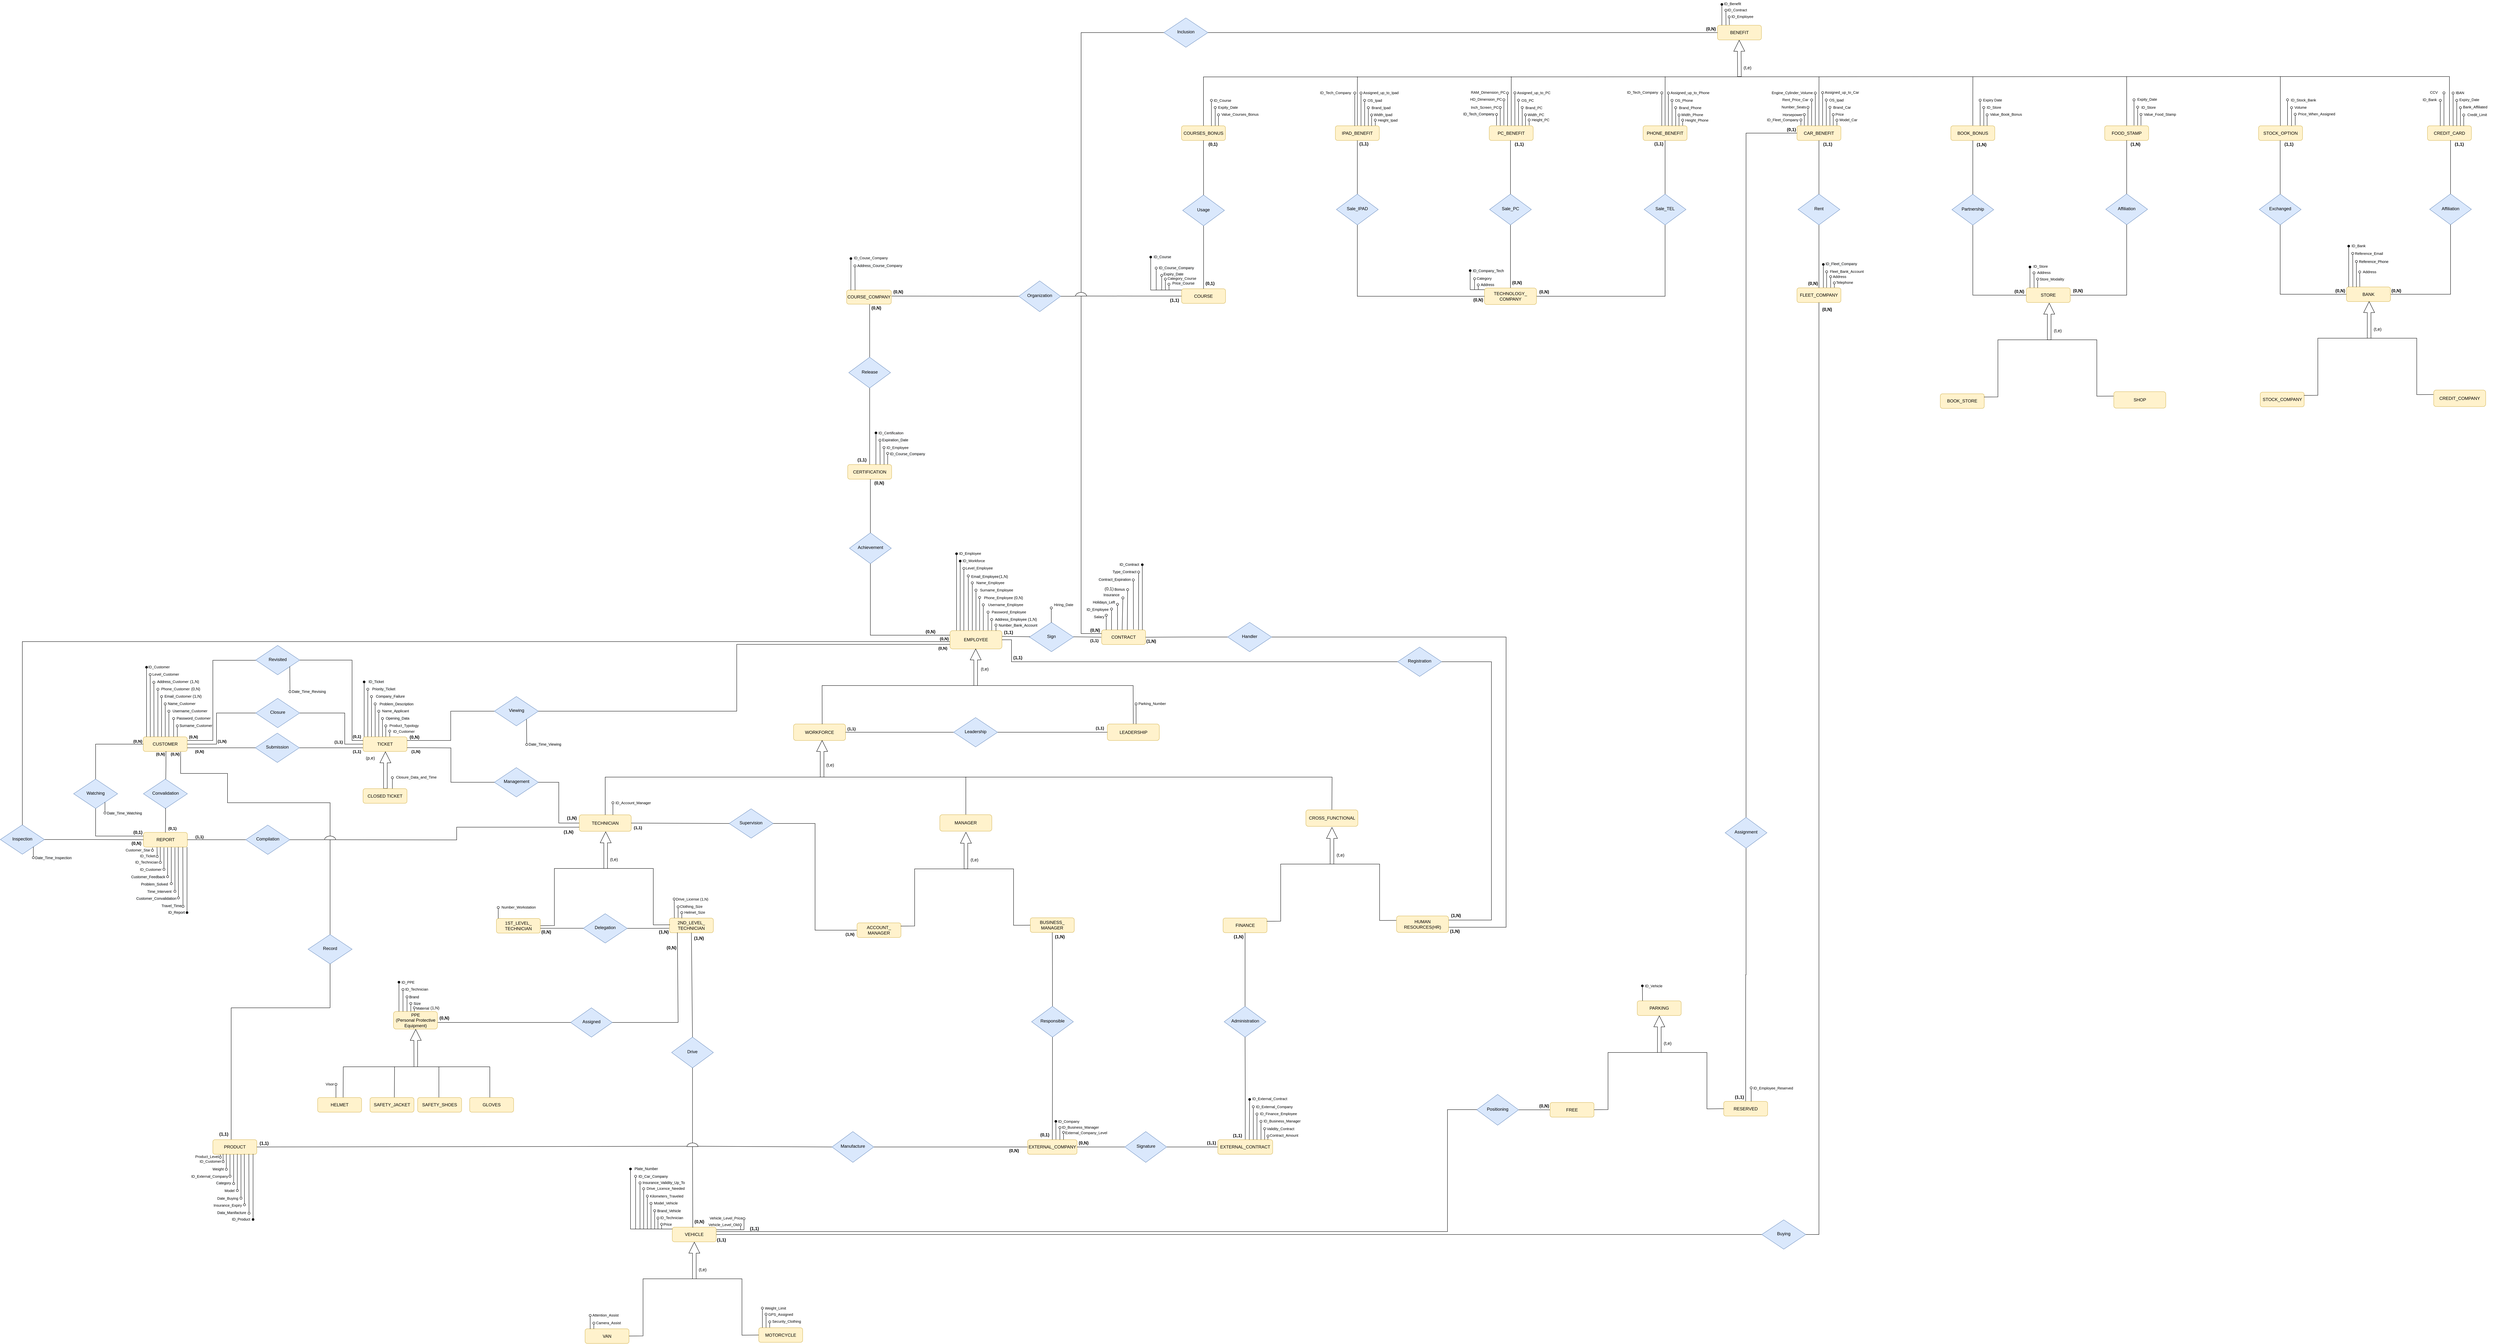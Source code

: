 <mxfile version="17.5.0" type="device"><diagram id="wAetOWtGJ75xihLGqhmo" name="Page-1"><mxGraphModel dx="2460" dy="3296" grid="1" gridSize="10" guides="1" tooltips="1" connect="1" arrows="1" fold="1" page="1" pageScale="1" pageWidth="827" pageHeight="1169" math="0" shadow="0"><root><mxCell id="0"/><mxCell id="1" parent="0"/><mxCell id="VJBKHmSQCgQc8Bg1jM-4-1" style="edgeStyle=orthogonalEdgeStyle;rounded=0;orthogonalLoop=1;jettySize=auto;html=1;exitX=1;exitY=0.25;exitDx=0;exitDy=0;endArrow=none;endFill=0;entryX=0;entryY=0.5;entryDx=0;entryDy=0;" parent="1" source="VJBKHmSQCgQc8Bg1jM-4-2" target="IxbtO8EGx28TmkQgusvk-10" edge="1"><mxGeometry relative="1" as="geometry"><mxPoint x="160" y="-26" as="targetPoint"/><Array as="points"><mxPoint x="-50" y="190"/><mxPoint x="-50" y="-29"/><mxPoint x="67" y="-29"/></Array></mxGeometry></mxCell><mxCell id="VJBKHmSQCgQc8Bg1jM-4-2" value="CUSTOMER" style="rounded=1;whiteSpace=wrap;html=1;fontSize=12;glass=0;strokeWidth=1;shadow=0;fillColor=#fff2cc;strokeColor=#d6b656;" parent="1" vertex="1"><mxGeometry x="-240" y="180" width="120" height="40" as="geometry"/></mxCell><mxCell id="VJBKHmSQCgQc8Bg1jM-4-3" value="&lt;b&gt;(1,1)&lt;/b&gt;" style="edgeStyle=orthogonalEdgeStyle;rounded=0;html=1;jettySize=auto;orthogonalLoop=1;fontSize=11;endArrow=none;endFill=0;endSize=8;strokeWidth=1;shadow=0;labelBackgroundColor=none;align=left;entryX=0;entryY=0.75;entryDx=0;entryDy=0;" parent="1" source="VJBKHmSQCgQc8Bg1jM-4-4" target="VJBKHmSQCgQc8Bg1jM-4-9" edge="1"><mxGeometry x="0.655" y="-10" relative="1" as="geometry"><mxPoint as="offset"/><Array as="points"/></mxGeometry></mxCell><mxCell id="VJBKHmSQCgQc8Bg1jM-4-4" value="Submission" style="rhombus;whiteSpace=wrap;html=1;shadow=0;fontFamily=Helvetica;fontSize=12;align=center;strokeWidth=1;spacing=6;spacingTop=-4;fillColor=#dae8fc;strokeColor=#6c8ebf;" parent="1" vertex="1"><mxGeometry x="66" y="170" width="120" height="80" as="geometry"/></mxCell><mxCell id="VJBKHmSQCgQc8Bg1jM-4-5" value="REPORT" style="rounded=1;whiteSpace=wrap;html=1;fontSize=12;glass=0;strokeWidth=1;shadow=0;fillColor=#fff2cc;strokeColor=#d6b656;" parent="1" vertex="1"><mxGeometry x="-239.5" y="441" width="120" height="40" as="geometry"/></mxCell><mxCell id="VJBKHmSQCgQc8Bg1jM-4-6" value="TECHNICIAN" style="rounded=1;whiteSpace=wrap;html=1;fontSize=12;glass=0;strokeWidth=1;shadow=0;fillColor=#fff2cc;strokeColor=#d6b656;" parent="1" vertex="1"><mxGeometry x="950" y="393" width="142" height="45" as="geometry"/></mxCell><mxCell id="VJBKHmSQCgQc8Bg1jM-4-7" value="&lt;b&gt;&amp;nbsp; &amp;nbsp; &amp;nbsp; (1,1)&lt;/b&gt;" style="edgeStyle=orthogonalEdgeStyle;rounded=0;html=1;jettySize=auto;orthogonalLoop=1;fontSize=11;endArrow=none;endFill=0;endSize=8;strokeWidth=1;shadow=0;labelBackgroundColor=none;entryX=1;entryY=0.5;entryDx=0;entryDy=0;exitX=0;exitY=0.5;exitDx=0;exitDy=0;" parent="1" source="VJBKHmSQCgQc8Bg1jM-4-11" target="VJBKHmSQCgQc8Bg1jM-4-5" edge="1"><mxGeometry x="0.714" y="-8" relative="1" as="geometry"><mxPoint as="offset"/><mxPoint x="-6.5" y="461" as="sourcePoint"/><mxPoint x="-111" y="496" as="targetPoint"/></mxGeometry></mxCell><mxCell id="VJBKHmSQCgQc8Bg1jM-4-9" value="TICKET" style="rounded=1;whiteSpace=wrap;html=1;fontSize=12;glass=0;strokeWidth=1;shadow=0;fillColor=#fff2cc;strokeColor=#d6b656;" parent="1" vertex="1"><mxGeometry x="360" y="180" width="120" height="40" as="geometry"/></mxCell><mxCell id="VJBKHmSQCgQc8Bg1jM-4-10" value="Management" style="rhombus;whiteSpace=wrap;html=1;shadow=0;fontFamily=Helvetica;fontSize=12;align=center;strokeWidth=1;spacing=6;spacingTop=-4;fillColor=#dae8fc;strokeColor=#6c8ebf;" parent="1" vertex="1"><mxGeometry x="718.5" y="264.14" width="120" height="80" as="geometry"/></mxCell><mxCell id="VJBKHmSQCgQc8Bg1jM-4-11" value="Compilation" style="rhombus;whiteSpace=wrap;html=1;shadow=0;fontFamily=Helvetica;fontSize=12;align=center;strokeWidth=1;spacing=6;spacingTop=-4;fillColor=#dae8fc;strokeColor=#6c8ebf;" parent="1" vertex="1"><mxGeometry x="40" y="421" width="120" height="80" as="geometry"/></mxCell><mxCell id="VJBKHmSQCgQc8Bg1jM-4-12" value="&lt;b&gt;(0,N)&lt;/b&gt;" style="edgeStyle=orthogonalEdgeStyle;rounded=0;html=1;jettySize=auto;orthogonalLoop=1;fontSize=11;endArrow=none;endFill=0;endSize=8;strokeWidth=1;shadow=0;labelBackgroundColor=none;align=right;verticalAlign=middle;horizontal=1;entryX=0;entryY=0.5;entryDx=0;entryDy=0;exitX=1;exitY=0.75;exitDx=0;exitDy=0;" parent="1" source="VJBKHmSQCgQc8Bg1jM-4-2" target="VJBKHmSQCgQc8Bg1jM-4-4" edge="1"><mxGeometry x="-0.5" y="-10" relative="1" as="geometry"><mxPoint as="offset"/><mxPoint x="-102" y="209.5" as="sourcePoint"/><mxPoint x="-32" y="209.5" as="targetPoint"/></mxGeometry></mxCell><mxCell id="VJBKHmSQCgQc8Bg1jM-4-13" value="" style="endArrow=oval;html=1;align=left;exitX=0;exitY=0;exitDx=0;exitDy=0;startArrow=none;startFill=0;rounded=0;endFill=1;" parent="1" edge="1"><mxGeometry width="50" height="50" relative="1" as="geometry"><mxPoint x="363" y="180" as="sourcePoint"/><mxPoint x="363" y="30" as="targetPoint"/></mxGeometry></mxCell><mxCell id="VJBKHmSQCgQc8Bg1jM-4-14" value="" style="endArrow=oval;html=1;align=left;exitX=0;exitY=0;exitDx=0;exitDy=0;startArrow=none;startFill=0;rounded=0;endFill=0;" parent="1" edge="1"><mxGeometry width="50" height="50" relative="1" as="geometry"><mxPoint x="373" y="180" as="sourcePoint"/><mxPoint x="373" y="50" as="targetPoint"/></mxGeometry></mxCell><mxCell id="VJBKHmSQCgQc8Bg1jM-4-15" value="" style="endArrow=oval;html=1;align=left;exitX=0;exitY=0;exitDx=0;exitDy=0;startArrow=none;startFill=0;rounded=0;endFill=0;" parent="1" edge="1"><mxGeometry width="50" height="50" relative="1" as="geometry"><mxPoint x="383" y="180" as="sourcePoint"/><mxPoint x="383" y="70" as="targetPoint"/></mxGeometry></mxCell><mxCell id="VJBKHmSQCgQc8Bg1jM-4-16" value="" style="endArrow=oval;html=1;align=left;exitX=0;exitY=0;exitDx=0;exitDy=0;startArrow=none;startFill=0;rounded=0;endFill=0;" parent="1" edge="1"><mxGeometry width="50" height="50" relative="1" as="geometry"><mxPoint x="393" y="180" as="sourcePoint"/><mxPoint x="393" y="90" as="targetPoint"/></mxGeometry></mxCell><mxCell id="VJBKHmSQCgQc8Bg1jM-4-17" value="" style="endArrow=oval;html=1;align=left;exitX=0;exitY=0;exitDx=0;exitDy=0;startArrow=none;startFill=0;rounded=0;endFill=0;" parent="1" edge="1"><mxGeometry width="50" height="50" relative="1" as="geometry"><mxPoint x="403" y="180" as="sourcePoint"/><mxPoint x="403" y="110" as="targetPoint"/></mxGeometry></mxCell><mxCell id="VJBKHmSQCgQc8Bg1jM-4-18" value="" style="endArrow=oval;html=1;align=left;exitX=0;exitY=0;exitDx=0;exitDy=0;startArrow=none;startFill=0;rounded=0;endFill=1;" parent="1" edge="1"><mxGeometry width="50" height="50" relative="1" as="geometry"><mxPoint x="-231" y="180" as="sourcePoint"/><mxPoint x="-231" y="-10" as="targetPoint"/></mxGeometry></mxCell><mxCell id="VJBKHmSQCgQc8Bg1jM-4-19" value="" style="endArrow=oval;html=1;align=left;exitX=0;exitY=0;exitDx=0;exitDy=0;startArrow=none;startFill=0;rounded=0;endFill=0;" parent="1" edge="1"><mxGeometry width="50" height="50" relative="1" as="geometry"><mxPoint x="-200" y="180" as="sourcePoint"/><mxPoint x="-200" y="50" as="targetPoint"/></mxGeometry></mxCell><mxCell id="VJBKHmSQCgQc8Bg1jM-4-20" value="" style="endArrow=oval;html=1;align=left;exitX=0;exitY=0;exitDx=0;exitDy=0;startArrow=none;startFill=0;rounded=0;endFill=0;" parent="1" edge="1"><mxGeometry width="50" height="50" relative="1" as="geometry"><mxPoint x="-190" y="180" as="sourcePoint"/><mxPoint x="-190" y="70" as="targetPoint"/></mxGeometry></mxCell><mxCell id="VJBKHmSQCgQc8Bg1jM-4-21" value="" style="endArrow=oval;html=1;align=left;exitX=0;exitY=0;exitDx=0;exitDy=0;startArrow=none;startFill=0;rounded=0;endFill=0;" parent="1" edge="1"><mxGeometry width="50" height="50" relative="1" as="geometry"><mxPoint x="-180" y="180" as="sourcePoint"/><mxPoint x="-180" y="90" as="targetPoint"/></mxGeometry></mxCell><mxCell id="VJBKHmSQCgQc8Bg1jM-4-22" value="" style="endArrow=oval;html=1;align=left;exitX=0;exitY=0;exitDx=0;exitDy=0;startArrow=none;startFill=0;rounded=0;endFill=0;" parent="1" edge="1"><mxGeometry width="50" height="50" relative="1" as="geometry"><mxPoint x="-170" y="180" as="sourcePoint"/><mxPoint x="-170" y="110" as="targetPoint"/></mxGeometry></mxCell><mxCell id="VJBKHmSQCgQc8Bg1jM-4-23" value="" style="endArrow=oval;html=1;align=left;exitX=0;exitY=0;exitDx=0;exitDy=0;startArrow=none;startFill=0;rounded=0;endFill=0;" parent="1" edge="1"><mxGeometry width="50" height="50" relative="1" as="geometry"><mxPoint x="-157" y="180" as="sourcePoint"/><mxPoint x="-157" y="130" as="targetPoint"/></mxGeometry></mxCell><mxCell id="VJBKHmSQCgQc8Bg1jM-4-24" value="" style="endArrow=oval;html=1;align=left;exitX=0;exitY=0;exitDx=0;exitDy=0;startArrow=none;startFill=0;rounded=0;endFill=0;" parent="1" edge="1"><mxGeometry width="50" height="50" relative="1" as="geometry"><mxPoint x="-147" y="180" as="sourcePoint"/><mxPoint x="-147" y="150" as="targetPoint"/></mxGeometry></mxCell><mxCell id="VJBKHmSQCgQc8Bg1jM-4-25" value="&lt;span style=&quot;font-size: 10px&quot;&gt;ID_Customer&lt;/span&gt;" style="text;html=1;strokeColor=none;fillColor=none;align=center;verticalAlign=middle;whiteSpace=wrap;rounded=0;" parent="1" vertex="1"><mxGeometry x="-217.5" y="-21" width="40" height="20" as="geometry"/></mxCell><mxCell id="VJBKHmSQCgQc8Bg1jM-4-26" value="&lt;span style=&quot;color: rgb(0 , 0 , 0) ; font-family: &amp;#34;helvetica&amp;#34; ; font-size: 10px ; font-style: normal ; font-weight: 400 ; letter-spacing: normal ; text-align: center ; text-indent: 0px ; text-transform: none ; word-spacing: 0px ; background-color: rgb(248 , 249 , 250) ; display: inline ; float: none&quot;&gt;Surname_&lt;/span&gt;&lt;span style=&quot;font-size: 10px ; text-align: center&quot;&gt;Customer&lt;/span&gt;" style="text;whiteSpace=wrap;html=1;" parent="1" vertex="1"><mxGeometry x="-143" y="135" width="70" height="30" as="geometry"/></mxCell><mxCell id="VJBKHmSQCgQc8Bg1jM-4-27" value="&lt;span style=&quot;color: rgb(0 , 0 , 0) ; font-family: &amp;#34;helvetica&amp;#34; ; font-size: 10px ; font-style: normal ; font-weight: 400 ; letter-spacing: normal ; text-align: center ; text-indent: 0px ; text-transform: none ; word-spacing: 0px ; background-color: rgb(248 , 249 , 250) ; display: inline ; float: none&quot;&gt;Email_&lt;/span&gt;&lt;span style=&quot;font-size: 10px ; text-align: center&quot;&gt;Customer&lt;/span&gt;" style="text;whiteSpace=wrap;html=1;" parent="1" vertex="1"><mxGeometry x="-184" y="55" width="70" height="30" as="geometry"/></mxCell><mxCell id="VJBKHmSQCgQc8Bg1jM-4-28" value="&lt;span style=&quot;color: rgb(0 , 0 , 0) ; font-family: &amp;#34;helvetica&amp;#34; ; font-size: 10px ; font-style: normal ; font-weight: 400 ; letter-spacing: normal ; text-align: center ; text-indent: 0px ; text-transform: none ; word-spacing: 0px ; background-color: rgb(248 , 249 , 250) ; display: inline ; float: none&quot;&gt;ID_Report&lt;/span&gt;" style="text;whiteSpace=wrap;html=1;" parent="1" vertex="1"><mxGeometry x="-174.5" y="645" width="70" height="30" as="geometry"/></mxCell><mxCell id="VJBKHmSQCgQc8Bg1jM-4-29" value="&lt;span style=&quot;color: rgb(0 , 0 , 0) ; font-family: &amp;#34;helvetica&amp;#34; ; font-size: 10px ; font-style: normal ; font-weight: 400 ; letter-spacing: normal ; text-align: center ; text-indent: 0px ; text-transform: none ; word-spacing: 0px ; background-color: rgb(248 , 249 , 250) ; display: inline ; float: none&quot;&gt;ID_Ticket&lt;/span&gt;" style="text;whiteSpace=wrap;html=1;" parent="1" vertex="1"><mxGeometry x="373" y="15" width="70" height="30" as="geometry"/></mxCell><mxCell id="VJBKHmSQCgQc8Bg1jM-4-30" value="&lt;span style=&quot;color: rgb(0 , 0 , 0) ; font-family: &amp;#34;helvetica&amp;#34; ; font-size: 10px ; font-style: normal ; font-weight: 400 ; letter-spacing: normal ; text-align: center ; text-indent: 0px ; text-transform: none ; word-spacing: 0px ; background-color: rgb(248 , 249 , 250) ; display: inline ; float: none&quot;&gt;Username_&lt;/span&gt;&lt;span style=&quot;font-size: 10px ; text-align: center&quot;&gt;Customer&lt;/span&gt;" style="text;whiteSpace=wrap;html=1;" parent="1" vertex="1"><mxGeometry x="-162" y="95" width="90" height="30" as="geometry"/></mxCell><mxCell id="VJBKHmSQCgQc8Bg1jM-4-31" value="&lt;span style=&quot;color: rgb(0 , 0 , 0) ; font-family: &amp;#34;helvetica&amp;#34; ; font-size: 10px ; font-style: normal ; font-weight: 400 ; letter-spacing: normal ; text-align: center ; text-indent: 0px ; text-transform: none ; word-spacing: 0px ; background-color: rgb(248 , 249 , 250) ; display: inline ; float: none&quot;&gt;Priority_Ticket&lt;/span&gt;" style="text;whiteSpace=wrap;html=1;" parent="1" vertex="1"><mxGeometry x="383" y="35" width="90" height="30" as="geometry"/></mxCell><mxCell id="VJBKHmSQCgQc8Bg1jM-4-32" value="&lt;span style=&quot;color: rgb(0 , 0 , 0) ; font-family: &amp;#34;helvetica&amp;#34; ; font-size: 10px ; font-style: normal ; font-weight: 400 ; letter-spacing: normal ; text-align: center ; text-indent: 0px ; text-transform: none ; word-spacing: 0px ; background-color: rgb(248 , 249 , 250) ; display: inline ; float: none&quot;&gt;Company_Failure&lt;/span&gt;" style="text;whiteSpace=wrap;html=1;" parent="1" vertex="1"><mxGeometry x="393" y="55" width="90" height="30" as="geometry"/></mxCell><mxCell id="VJBKHmSQCgQc8Bg1jM-4-33" value="&lt;span style=&quot;color: rgb(0 , 0 , 0) ; font-family: &amp;#34;helvetica&amp;#34; ; font-size: 10px ; font-style: normal ; font-weight: 400 ; letter-spacing: normal ; text-align: center ; text-indent: 0px ; text-transform: none ; word-spacing: 0px ; background-color: rgb(248 , 249 , 250) ; display: inline ; float: none&quot;&gt;Password_&lt;/span&gt;&lt;span style=&quot;font-size: 10px ; text-align: center&quot;&gt;Customer&lt;/span&gt;" style="text;whiteSpace=wrap;html=1;" parent="1" vertex="1"><mxGeometry x="-151" y="115" width="90" height="30" as="geometry"/></mxCell><mxCell id="VJBKHmSQCgQc8Bg1jM-4-34" value="&lt;span style=&quot;color: rgb(0 , 0 , 0) ; font-family: &amp;#34;helvetica&amp;#34; ; font-size: 10px ; font-style: normal ; font-weight: 400 ; letter-spacing: normal ; text-align: center ; text-indent: 0px ; text-transform: none ; word-spacing: 0px ; background-color: rgb(248 , 249 , 250) ; display: inline ; float: none&quot;&gt;Problem_Description&lt;/span&gt;" style="text;whiteSpace=wrap;html=1;" parent="1" vertex="1"><mxGeometry x="403" y="76" width="90" height="30" as="geometry"/></mxCell><mxCell id="VJBKHmSQCgQc8Bg1jM-4-35" value="&lt;div style=&quot;text-align: center&quot;&gt;&lt;font face=&quot;helvetica&quot;&gt;&lt;span style=&quot;font-size: 10px&quot;&gt;ID_Customer&lt;/span&gt;&lt;/font&gt;&lt;/div&gt;" style="text;whiteSpace=wrap;html=1;" parent="1" vertex="1"><mxGeometry x="-251" y="528" width="99" height="30" as="geometry"/></mxCell><mxCell id="VJBKHmSQCgQc8Bg1jM-4-36" value="&lt;span style=&quot;color: rgb(0 , 0 , 0) ; font-family: &amp;#34;helvetica&amp;#34; ; font-size: 10px ; font-style: normal ; font-weight: 400 ; letter-spacing: normal ; text-align: center ; text-indent: 0px ; text-transform: none ; word-spacing: 0px ; background-color: rgb(248 , 249 , 250) ; display: inline ; float: none&quot;&gt;Address_&lt;/span&gt;&lt;span style=&quot;font-size: 10px ; text-align: center&quot;&gt;Customer&lt;/span&gt;" style="text;whiteSpace=wrap;html=1;" parent="1" vertex="1"><mxGeometry x="-204" y="15" width="110" height="30" as="geometry"/></mxCell><mxCell id="VJBKHmSQCgQc8Bg1jM-4-37" value="&lt;div style=&quot;text-align: center&quot;&gt;&lt;br&gt;&lt;/div&gt;" style="text;whiteSpace=wrap;html=1;" parent="1" vertex="1"><mxGeometry x="410" y="95" width="130" height="30" as="geometry"/></mxCell><mxCell id="VJBKHmSQCgQc8Bg1jM-4-38" value="&lt;span style=&quot;color: rgb(0 , 0 , 0) ; font-family: &amp;#34;helvetica&amp;#34; ; font-size: 10px ; font-style: normal ; font-weight: 400 ; letter-spacing: normal ; text-align: center ; text-indent: 0px ; text-transform: none ; word-spacing: 0px ; background-color: rgb(248 , 249 , 250) ; display: inline ; float: none&quot;&gt;Customer_Feedback&lt;/span&gt;" style="text;whiteSpace=wrap;html=1;" parent="1" vertex="1"><mxGeometry x="-275.5" y="548" width="114" height="30" as="geometry"/></mxCell><mxCell id="VJBKHmSQCgQc8Bg1jM-4-39" value="&lt;span style=&quot;color: rgb(0 , 0 , 0) ; font-family: &amp;#34;helvetica&amp;#34; ; font-size: 10px ; font-style: normal ; font-weight: 400 ; letter-spacing: normal ; text-align: center ; text-indent: 0px ; text-transform: none ; word-spacing: 0px ; background-color: rgb(248 , 249 , 250) ; display: inline ; float: none&quot;&gt;Customer_Convalidation&lt;/span&gt;" style="text;whiteSpace=wrap;html=1;" parent="1" vertex="1"><mxGeometry x="-261.5" y="607" width="100" height="30" as="geometry"/></mxCell><mxCell id="VJBKHmSQCgQc8Bg1jM-4-40" value="&lt;span style=&quot;color: rgb(0 , 0 , 0) ; font-family: &amp;#34;helvetica&amp;#34; ; font-size: 10px ; font-style: normal ; font-weight: 400 ; letter-spacing: normal ; text-align: center ; text-indent: 0px ; text-transform: none ; word-spacing: 0px ; background-color: rgb(248 , 249 , 250) ; display: inline ; float: none&quot;&gt;Problem_Solved&lt;/span&gt;" style="text;whiteSpace=wrap;html=1;" parent="1" vertex="1"><mxGeometry x="-248.5" y="568" width="93" height="30" as="geometry"/></mxCell><mxCell id="VJBKHmSQCgQc8Bg1jM-4-41" value="&lt;div style=&quot;text-align: center&quot;&gt;&lt;font face=&quot;helvetica&quot;&gt;&lt;span style=&quot;font-size: 10px&quot;&gt;Name_Applicant&lt;/span&gt;&lt;/font&gt;&lt;/div&gt;" style="text;whiteSpace=wrap;html=1;" parent="1" vertex="1"><mxGeometry x="410" y="95" width="80" height="30" as="geometry"/></mxCell><mxCell id="VJBKHmSQCgQc8Bg1jM-4-42" value="&lt;span style=&quot;color: rgb(0 , 0 , 0) ; font-family: &amp;#34;helvetica&amp;#34; ; font-size: 10px ; font-style: normal ; font-weight: 400 ; letter-spacing: normal ; text-align: center ; text-indent: 0px ; text-transform: none ; word-spacing: 0px ; background-color: rgb(248 , 249 , 250) ; display: inline ; float: none&quot;&gt;Time_Intervent&lt;/span&gt;" style="text;whiteSpace=wrap;html=1;" parent="1" vertex="1"><mxGeometry x="-231.5" y="588" width="107" height="30" as="geometry"/></mxCell><mxCell id="VJBKHmSQCgQc8Bg1jM-4-43" value="" style="endArrow=oval;html=1;align=left;startArrow=none;startFill=0;rounded=0;endFill=0;" parent="1" edge="1"><mxGeometry width="50" height="50" relative="1" as="geometry"><mxPoint x="413" y="180" as="sourcePoint"/><mxPoint x="413" y="130" as="targetPoint"/></mxGeometry></mxCell><mxCell id="VJBKHmSQCgQc8Bg1jM-4-44" value="&lt;div style=&quot;text-align: center&quot;&gt;&lt;font face=&quot;helvetica&quot;&gt;&lt;span style=&quot;font-size: 10px ; background-color: rgb(248 , 249 , 250)&quot;&gt;Opening_Data&lt;/span&gt;&lt;/font&gt;&lt;/div&gt;" style="text;whiteSpace=wrap;html=1;" parent="1" vertex="1"><mxGeometry x="420" y="115" width="80" height="30" as="geometry"/></mxCell><mxCell id="VJBKHmSQCgQc8Bg1jM-4-45" style="edgeStyle=orthogonalEdgeStyle;rounded=0;orthogonalLoop=1;jettySize=auto;html=1;exitX=1;exitY=0.5;exitDx=0;exitDy=0;entryX=0;entryY=0.5;entryDx=0;entryDy=0;endArrow=none;endFill=0;" parent="1" source="VJBKHmSQCgQc8Bg1jM-4-46" target="VJBKHmSQCgQc8Bg1jM-4-145" edge="1"><mxGeometry relative="1" as="geometry"/></mxCell><mxCell id="VJBKHmSQCgQc8Bg1jM-4-46" value="Supervision" style="rhombus;whiteSpace=wrap;html=1;shadow=0;fontFamily=Helvetica;fontSize=12;align=center;strokeWidth=1;spacing=6;spacingTop=-4;fillColor=#dae8fc;strokeColor=#6c8ebf;" parent="1" vertex="1"><mxGeometry x="1359.33" y="376.64" width="120" height="80" as="geometry"/></mxCell><mxCell id="VJBKHmSQCgQc8Bg1jM-4-47" value="" style="endArrow=oval;html=1;align=left;startArrow=none;startFill=0;rounded=0;endFill=0;" parent="1" edge="1"><mxGeometry width="50" height="50" relative="1" as="geometry"><mxPoint x="-144.42" y="481" as="sourcePoint"/><mxPoint x="-143.92" y="620" as="targetPoint"/></mxGeometry></mxCell><mxCell id="VJBKHmSQCgQc8Bg1jM-4-48" value="" style="endArrow=oval;html=1;align=left;exitX=0;exitY=1;exitDx=0;exitDy=0;startArrow=none;startFill=0;rounded=0;endFill=0;" parent="1" edge="1"><mxGeometry width="50" height="50" relative="1" as="geometry"><mxPoint x="-183.5" y="482" as="sourcePoint"/><mxPoint x="-183.5" y="542" as="targetPoint"/></mxGeometry></mxCell><mxCell id="VJBKHmSQCgQc8Bg1jM-4-49" value="" style="endArrow=oval;html=1;align=left;exitX=0;exitY=1;exitDx=0;exitDy=0;startArrow=none;startFill=0;rounded=0;endFill=0;" parent="1" edge="1"><mxGeometry width="50" height="50" relative="1" as="geometry"><mxPoint x="-173.5" y="482" as="sourcePoint"/><mxPoint x="-173.5" y="562" as="targetPoint"/></mxGeometry></mxCell><mxCell id="VJBKHmSQCgQc8Bg1jM-4-50" value="" style="endArrow=oval;html=1;align=left;startArrow=none;startFill=0;rounded=0;endFill=0;" parent="1" edge="1"><mxGeometry width="50" height="50" relative="1" as="geometry"><mxPoint x="-153.5" y="482" as="sourcePoint"/><mxPoint x="-153.5" y="602" as="targetPoint"/></mxGeometry></mxCell><mxCell id="VJBKHmSQCgQc8Bg1jM-4-51" value="" style="endArrow=oval;html=1;align=left;startArrow=none;startFill=0;rounded=0;endFill=0;" parent="1" edge="1"><mxGeometry width="50" height="50" relative="1" as="geometry"><mxPoint x="-163.5" y="481" as="sourcePoint"/><mxPoint x="-163.5" y="581" as="targetPoint"/></mxGeometry></mxCell><mxCell id="VJBKHmSQCgQc8Bg1jM-4-52" value="" style="endArrow=oval;html=1;align=left;startArrow=none;startFill=0;rounded=0;endFill=1;" parent="1" edge="1"><mxGeometry width="50" height="50" relative="1" as="geometry"><mxPoint x="-120.5" y="481" as="sourcePoint"/><mxPoint x="-120.5" y="660" as="targetPoint"/></mxGeometry></mxCell><mxCell id="VJBKHmSQCgQc8Bg1jM-4-53" value="2ND_LEVEL_ TECHNICIAN" style="rounded=1;whiteSpace=wrap;html=1;fontSize=12;glass=0;strokeWidth=1;shadow=0;fillColor=#fff2cc;strokeColor=#d6b656;" parent="1" vertex="1"><mxGeometry x="1196.25" y="675" width="120" height="40" as="geometry"/></mxCell><mxCell id="VJBKHmSQCgQc8Bg1jM-4-54" value="&lt;b&gt;(1,N)&lt;/b&gt;" style="edgeStyle=orthogonalEdgeStyle;rounded=0;html=1;jettySize=auto;orthogonalLoop=1;fontSize=11;endArrow=none;endFill=0;endSize=8;strokeWidth=1;shadow=0;labelBackgroundColor=none;align=left;entryX=0;entryY=0.5;entryDx=0;entryDy=0;" parent="1" target="VJBKHmSQCgQc8Bg1jM-4-10" edge="1"><mxGeometry x="-0.94" y="-10" relative="1" as="geometry"><mxPoint as="offset"/><mxPoint x="480.0" y="209.66" as="sourcePoint"/><mxPoint x="550" y="209.66" as="targetPoint"/></mxGeometry></mxCell><mxCell id="VJBKHmSQCgQc8Bg1jM-4-55" value="&lt;span style=&quot;color: rgb(0 , 0 , 0) ; font-family: &amp;#34;helvetica&amp;#34; ; font-size: 11px ; font-style: normal ; letter-spacing: normal ; text-align: left ; text-indent: 0px ; text-transform: none ; word-spacing: 0px ; background-color: rgb(255 , 255 , 255) ; display: inline ; float: none&quot;&gt;&lt;b&gt;(1,N)&lt;/b&gt;&lt;/span&gt;" style="text;whiteSpace=wrap;html=1;" parent="1" vertex="1"><mxGeometry x="1675.001" y="705.136" width="43" height="28" as="geometry"/></mxCell><mxCell id="VJBKHmSQCgQc8Bg1jM-4-56" value="" style="endArrow=oval;html=1;align=left;exitX=0;exitY=1;exitDx=0;exitDy=0;startArrow=none;startFill=0;rounded=0;endFill=0;" parent="1" edge="1"><mxGeometry width="50" height="50" relative="1" as="geometry"><mxPoint x="-193.5" y="481.0" as="sourcePoint"/><mxPoint x="-193.5" y="523" as="targetPoint"/></mxGeometry></mxCell><mxCell id="VJBKHmSQCgQc8Bg1jM-4-57" value="&lt;div style=&quot;text-align: center&quot;&gt;&lt;font face=&quot;helvetica&quot;&gt;&lt;span style=&quot;font-size: 10px&quot;&gt;ID_Technician&lt;/span&gt;&lt;/font&gt;&lt;/div&gt;" style="text;whiteSpace=wrap;html=1;" parent="1" vertex="1"><mxGeometry x="-264.5" y="508" width="99" height="30" as="geometry"/></mxCell><mxCell id="1HilQ_e5lSWaq9GjnvLN-2" style="edgeStyle=orthogonalEdgeStyle;rounded=0;orthogonalLoop=1;jettySize=auto;html=1;exitX=1;exitY=0.25;exitDx=0;exitDy=0;entryX=0;entryY=0.5;entryDx=0;entryDy=0;endArrow=none;endFill=0;" parent="1" target="1HilQ_e5lSWaq9GjnvLN-1" edge="1"><mxGeometry relative="1" as="geometry"><mxPoint x="1324" y="1531" as="sourcePoint"/><mxPoint x="3437" y="1199.86" as="targetPoint"/><Array as="points"><mxPoint x="3320" y="1531"/><mxPoint x="3320" y="1198"/><mxPoint x="3440" y="1198"/></Array></mxGeometry></mxCell><mxCell id="MJ-tPVe35TPJbospvINz-10" style="edgeStyle=orthogonalEdgeStyle;rounded=0;orthogonalLoop=1;jettySize=auto;html=1;exitX=1;exitY=0;exitDx=0;exitDy=0;endArrow=none;endFill=0;" edge="1" parent="1"><mxGeometry relative="1" as="geometry"><mxPoint x="1400" y="1526" as="targetPoint"/><mxPoint x="1324" y="1526.0" as="sourcePoint"/><Array as="points"><mxPoint x="1340" y="1526"/><mxPoint x="1340" y="1526"/></Array></mxGeometry></mxCell><mxCell id="VJBKHmSQCgQc8Bg1jM-4-58" value="VEHICLE" style="rounded=1;whiteSpace=wrap;html=1;fontSize=12;glass=0;strokeWidth=1;shadow=0;fillColor=#fff2cc;strokeColor=#d6b656;" parent="1" vertex="1"><mxGeometry x="1204" y="1519" width="120" height="40" as="geometry"/></mxCell><mxCell id="VJBKHmSQCgQc8Bg1jM-4-59" value="Drive" style="rhombus;whiteSpace=wrap;html=1;shadow=0;fontFamily=Helvetica;fontSize=12;align=center;strokeWidth=1;spacing=6;spacingTop=-4;fillColor=#dae8fc;strokeColor=#6c8ebf;" parent="1" vertex="1"><mxGeometry x="1202.25" y="1000" width="114" height="84" as="geometry"/></mxCell><mxCell id="VJBKHmSQCgQc8Bg1jM-4-60" value="" style="endArrow=oval;html=1;align=left;exitX=0;exitY=0;exitDx=0;exitDy=0;startArrow=none;startFill=0;rounded=0;endFill=0;" parent="1" edge="1"><mxGeometry width="50" height="50" relative="1" as="geometry"><mxPoint x="-210.69" y="180" as="sourcePoint"/><mxPoint x="-211" y="31" as="targetPoint"/></mxGeometry></mxCell><mxCell id="VJBKHmSQCgQc8Bg1jM-4-61" value="&lt;span style=&quot;color: rgb(0 , 0 , 0) ; font-family: &amp;#34;helvetica&amp;#34; ; font-size: 10px ; font-style: normal ; font-weight: 400 ; letter-spacing: normal ; text-align: center ; text-indent: 0px ; text-transform: none ; word-spacing: 0px ; background-color: rgb(248 , 249 , 250) ; display: inline ; float: none&quot;&gt;Travel_Time&lt;/span&gt;" style="text;whiteSpace=wrap;html=1;" parent="1" vertex="1"><mxGeometry x="-192.5" y="627" width="55" height="22" as="geometry"/></mxCell><mxCell id="VJBKHmSQCgQc8Bg1jM-4-62" value="&lt;div style=&quot;text-align: center&quot;&gt;&lt;font face=&quot;helvetica&quot;&gt;&lt;span style=&quot;font-size: 10px&quot;&gt;Product_Typology&lt;/span&gt;&lt;/font&gt;&lt;/div&gt;" style="text;whiteSpace=wrap;html=1;" parent="1" vertex="1"><mxGeometry x="430" y="135" width="90" height="30" as="geometry"/></mxCell><mxCell id="VJBKHmSQCgQc8Bg1jM-4-63" value="" style="endArrow=none;html=1;rounded=0;entryX=0;entryY=0.5;entryDx=0;entryDy=0;exitX=1;exitY=0.5;exitDx=0;exitDy=0;edgeStyle=orthogonalEdgeStyle;" parent="1" source="VJBKHmSQCgQc8Bg1jM-4-10" target="VJBKHmSQCgQc8Bg1jM-4-6" edge="1"><mxGeometry width="50" height="50" relative="1" as="geometry"><mxPoint x="840" y="438" as="sourcePoint"/><mxPoint x="890" y="388" as="targetPoint"/></mxGeometry></mxCell><mxCell id="VJBKHmSQCgQc8Bg1jM-4-64" value="&lt;b&gt;(1,N)&lt;/b&gt;" style="text;html=1;strokeColor=none;fillColor=none;align=center;verticalAlign=middle;whiteSpace=wrap;rounded=0;" parent="1" vertex="1"><mxGeometry x="900" y="387" width="60" height="30" as="geometry"/></mxCell><mxCell id="VJBKHmSQCgQc8Bg1jM-4-65" value="1ST_LEVEL_ TECHNICIAN" style="rounded=1;whiteSpace=wrap;html=1;fontSize=12;glass=0;strokeWidth=1;shadow=0;fillColor=#fff2cc;strokeColor=#d6b656;" parent="1" vertex="1"><mxGeometry x="724" y="676" width="120" height="40" as="geometry"/></mxCell><mxCell id="VJBKHmSQCgQc8Bg1jM-4-66" value="(t,e)" style="text;html=1;strokeColor=none;fillColor=none;align=center;verticalAlign=middle;whiteSpace=wrap;rounded=0;" parent="1" vertex="1"><mxGeometry x="1605" y="242.14" width="60" height="30" as="geometry"/></mxCell><mxCell id="VJBKHmSQCgQc8Bg1jM-4-67" value="&lt;b&gt;(0,N)&lt;/b&gt;" style="text;html=1;strokeColor=none;fillColor=none;align=center;verticalAlign=middle;whiteSpace=wrap;rounded=0;" parent="1" vertex="1"><mxGeometry x="1247.67" y="1489" width="60" height="30" as="geometry"/></mxCell><mxCell id="VJBKHmSQCgQc8Bg1jM-4-68" value="" style="endArrow=oval;html=1;align=left;startArrow=none;startFill=0;rounded=0;endFill=0;" parent="1" edge="1"><mxGeometry width="50" height="50" relative="1" as="geometry"><mxPoint x="-132" y="481" as="sourcePoint"/><mxPoint x="-131.5" y="643" as="targetPoint"/></mxGeometry></mxCell><mxCell id="VJBKHmSQCgQc8Bg1jM-4-70" value="&lt;b&gt;(1,N)&lt;/b&gt;" style="text;html=1;strokeColor=none;fillColor=none;align=center;verticalAlign=middle;whiteSpace=wrap;rounded=0;" parent="1" vertex="1"><mxGeometry x="891.15" y="424.5" width="60" height="30" as="geometry"/></mxCell><mxCell id="VJBKHmSQCgQc8Bg1jM-4-71" value="CONTRACT" style="rounded=1;whiteSpace=wrap;html=1;fontSize=12;glass=0;strokeWidth=1;shadow=0;fillColor=#fff2cc;strokeColor=#d6b656;" parent="1" vertex="1"><mxGeometry x="2376" y="-112" width="120" height="40" as="geometry"/></mxCell><mxCell id="VJBKHmSQCgQc8Bg1jM-4-72" value="Sign" style="rhombus;whiteSpace=wrap;html=1;shadow=0;fontFamily=Helvetica;fontSize=12;align=center;strokeWidth=1;spacing=6;spacingTop=-4;fillColor=#dae8fc;strokeColor=#6c8ebf;" parent="1" vertex="1"><mxGeometry x="2179" y="-132.5" width="120" height="80" as="geometry"/></mxCell><mxCell id="VJBKHmSQCgQc8Bg1jM-4-73" value="&lt;span style=&quot;color: rgb(0 , 0 , 0) ; font-family: &amp;#34;helvetica&amp;#34; ; font-size: 10px ; font-style: normal ; font-weight: 400 ; letter-spacing: normal ; text-align: center ; text-indent: 0px ; text-transform: none ; word-spacing: 0px ; background-color: rgb(248 , 249 , 250) ; display: inline ; float: none&quot;&gt;ID_Contract&lt;/span&gt;" style="text;whiteSpace=wrap;html=1;" parent="1" vertex="1"><mxGeometry x="2423" y="-305.5" width="59" height="30" as="geometry"/></mxCell><mxCell id="VJBKHmSQCgQc8Bg1jM-4-74" value="&lt;div style=&quot;text-align: center&quot;&gt;&lt;font face=&quot;helvetica&quot;&gt;&lt;span style=&quot;font-size: 10px&quot;&gt;Salary&lt;/span&gt;&lt;/font&gt;&lt;/div&gt;" style="text;whiteSpace=wrap;html=1;" parent="1" vertex="1"><mxGeometry x="2353" y="-162" width="99" height="30" as="geometry"/></mxCell><mxCell id="VJBKHmSQCgQc8Bg1jM-4-75" value="&lt;span style=&quot;color: rgb(0 , 0 , 0) ; font-family: &amp;#34;helvetica&amp;#34; ; font-size: 10px ; font-style: normal ; font-weight: 400 ; letter-spacing: normal ; text-align: center ; text-indent: 0px ; text-transform: none ; word-spacing: 0px ; background-color: rgb(248 , 249 , 250) ; display: inline ; float: none&quot;&gt;Bonus&lt;/span&gt;" style="text;whiteSpace=wrap;html=1;" parent="1" vertex="1"><mxGeometry x="2409" y="-237" width="21" height="30" as="geometry"/></mxCell><mxCell id="VJBKHmSQCgQc8Bg1jM-4-76" value="&lt;span style=&quot;color: rgb(0 , 0 , 0) ; font-family: &amp;#34;helvetica&amp;#34; ; font-size: 10px ; font-style: normal ; font-weight: 400 ; letter-spacing: normal ; text-align: center ; text-indent: 0px ; text-transform: none ; word-spacing: 0px ; background-color: rgb(248 , 249 , 250) ; display: inline ; float: none&quot;&gt;Holidays_Left&lt;/span&gt;" style="text;whiteSpace=wrap;html=1;" parent="1" vertex="1"><mxGeometry x="2350" y="-202" width="78" height="30" as="geometry"/></mxCell><mxCell id="VJBKHmSQCgQc8Bg1jM-4-77" value="&lt;span style=&quot;color: rgb(0 , 0 , 0) ; font-family: &amp;#34;helvetica&amp;#34; ; font-size: 10px ; font-style: normal ; font-weight: 400 ; letter-spacing: normal ; text-align: center ; text-indent: 0px ; text-transform: none ; word-spacing: 0px ; background-color: rgb(248 , 249 , 250) ; display: inline ; float: none&quot;&gt;Insurance&lt;/span&gt;" style="text;whiteSpace=wrap;html=1;" parent="1" vertex="1"><mxGeometry x="2379" y="-222" width="81" height="30" as="geometry"/></mxCell><mxCell id="VJBKHmSQCgQc8Bg1jM-4-78" value="" style="endArrow=oval;html=1;align=left;startArrow=none;startFill=0;rounded=0;endFill=0;" parent="1" edge="1"><mxGeometry width="50" height="50" relative="1" as="geometry"><mxPoint x="2446" y="-112.0" as="sourcePoint"/><mxPoint x="2447" y="-222" as="targetPoint"/></mxGeometry></mxCell><mxCell id="VJBKHmSQCgQc8Bg1jM-4-79" value="" style="endArrow=oval;html=1;align=left;exitX=0;exitY=1;exitDx=0;exitDy=0;startArrow=none;startFill=0;rounded=0;endFill=0;" parent="1" edge="1"><mxGeometry width="50" height="50" relative="1" as="geometry"><mxPoint x="2388.57" y="-112.0" as="sourcePoint"/><mxPoint x="2388.57" y="-152" as="targetPoint"/></mxGeometry></mxCell><mxCell id="VJBKHmSQCgQc8Bg1jM-4-80" value="" style="endArrow=oval;html=1;align=left;exitX=0;exitY=1;exitDx=0;exitDy=0;startArrow=none;startFill=0;rounded=0;endFill=0;" parent="1" edge="1"><mxGeometry width="50" height="50" relative="1" as="geometry"><mxPoint x="2403" y="-112.0" as="sourcePoint"/><mxPoint x="2403" y="-169" as="targetPoint"/></mxGeometry></mxCell><mxCell id="VJBKHmSQCgQc8Bg1jM-4-81" value="" style="endArrow=oval;html=1;align=left;startArrow=none;startFill=0;rounded=0;endFill=0;" parent="1" edge="1"><mxGeometry width="50" height="50" relative="1" as="geometry"><mxPoint x="2432" y="-112.0" as="sourcePoint"/><mxPoint x="2434" y="-199.5" as="targetPoint"/><Array as="points"/></mxGeometry></mxCell><mxCell id="VJBKHmSQCgQc8Bg1jM-4-82" value="" style="endArrow=oval;html=1;align=left;startArrow=none;startFill=0;rounded=0;endFill=0;" parent="1" edge="1"><mxGeometry width="50" height="50" relative="1" as="geometry"><mxPoint x="2419.48" y="-112" as="sourcePoint"/><mxPoint x="2419.24" y="-182" as="targetPoint"/></mxGeometry></mxCell><mxCell id="VJBKHmSQCgQc8Bg1jM-4-83" value="&lt;div style=&quot;text-align: center&quot;&gt;&lt;font face=&quot;helvetica&quot;&gt;&lt;span style=&quot;font-size: 10px ; background-color: rgb(248 , 249 , 250)&quot;&gt;ID_Employee&lt;/span&gt;&lt;/font&gt;&lt;/div&gt;" style="text;whiteSpace=wrap;html=1;" parent="1" vertex="1"><mxGeometry x="2333.001" y="-182.003" width="93" height="28" as="geometry"/></mxCell><mxCell id="VJBKHmSQCgQc8Bg1jM-4-84" value="" style="endArrow=oval;html=1;align=left;startArrow=none;startFill=0;rounded=0;endFill=1;" parent="1" edge="1"><mxGeometry width="50" height="50" relative="1" as="geometry"><mxPoint x="2487.17" y="-112" as="sourcePoint"/><mxPoint x="2487" y="-290" as="targetPoint"/></mxGeometry></mxCell><mxCell id="VJBKHmSQCgQc8Bg1jM-4-85" value="" style="endArrow=oval;html=1;align=left;startArrow=none;startFill=0;rounded=0;endFill=0;exitX=0.724;exitY=-0.033;exitDx=0;exitDy=0;exitPerimeter=0;" parent="1" source="VJBKHmSQCgQc8Bg1jM-4-71" edge="1"><mxGeometry width="50" height="50" relative="1" as="geometry"><mxPoint x="2460" y="-112" as="sourcePoint"/><mxPoint x="2462.5" y="-248.5" as="targetPoint"/></mxGeometry></mxCell><mxCell id="VJBKHmSQCgQc8Bg1jM-4-86" value="&lt;span style=&quot;color: rgb(0 , 0 , 0) ; font-family: &amp;#34;helvetica&amp;#34; ; font-size: 10px ; font-style: normal ; font-weight: 400 ; letter-spacing: normal ; text-align: center ; text-indent: 0px ; text-transform: none ; word-spacing: 0px ; background-color: rgb(248 , 249 , 250) ; display: inline ; float: none&quot;&gt;Contract_Expiration&lt;/span&gt;" style="text;whiteSpace=wrap;html=1;" parent="1" vertex="1"><mxGeometry x="2365.5" y="-264" width="76" height="30" as="geometry"/></mxCell><mxCell id="VJBKHmSQCgQc8Bg1jM-4-87" value="" style="endArrow=oval;html=1;align=left;startArrow=none;startFill=0;rounded=0;endFill=0;" parent="1" edge="1"><mxGeometry width="50" height="50" relative="1" as="geometry"><mxPoint x="2476.86" y="-112" as="sourcePoint"/><mxPoint x="2477" y="-270" as="targetPoint"/></mxGeometry></mxCell><mxCell id="VJBKHmSQCgQc8Bg1jM-4-88" value="&lt;div style=&quot;text-align: center&quot;&gt;&lt;font face=&quot;helvetica&quot;&gt;&lt;span style=&quot;font-size: 10px ; background-color: rgb(248 , 249 , 250)&quot;&gt;Type_Contract&lt;/span&gt;&lt;/font&gt;&lt;/div&gt;" style="text;whiteSpace=wrap;html=1;" parent="1" vertex="1"><mxGeometry x="2404" y="-285" width="67" height="30" as="geometry"/></mxCell><mxCell id="VJBKHmSQCgQc8Bg1jM-4-89" value="EMPLOYEE" style="rounded=1;whiteSpace=wrap;html=1;fontSize=12;glass=0;strokeWidth=1;shadow=0;fillColor=#fff2cc;strokeColor=#d6b656;" parent="1" vertex="1"><mxGeometry x="1962" y="-110" width="142" height="50" as="geometry"/></mxCell><mxCell id="VJBKHmSQCgQc8Bg1jM-4-90" value="" style="endArrow=none;html=1;rounded=0;exitX=1.001;exitY=0.314;exitDx=0;exitDy=0;exitPerimeter=0;" parent="1" source="VJBKHmSQCgQc8Bg1jM-4-89" target="VJBKHmSQCgQc8Bg1jM-4-72" edge="1"><mxGeometry width="50" height="50" relative="1" as="geometry"><mxPoint x="2116" y="-190" as="sourcePoint"/><mxPoint x="2166" y="-240" as="targetPoint"/></mxGeometry></mxCell><mxCell id="VJBKHmSQCgQc8Bg1jM-4-91" value="&lt;b&gt;(1,1)&lt;/b&gt;" style="text;html=1;strokeColor=none;fillColor=none;align=center;verticalAlign=middle;whiteSpace=wrap;rounded=0;" parent="1" vertex="1"><mxGeometry x="2091.83" y="-120" width="60" height="30" as="geometry"/></mxCell><mxCell id="VJBKHmSQCgQc8Bg1jM-4-92" style="edgeStyle=orthogonalEdgeStyle;rounded=0;orthogonalLoop=1;jettySize=auto;html=1;exitX=0.5;exitY=0;exitDx=0;exitDy=0;endArrow=none;endFill=0;" parent="1" source="VJBKHmSQCgQc8Bg1jM-4-93" edge="1"><mxGeometry relative="1" as="geometry"><mxPoint x="2005.33" y="289.14" as="targetPoint"/></mxGeometry></mxCell><mxCell id="VJBKHmSQCgQc8Bg1jM-4-93" value="MANAGER" style="rounded=1;whiteSpace=wrap;html=1;fontSize=12;glass=0;strokeWidth=1;shadow=0;fillColor=#fff2cc;strokeColor=#d6b656;" parent="1" vertex="1"><mxGeometry x="1934.33" y="392.64" width="142" height="45" as="geometry"/></mxCell><mxCell id="VJBKHmSQCgQc8Bg1jM-4-94" value="" style="endArrow=none;html=1;rounded=0;exitX=1;exitY=0.5;exitDx=0;exitDy=0;entryX=0;entryY=0.5;entryDx=0;entryDy=0;" parent="1" source="VJBKHmSQCgQc8Bg1jM-4-6" target="VJBKHmSQCgQc8Bg1jM-4-46" edge="1"><mxGeometry width="50" height="50" relative="1" as="geometry"><mxPoint x="1416.83" y="621.89" as="sourcePoint"/><mxPoint x="1533" y="622.14" as="targetPoint"/></mxGeometry></mxCell><mxCell id="VJBKHmSQCgQc8Bg1jM-4-95" value="" style="endArrow=oval;html=1;align=left;exitX=0;exitY=0;exitDx=0;exitDy=0;startArrow=none;startFill=0;rounded=0;endFill=1;" parent="1" edge="1"><mxGeometry width="50" height="50" relative="1" as="geometry"><mxPoint x="1980" y="-110.5" as="sourcePoint"/><mxPoint x="1980" y="-320" as="targetPoint"/></mxGeometry></mxCell><mxCell id="VJBKHmSQCgQc8Bg1jM-4-96" value="" style="endArrow=oval;html=1;align=left;exitX=0;exitY=0;exitDx=0;exitDy=0;startArrow=none;startFill=0;rounded=0;endFill=0;" parent="1" edge="1"><mxGeometry width="50" height="50" relative="1" as="geometry"><mxPoint x="2023.0" y="-110.5" as="sourcePoint"/><mxPoint x="2023.0" y="-240.5" as="targetPoint"/></mxGeometry></mxCell><mxCell id="VJBKHmSQCgQc8Bg1jM-4-97" value="" style="endArrow=oval;html=1;align=left;exitX=0;exitY=0;exitDx=0;exitDy=0;startArrow=none;startFill=0;rounded=0;endFill=0;" parent="1" edge="1"><mxGeometry width="50" height="50" relative="1" as="geometry"><mxPoint x="2033.0" y="-110.5" as="sourcePoint"/><mxPoint x="2033.0" y="-220.5" as="targetPoint"/></mxGeometry></mxCell><mxCell id="VJBKHmSQCgQc8Bg1jM-4-98" value="" style="endArrow=oval;html=1;align=left;exitX=0;exitY=0;exitDx=0;exitDy=0;startArrow=none;startFill=0;rounded=0;endFill=0;" parent="1" edge="1"><mxGeometry width="50" height="50" relative="1" as="geometry"><mxPoint x="2043.0" y="-110.5" as="sourcePoint"/><mxPoint x="2043.0" y="-200.5" as="targetPoint"/></mxGeometry></mxCell><mxCell id="VJBKHmSQCgQc8Bg1jM-4-99" value="" style="endArrow=oval;html=1;align=left;exitX=0;exitY=0;exitDx=0;exitDy=0;startArrow=none;startFill=0;rounded=0;endFill=0;" parent="1" edge="1"><mxGeometry width="50" height="50" relative="1" as="geometry"><mxPoint x="2053" y="-110.5" as="sourcePoint"/><mxPoint x="2053" y="-180.5" as="targetPoint"/></mxGeometry></mxCell><mxCell id="VJBKHmSQCgQc8Bg1jM-4-100" value="" style="endArrow=oval;html=1;align=left;exitX=0;exitY=0;exitDx=0;exitDy=0;startArrow=none;startFill=0;rounded=0;endFill=0;" parent="1" edge="1"><mxGeometry width="50" height="50" relative="1" as="geometry"><mxPoint x="2066" y="-110.5" as="sourcePoint"/><mxPoint x="2066" y="-160.5" as="targetPoint"/></mxGeometry></mxCell><mxCell id="VJBKHmSQCgQc8Bg1jM-4-101" value="" style="endArrow=oval;html=1;align=left;exitX=0;exitY=0;exitDx=0;exitDy=0;startArrow=none;startFill=0;rounded=0;endFill=0;" parent="1" edge="1"><mxGeometry width="50" height="50" relative="1" as="geometry"><mxPoint x="2076" y="-110.5" as="sourcePoint"/><mxPoint x="2076" y="-140.5" as="targetPoint"/></mxGeometry></mxCell><mxCell id="VJBKHmSQCgQc8Bg1jM-4-102" value="&lt;font style=&quot;font-size: 10px&quot;&gt;ID_Employee&lt;/font&gt;" style="text;html=1;strokeColor=none;fillColor=none;align=center;verticalAlign=middle;whiteSpace=wrap;rounded=0;" parent="1" vertex="1"><mxGeometry x="1996.58" y="-331" width="40" height="20" as="geometry"/></mxCell><mxCell id="VJBKHmSQCgQc8Bg1jM-4-103" value="&lt;div style=&quot;text-align: center&quot;&gt;&lt;span style=&quot;font-size: 10px&quot;&gt;&lt;font face=&quot;helvetica&quot;&gt;Surname_Employee&lt;/font&gt;&lt;/span&gt;&lt;/div&gt;" style="text;whiteSpace=wrap;html=1;" parent="1" vertex="1"><mxGeometry x="2042" y="-235.5" width="70" height="30" as="geometry"/></mxCell><mxCell id="VJBKHmSQCgQc8Bg1jM-4-104" value="&lt;div style=&quot;text-align: center&quot;&gt;&lt;font face=&quot;helvetica&quot;&gt;&lt;span style=&quot;font-size: 10px&quot;&gt;Name_Employee&lt;/span&gt;&lt;/font&gt;&lt;/div&gt;" style="text;whiteSpace=wrap;html=1;" parent="1" vertex="1"><mxGeometry x="2032" y="-255.5" width="70" height="30" as="geometry"/></mxCell><mxCell id="VJBKHmSQCgQc8Bg1jM-4-105" value="&lt;div style=&quot;text-align: center&quot;&gt;&lt;span style=&quot;font-size: 10px&quot;&gt;&lt;font face=&quot;helvetica&quot;&gt;Phone_Employee&lt;/font&gt;&lt;/span&gt;&lt;/div&gt;" style="text;whiteSpace=wrap;html=1;" parent="1" vertex="1"><mxGeometry x="2053" y="-214.5" width="70" height="30" as="geometry"/></mxCell><mxCell id="VJBKHmSQCgQc8Bg1jM-4-106" value="&lt;div style=&quot;text-align: center&quot;&gt;&lt;span style=&quot;font-size: 10px&quot;&gt;&lt;font face=&quot;helvetica&quot;&gt;Username_Employee&lt;/font&gt;&lt;/span&gt;&lt;/div&gt;" style="text;whiteSpace=wrap;html=1;" parent="1" vertex="1"><mxGeometry x="2064" y="-195.5" width="90" height="30" as="geometry"/></mxCell><mxCell id="VJBKHmSQCgQc8Bg1jM-4-107" value="&lt;div style=&quot;text-align: center&quot;&gt;&lt;span style=&quot;font-size: 10px&quot;&gt;&lt;font face=&quot;helvetica&quot;&gt;Password_Employee&lt;/font&gt;&lt;/span&gt;&lt;/div&gt;" style="text;whiteSpace=wrap;html=1;" parent="1" vertex="1"><mxGeometry x="2074" y="-175.5" width="90" height="30" as="geometry"/></mxCell><mxCell id="VJBKHmSQCgQc8Bg1jM-4-108" value="&lt;span style=&quot;color: rgb(0 , 0 , 0) ; font-family: &amp;#34;helvetica&amp;#34; ; font-size: 10px ; font-style: normal ; font-weight: 400 ; letter-spacing: normal ; text-align: center ; text-indent: 0px ; text-transform: none ; word-spacing: 0px ; background-color: rgb(248 , 249 , 250) ; display: inline ; float: none&quot;&gt;Address_Employee&lt;/span&gt;" style="text;whiteSpace=wrap;html=1;" parent="1" vertex="1"><mxGeometry x="2083" y="-155.5" width="110" height="30" as="geometry"/></mxCell><mxCell id="VJBKHmSQCgQc8Bg1jM-4-109" value="" style="endArrow=oval;html=1;align=left;exitX=0;exitY=0;exitDx=0;exitDy=0;startArrow=none;startFill=0;rounded=0;endFill=0;" parent="1" edge="1"><mxGeometry width="50" height="50" relative="1" as="geometry"><mxPoint x="2012.31" y="-110.5" as="sourcePoint"/><mxPoint x="2012" y="-259.5" as="targetPoint"/></mxGeometry></mxCell><mxCell id="VJBKHmSQCgQc8Bg1jM-4-110" value="&lt;div style=&quot;text-align: center&quot;&gt;&lt;font face=&quot;helvetica&quot;&gt;&lt;span style=&quot;font-size: 10px ; background-color: rgb(248 , 249 , 250)&quot;&gt;Email_Employee&lt;/span&gt;&lt;/font&gt;&lt;/div&gt;" style="text;whiteSpace=wrap;html=1;" parent="1" vertex="1"><mxGeometry x="2018" y="-272.5" width="96" height="30" as="geometry"/></mxCell><mxCell id="VJBKHmSQCgQc8Bg1jM-4-111" value="" style="endArrow=none;html=1;rounded=0;exitX=1.001;exitY=0.314;exitDx=0;exitDy=0;exitPerimeter=0;" parent="1" edge="1"><mxGeometry width="50" height="50" relative="1" as="geometry"><mxPoint x="2299.002" y="-93.09" as="sourcePoint"/><mxPoint x="2375.038" y="-92.075" as="targetPoint"/></mxGeometry></mxCell><mxCell id="VJBKHmSQCgQc8Bg1jM-4-112" value="(t,e)" style="text;html=1;strokeColor=none;fillColor=none;align=center;verticalAlign=middle;whiteSpace=wrap;rounded=0;" parent="1" vertex="1"><mxGeometry x="1015.25" y="499.5" width="60" height="30" as="geometry"/></mxCell><mxCell id="VJBKHmSQCgQc8Bg1jM-4-113" value="" style="endArrow=none;html=1;rounded=0;entryX=0;entryY=0.25;entryDx=0;entryDy=0;exitX=1;exitY=0.25;exitDx=0;exitDy=0;" parent="1" edge="1"><mxGeometry width="50" height="50" relative="1" as="geometry"><mxPoint x="844.25" y="695.75" as="sourcePoint"/><mxPoint x="1197.75" y="693.25" as="targetPoint"/><Array as="points"><mxPoint x="882.25" y="695.5"/><mxPoint x="882.25" y="539.5"/><mxPoint x="1152.25" y="539.5"/><mxPoint x="1152.25" y="693.5"/></Array></mxGeometry></mxCell><mxCell id="VJBKHmSQCgQc8Bg1jM-4-114" value="" style="endArrow=classic;html=1;rounded=0;shape=arrow;entryX=0.5;entryY=1;entryDx=0;entryDy=0;" parent="1" edge="1"><mxGeometry width="50" height="50" relative="1" as="geometry"><mxPoint x="1022.25" y="539.5" as="sourcePoint"/><mxPoint x="1022.25" y="439.5" as="targetPoint"/></mxGeometry></mxCell><mxCell id="VJBKHmSQCgQc8Bg1jM-4-115" value="" style="endArrow=none;html=1;rounded=0;exitX=0.5;exitY=1;exitDx=0;exitDy=0;entryX=0.5;entryY=0;entryDx=0;entryDy=0;" parent="1" source="VJBKHmSQCgQc8Bg1jM-4-53" target="VJBKHmSQCgQc8Bg1jM-4-59" edge="1"><mxGeometry width="50" height="50" relative="1" as="geometry"><mxPoint x="1318" y="694.0" as="sourcePoint"/><mxPoint x="1434.17" y="694.25" as="targetPoint"/></mxGeometry></mxCell><mxCell id="VJBKHmSQCgQc8Bg1jM-4-117" value="" style="endArrow=oval;html=1;align=left;exitX=0;exitY=0;exitDx=0;exitDy=0;startArrow=none;startFill=0;rounded=0;endFill=0;" parent="1" edge="1"><mxGeometry width="50" height="50" relative="1" as="geometry"><mxPoint x="729" y="676" as="sourcePoint"/><mxPoint x="729" y="646" as="targetPoint"/></mxGeometry></mxCell><mxCell id="VJBKHmSQCgQc8Bg1jM-4-118" value="&lt;div style=&quot;text-align: center&quot;&gt;&lt;span style=&quot;font-size: 10px&quot;&gt;&lt;font face=&quot;helvetica&quot;&gt;Number_Workstation&lt;/font&gt;&lt;/span&gt;&lt;/div&gt;" style="text;whiteSpace=wrap;html=1;" parent="1" vertex="1"><mxGeometry x="736" y="631" width="110" height="30" as="geometry"/></mxCell><mxCell id="VJBKHmSQCgQc8Bg1jM-4-121" value="(p,e)" style="text;html=1;strokeColor=none;fillColor=none;align=center;verticalAlign=middle;whiteSpace=wrap;rounded=0;" parent="1" vertex="1"><mxGeometry x="350" y="223" width="60" height="30" as="geometry"/></mxCell><mxCell id="VJBKHmSQCgQc8Bg1jM-4-122" value="" style="endArrow=classic;html=1;rounded=0;shape=arrow;entryX=0.5;entryY=1;entryDx=0;entryDy=0;" parent="1" edge="1"><mxGeometry width="50" height="50" relative="1" as="geometry"><mxPoint x="421" y="321" as="sourcePoint"/><mxPoint x="421" y="221" as="targetPoint"/></mxGeometry></mxCell><mxCell id="VJBKHmSQCgQc8Bg1jM-4-123" value="CLOSED TICKET" style="rounded=1;whiteSpace=wrap;html=1;fontSize=12;glass=0;strokeWidth=1;shadow=0;fillColor=#fff2cc;strokeColor=#d6b656;" parent="1" vertex="1"><mxGeometry x="360" y="321.5" width="120" height="40" as="geometry"/></mxCell><mxCell id="VJBKHmSQCgQc8Bg1jM-4-124" value="" style="endArrow=oval;html=1;align=left;startArrow=none;startFill=0;rounded=0;endFill=0;" parent="1" edge="1"><mxGeometry width="50" height="50" relative="1" as="geometry"><mxPoint x="440" y="321.5" as="sourcePoint"/><mxPoint x="440" y="291.5" as="targetPoint"/></mxGeometry></mxCell><mxCell id="VJBKHmSQCgQc8Bg1jM-4-125" value="&lt;div style=&quot;text-align: center&quot;&gt;&lt;span style=&quot;font-family: &amp;#34;helvetica&amp;#34; ; font-size: 10px&quot;&gt;Closure_Data_and_Time&lt;/span&gt;&lt;br&gt;&lt;/div&gt;" style="text;whiteSpace=wrap;html=1;" parent="1" vertex="1"><mxGeometry x="448" y="275.5" width="90" height="30" as="geometry"/></mxCell><mxCell id="VJBKHmSQCgQc8Bg1jM-4-126" value="" style="endArrow=oval;html=1;align=left;startArrow=none;startFill=0;rounded=0;endFill=0;" parent="1" edge="1"><mxGeometry width="50" height="50" relative="1" as="geometry"><mxPoint x="422" y="180" as="sourcePoint"/><mxPoint x="422" y="150" as="targetPoint"/></mxGeometry></mxCell><mxCell id="VJBKHmSQCgQc8Bg1jM-4-127" value="Convalidation" style="rhombus;whiteSpace=wrap;html=1;shadow=0;fontFamily=Helvetica;fontSize=12;align=center;strokeWidth=1;spacing=6;spacingTop=-4;fillColor=#dae8fc;strokeColor=#6c8ebf;" parent="1" vertex="1"><mxGeometry x="-239.5" y="295.5" width="120" height="80" as="geometry"/></mxCell><mxCell id="VJBKHmSQCgQc8Bg1jM-4-128" value="" style="edgeStyle=orthogonalEdgeStyle;rounded=0;html=1;jettySize=auto;orthogonalLoop=1;fontSize=11;endArrow=none;endFill=0;endSize=8;strokeWidth=1;shadow=0;labelBackgroundColor=none;align=right;verticalAlign=middle;horizontal=1;entryX=0.5;entryY=0;entryDx=0;entryDy=0;exitX=0.5;exitY=1;exitDx=0;exitDy=0;" parent="1" edge="1"><mxGeometry x="-0.974" y="-12" relative="1" as="geometry"><mxPoint as="offset"/><mxPoint x="-177" y="220" as="sourcePoint"/><mxPoint x="-178.5" y="295.5" as="targetPoint"/><Array as="points"><mxPoint x="-178" y="220"/><mxPoint x="-178" y="258"/><mxPoint x="-178" y="258"/></Array></mxGeometry></mxCell><mxCell id="VJBKHmSQCgQc8Bg1jM-4-129" value="&lt;b&gt;(0,1)&lt;/b&gt;" style="edgeStyle=orthogonalEdgeStyle;rounded=0;html=1;jettySize=auto;orthogonalLoop=1;fontSize=11;endArrow=none;endFill=0;endSize=8;strokeWidth=1;shadow=0;labelBackgroundColor=none;align=right;verticalAlign=middle;horizontal=1;entryX=0.5;entryY=0;entryDx=0;entryDy=0;exitX=1;exitY=0.5;exitDx=0;exitDy=0;" parent="1" edge="1"><mxGeometry x="0.671" y="31" relative="1" as="geometry"><mxPoint as="offset"/><mxPoint x="-180" y="375.5" as="sourcePoint"/><mxPoint x="-179.5" y="441" as="targetPoint"/><Array as="points"><mxPoint x="-179" y="376"/><mxPoint x="-179" y="408"/><mxPoint x="-179" y="408"/></Array></mxGeometry></mxCell><mxCell id="VJBKHmSQCgQc8Bg1jM-4-130" style="edgeStyle=orthogonalEdgeStyle;rounded=0;orthogonalLoop=1;jettySize=auto;html=1;exitX=1;exitY=0.5;exitDx=0;exitDy=0;entryX=0;entryY=0.5;entryDx=0;entryDy=0;endArrow=none;endFill=0;" parent="1" source="VJBKHmSQCgQc8Bg1jM-4-132" target="VJBKHmSQCgQc8Bg1jM-4-9" edge="1"><mxGeometry relative="1" as="geometry"><Array as="points"><mxPoint x="310" y="115"/><mxPoint x="310" y="200"/></Array></mxGeometry></mxCell><mxCell id="VJBKHmSQCgQc8Bg1jM-4-131" style="edgeStyle=orthogonalEdgeStyle;rounded=0;orthogonalLoop=1;jettySize=auto;html=1;exitX=0;exitY=0.5;exitDx=0;exitDy=0;endArrow=none;endFill=0;" parent="1" source="VJBKHmSQCgQc8Bg1jM-4-132" edge="1"><mxGeometry relative="1" as="geometry"><mxPoint x="-120" y="200" as="targetPoint"/><Array as="points"><mxPoint x="-40" y="115"/><mxPoint x="-40" y="200"/></Array></mxGeometry></mxCell><mxCell id="VJBKHmSQCgQc8Bg1jM-4-132" value="Closure" style="rhombus;whiteSpace=wrap;html=1;shadow=0;fontFamily=Helvetica;fontSize=12;align=center;strokeWidth=1;spacing=6;spacingTop=-4;fillColor=#dae8fc;strokeColor=#6c8ebf;" parent="1" vertex="1"><mxGeometry x="67" y="75" width="120" height="80" as="geometry"/></mxCell><mxCell id="VJBKHmSQCgQc8Bg1jM-4-133" value="&lt;span style=&quot;color: rgb(0 , 0 , 0) ; font-family: &amp;#34;helvetica&amp;#34; ; font-size: 11px ; font-style: normal ; letter-spacing: normal ; text-align: left ; text-indent: 0px ; text-transform: none ; word-spacing: 0px ; background-color: rgb(255 , 255 , 255) ; display: inline ; float: none&quot;&gt;&lt;b&gt;(1,1)&lt;/b&gt;&lt;/span&gt;" style="text;whiteSpace=wrap;html=1;" parent="1" vertex="1"><mxGeometry x="280" y="180" width="50" height="30" as="geometry"/></mxCell><mxCell id="VJBKHmSQCgQc8Bg1jM-4-134" value="&lt;span style=&quot;font-family: &amp;#34;helvetica&amp;#34; ; font-size: 11px&quot;&gt;&lt;b&gt;(1,N)&lt;/b&gt;&lt;/span&gt;" style="text;whiteSpace=wrap;html=1;" parent="1" vertex="1"><mxGeometry x="-39" y="177.5" width="50" height="30" as="geometry"/></mxCell><mxCell id="VJBKHmSQCgQc8Bg1jM-4-135" value="&lt;meta charset=&quot;utf-8&quot;&gt;&lt;span style=&quot;color: rgb(0, 0, 0); font-family: helvetica; font-size: 11px; font-style: normal; font-weight: 400; letter-spacing: normal; text-align: left; text-indent: 0px; text-transform: none; word-spacing: 0px; background-color: rgb(255, 255, 255); display: inline; float: none;&quot;&gt;(1,N)&lt;/span&gt;" style="text;whiteSpace=wrap;html=1;" parent="1" vertex="1"><mxGeometry x="-107.5" y="55" width="50" height="30" as="geometry"/></mxCell><mxCell id="VJBKHmSQCgQc8Bg1jM-4-136" value="&lt;div style=&quot;text-align: center&quot;&gt;&lt;span style=&quot;font-size: 10px&quot;&gt;&lt;font face=&quot;helvetica&quot;&gt;Phone_Customer&lt;/font&gt;&lt;/span&gt;&lt;/div&gt;" style="text;whiteSpace=wrap;html=1;" parent="1" vertex="1"><mxGeometry x="-193" y="35" width="110" height="30" as="geometry"/></mxCell><mxCell id="VJBKHmSQCgQc8Bg1jM-4-137" value="&lt;span style=&quot;color: rgb(0 , 0 , 0) ; font-family: &amp;#34;helvetica&amp;#34; ; font-size: 10px ; font-style: normal ; font-weight: 400 ; letter-spacing: normal ; text-align: center ; text-indent: 0px ; text-transform: none ; word-spacing: 0px ; background-color: rgb(248 , 249 , 250) ; display: inline ; float: none&quot;&gt;Name_&lt;/span&gt;&lt;span style=&quot;font-size: 10px ; text-align: center&quot;&gt;Customer&lt;/span&gt;" style="text;whiteSpace=wrap;html=1;" parent="1" vertex="1"><mxGeometry x="-175.5" y="75" width="70" height="30" as="geometry"/></mxCell><mxCell id="VJBKHmSQCgQc8Bg1jM-4-138" value="&lt;span style=&quot;color: rgb(0 , 0 , 0) ; font-family: &amp;#34;helvetica&amp;#34; ; font-size: 11px ; font-style: normal ; font-weight: 400 ; letter-spacing: normal ; text-align: left ; text-indent: 0px ; text-transform: none ; word-spacing: 0px ; background-color: rgb(255 , 255 , 255) ; display: inline ; float: none&quot;&gt;(0,N)&lt;/span&gt;" style="text;whiteSpace=wrap;html=1;" parent="1" vertex="1"><mxGeometry x="-111" y="35" width="50" height="30" as="geometry"/></mxCell><mxCell id="VJBKHmSQCgQc8Bg1jM-4-139" value="&lt;meta charset=&quot;utf-8&quot;&gt;&lt;span style=&quot;color: rgb(0, 0, 0); font-family: helvetica; font-size: 11px; font-style: normal; font-weight: 400; letter-spacing: normal; text-align: left; text-indent: 0px; text-transform: none; word-spacing: 0px; background-color: rgb(255, 255, 255); display: inline; float: none;&quot;&gt;(1,N)&lt;/span&gt;" style="text;whiteSpace=wrap;html=1;" parent="1" vertex="1"><mxGeometry x="-114" y="15" width="50" height="30" as="geometry"/></mxCell><mxCell id="VJBKHmSQCgQc8Bg1jM-4-140" value="&lt;meta charset=&quot;utf-8&quot;&gt;&lt;span style=&quot;color: rgb(0, 0, 0); font-family: helvetica; font-size: 11px; font-style: normal; font-weight: 400; letter-spacing: normal; text-align: left; text-indent: 0px; text-transform: none; word-spacing: 0px; background-color: rgb(255, 255, 255); display: inline; float: none;&quot;&gt;(1,N)&lt;/span&gt;" style="text;whiteSpace=wrap;html=1;" parent="1" vertex="1"><mxGeometry x="2094" y="-272.5" width="50" height="30" as="geometry"/></mxCell><mxCell id="VJBKHmSQCgQc8Bg1jM-4-141" value="&lt;span style=&quot;color: rgb(0 , 0 , 0) ; font-family: &amp;#34;helvetica&amp;#34; ; font-size: 11px ; font-style: normal ; font-weight: 400 ; letter-spacing: normal ; text-align: left ; text-indent: 0px ; text-transform: none ; word-spacing: 0px ; background-color: rgb(255 , 255 , 255) ; display: inline ; float: none&quot;&gt;(0,N)&lt;/span&gt;" style="text;whiteSpace=wrap;html=1;" parent="1" vertex="1"><mxGeometry x="2135" y="-214.5" width="50" height="30" as="geometry"/></mxCell><mxCell id="VJBKHmSQCgQc8Bg1jM-4-142" value="&lt;span style=&quot;color: rgb(0 , 0 , 0) ; font-family: &amp;#34;helvetica&amp;#34; ; font-size: 11px ; font-style: normal ; letter-spacing: normal ; text-align: left ; text-indent: 0px ; text-transform: none ; word-spacing: 0px ; background-color: rgb(255 , 255 , 255) ; display: inline ; float: none&quot;&gt;&lt;b&gt;(1,1)&lt;/b&gt;&lt;/span&gt;" style="text;whiteSpace=wrap;html=1;" parent="1" vertex="1"><mxGeometry x="2343" y="-97" width="50" height="30" as="geometry"/></mxCell><mxCell id="VJBKHmSQCgQc8Bg1jM-4-143" value="" style="endArrow=none;html=1;rounded=0;exitX=0.5;exitY=1;exitDx=0;exitDy=0;entryX=0.5;entryY=1;entryDx=0;entryDy=0;entryPerimeter=0;" parent="1" source="VJBKHmSQCgQc8Bg1jM-4-59" target="VJBKHmSQCgQc8Bg1jM-4-548" edge="1"><mxGeometry width="50" height="50" relative="1" as="geometry"><mxPoint x="1258.71" y="1387" as="sourcePoint"/><mxPoint x="1260" y="1280" as="targetPoint"/></mxGeometry></mxCell><mxCell id="VJBKHmSQCgQc8Bg1jM-4-144" value="BUSINESS_ MANAGER" style="rounded=1;whiteSpace=wrap;html=1;fontSize=12;glass=0;strokeWidth=1;shadow=0;fillColor=#fff2cc;strokeColor=#d6b656;" parent="1" vertex="1"><mxGeometry x="2181.33" y="674.14" width="120" height="40" as="geometry"/></mxCell><mxCell id="VJBKHmSQCgQc8Bg1jM-4-145" value="ACCOUNT_&lt;br&gt;MANAGER" style="rounded=1;whiteSpace=wrap;html=1;fontSize=12;glass=0;strokeWidth=1;shadow=0;fillColor=#fff2cc;strokeColor=#d6b656;" parent="1" vertex="1"><mxGeometry x="1708.33" y="688" width="120" height="40" as="geometry"/></mxCell><mxCell id="VJBKHmSQCgQc8Bg1jM-4-146" value="(t,e)" style="text;html=1;strokeColor=none;fillColor=none;align=center;verticalAlign=middle;whiteSpace=wrap;rounded=0;" parent="1" vertex="1"><mxGeometry x="1998.58" y="500.64" width="60" height="30" as="geometry"/></mxCell><mxCell id="VJBKHmSQCgQc8Bg1jM-4-147" value="" style="endArrow=none;html=1;rounded=0;entryX=0;entryY=0.25;entryDx=0;entryDy=0;exitX=1;exitY=0.25;exitDx=0;exitDy=0;" parent="1" edge="1"><mxGeometry width="50" height="50" relative="1" as="geometry"><mxPoint x="1827.58" y="696.89" as="sourcePoint"/><mxPoint x="2181.08" y="694.39" as="targetPoint"/><Array as="points"><mxPoint x="1865.58" y="696.64"/><mxPoint x="1865.58" y="540.64"/><mxPoint x="2135.58" y="540.64"/><mxPoint x="2135.58" y="694.64"/></Array></mxGeometry></mxCell><mxCell id="VJBKHmSQCgQc8Bg1jM-4-148" value="" style="endArrow=classic;html=1;rounded=0;shape=arrow;entryX=0.5;entryY=1;entryDx=0;entryDy=0;" parent="1" edge="1"><mxGeometry width="50" height="50" relative="1" as="geometry"><mxPoint x="2005.58" y="540.64" as="sourcePoint"/><mxPoint x="2005.58" y="440.64" as="targetPoint"/></mxGeometry></mxCell><mxCell id="VJBKHmSQCgQc8Bg1jM-4-150" style="edgeStyle=orthogonalEdgeStyle;rounded=0;orthogonalLoop=1;jettySize=auto;html=1;exitX=1;exitY=0.5;exitDx=0;exitDy=0;entryX=-0.005;entryY=0.695;entryDx=0;entryDy=0;endArrow=none;endFill=0;entryPerimeter=0;" parent="1" source="VJBKHmSQCgQc8Bg1jM-4-151" target="VJBKHmSQCgQc8Bg1jM-4-53" edge="1"><mxGeometry relative="1" as="geometry"><mxPoint x="1404" y="912.14" as="sourcePoint"/></mxGeometry></mxCell><mxCell id="VJBKHmSQCgQc8Bg1jM-4-151" value="Delegation" style="rhombus;whiteSpace=wrap;html=1;shadow=0;fontFamily=Helvetica;fontSize=12;align=center;strokeWidth=1;spacing=6;spacingTop=-4;fillColor=#dae8fc;strokeColor=#6c8ebf;" parent="1" vertex="1"><mxGeometry x="961" y="663" width="120" height="80" as="geometry"/></mxCell><mxCell id="VJBKHmSQCgQc8Bg1jM-4-152" style="edgeStyle=orthogonalEdgeStyle;rounded=0;orthogonalLoop=1;jettySize=auto;html=1;exitX=1;exitY=0.5;exitDx=0;exitDy=0;entryX=0;entryY=0.75;entryDx=0;entryDy=0;endArrow=none;endFill=0;" parent="1" edge="1"><mxGeometry relative="1" as="geometry"><mxPoint x="844" y="702.71" as="sourcePoint"/><mxPoint x="961" y="702.71" as="targetPoint"/></mxGeometry></mxCell><mxCell id="VJBKHmSQCgQc8Bg1jM-4-153" value="&lt;b&gt;(0,N)&lt;/b&gt;" style="text;html=1;strokeColor=none;fillColor=none;align=center;verticalAlign=middle;whiteSpace=wrap;rounded=0;" parent="1" vertex="1"><mxGeometry x="830.0" y="698" width="60" height="30" as="geometry"/></mxCell><mxCell id="VJBKHmSQCgQc8Bg1jM-4-154" value="&lt;b&gt;(1,N)&lt;/b&gt;" style="text;html=1;strokeColor=none;fillColor=none;align=center;verticalAlign=middle;whiteSpace=wrap;rounded=0;" parent="1" vertex="1"><mxGeometry x="1247.0" y="715" width="60" height="30" as="geometry"/></mxCell><mxCell id="VJBKHmSQCgQc8Bg1jM-4-155" value="&lt;span style=&quot;color: rgb(0 , 0 , 0) ; font-family: &amp;#34;helvetica&amp;#34; ; font-size: 11px ; font-style: normal ; letter-spacing: normal ; text-align: center ; text-indent: 0px ; text-transform: none ; word-spacing: 0px ; background-color: rgb(255 , 255 , 255) ; display: inline ; float: none&quot;&gt;&lt;b&gt;&amp;nbsp; &amp;nbsp; &amp;nbsp; (0,N)&lt;/b&gt;&lt;/span&gt;" style="text;whiteSpace=wrap;html=1;" parent="1" vertex="1"><mxGeometry x="1910" y="-76" width="70" height="30" as="geometry"/></mxCell><mxCell id="VJBKHmSQCgQc8Bg1jM-4-159" value="&lt;span style=&quot;font-family: &amp;#34;helvetica&amp;#34; ; font-size: 11px&quot;&gt;&lt;b&gt;(0,N)&lt;/b&gt;&lt;/span&gt;" style="text;whiteSpace=wrap;html=1;" parent="1" vertex="1"><mxGeometry x="-117.5" y="166" width="50" height="30" as="geometry"/></mxCell><mxCell id="xmcj7EzMamd9DO_p9PKB-1" style="edgeStyle=orthogonalEdgeStyle;rounded=0;orthogonalLoop=1;jettySize=auto;html=1;exitX=0;exitY=0.5;exitDx=0;exitDy=0;entryX=1;entryY=0.25;entryDx=0;entryDy=0;endArrow=none;endFill=0;" parent="1" source="VJBKHmSQCgQc8Bg1jM-4-161" target="VJBKHmSQCgQc8Bg1jM-4-9" edge="1"><mxGeometry relative="1" as="geometry"/></mxCell><mxCell id="VJBKHmSQCgQc8Bg1jM-4-161" value="Viewing" style="rhombus;whiteSpace=wrap;html=1;shadow=0;fontFamily=Helvetica;fontSize=12;align=center;strokeWidth=1;spacing=6;spacingTop=-4;fillColor=#dae8fc;strokeColor=#6c8ebf;" parent="1" vertex="1"><mxGeometry x="718.5" y="70" width="120" height="80" as="geometry"/></mxCell><mxCell id="VJBKHmSQCgQc8Bg1jM-4-167" style="edgeStyle=orthogonalEdgeStyle;rounded=0;orthogonalLoop=1;jettySize=auto;html=1;exitX=1;exitY=0.5;exitDx=0;exitDy=0;entryX=0;entryY=0.75;entryDx=0;entryDy=0;endArrow=none;endFill=0;" parent="1" source="VJBKHmSQCgQc8Bg1jM-4-161" target="VJBKHmSQCgQc8Bg1jM-4-89" edge="1"><mxGeometry relative="1" as="geometry"><Array as="points"><mxPoint x="1380" y="110"/><mxPoint x="1380" y="-72"/></Array><mxPoint x="1062" y="-20" as="sourcePoint"/></mxGeometry></mxCell><mxCell id="VJBKHmSQCgQc8Bg1jM-4-174" value="" style="endArrow=oval;html=1;align=left;exitX=0;exitY=1;exitDx=0;exitDy=0;startArrow=none;startFill=0;rounded=0;endFill=0;" parent="1" edge="1"><mxGeometry width="50" height="50" relative="1" as="geometry"><mxPoint x="806.25" y="132.0" as="sourcePoint"/><mxPoint x="806.75" y="201" as="targetPoint"/></mxGeometry></mxCell><mxCell id="VJBKHmSQCgQc8Bg1jM-4-175" value="&lt;span style=&quot;color: rgb(0 , 0 , 0) ; font-family: &amp;#34;helvetica&amp;#34; ; font-size: 10px ; font-style: normal ; font-weight: 400 ; letter-spacing: normal ; text-align: center ; text-indent: 0px ; text-transform: none ; word-spacing: 0px ; background-color: rgb(248 , 249 , 250) ; display: inline ; float: none&quot;&gt;Date_Time_Viewing&lt;/span&gt;" style="text;whiteSpace=wrap;html=1;" parent="1" vertex="1"><mxGeometry x="809.75" y="186" width="90" height="30" as="geometry"/></mxCell><mxCell id="xmcj7EzMamd9DO_p9PKB-8" style="edgeStyle=orthogonalEdgeStyle;rounded=0;orthogonalLoop=1;jettySize=auto;html=1;exitX=1;exitY=0.5;exitDx=0;exitDy=0;entryX=0;entryY=0.5;entryDx=0;entryDy=0;endArrow=none;endFill=0;" parent="1" source="VJBKHmSQCgQc8Bg1jM-4-190" target="VJBKHmSQCgQc8Bg1jM-4-5" edge="1"><mxGeometry relative="1" as="geometry"/></mxCell><mxCell id="VJBKHmSQCgQc8Bg1jM-4-190" value="Inspection" style="rhombus;whiteSpace=wrap;html=1;shadow=0;fontFamily=Helvetica;fontSize=12;align=center;strokeWidth=1;spacing=6;spacingTop=-4;fillColor=#dae8fc;strokeColor=#6c8ebf;" parent="1" vertex="1"><mxGeometry x="-630" y="420.5" width="120" height="80" as="geometry"/></mxCell><mxCell id="VJBKHmSQCgQc8Bg1jM-4-193" value="" style="edgeStyle=orthogonalEdgeStyle;rounded=0;html=1;jettySize=auto;orthogonalLoop=1;fontSize=11;endArrow=none;endFill=0;endSize=8;strokeWidth=1;shadow=0;labelBackgroundColor=none;align=center;exitX=-0.002;exitY=0.599;exitDx=0;exitDy=0;exitPerimeter=0;entryX=0.5;entryY=0;entryDx=0;entryDy=0;" parent="1" source="VJBKHmSQCgQc8Bg1jM-4-89" target="VJBKHmSQCgQc8Bg1jM-4-190" edge="1"><mxGeometry x="-0.976" y="-10" relative="1" as="geometry"><mxPoint as="offset"/><mxPoint x="1961.716" y="-80.05" as="sourcePoint"/><mxPoint x="-560" y="80" as="targetPoint"/><Array as="points"/></mxGeometry></mxCell><mxCell id="VJBKHmSQCgQc8Bg1jM-4-195" value="&lt;span style=&quot;color: rgb(0 , 0 , 0) ; font-family: &amp;#34;helvetica&amp;#34; ; font-size: 11px ; font-style: normal ; letter-spacing: normal ; text-align: center ; text-indent: 0px ; text-transform: none ; word-spacing: 0px ; background-color: rgb(255 , 255 , 255) ; display: inline ; float: none&quot;&gt;&lt;b&gt;&amp;nbsp; &amp;nbsp; &amp;nbsp; (0,N)&lt;/b&gt;&lt;/span&gt;" style="text;whiteSpace=wrap;html=1;" parent="1" vertex="1"><mxGeometry x="1914" y="-102" width="70" height="30" as="geometry"/></mxCell><mxCell id="VJBKHmSQCgQc8Bg1jM-4-202" value="&lt;span style=&quot;color: rgb(0 , 0 , 0) ; font-family: &amp;#34;helvetica&amp;#34; ; font-size: 10px ; font-style: normal ; font-weight: 400 ; letter-spacing: normal ; text-align: center ; text-indent: 0px ; text-transform: none ; word-spacing: 0px ; background-color: rgb(248 , 249 , 250) ; display: inline ; float: none&quot;&gt;Date_Time_Inspection&lt;/span&gt;" style="text;whiteSpace=wrap;html=1;" parent="1" vertex="1"><mxGeometry x="-537" y="496.0" width="90" height="30" as="geometry"/></mxCell><mxCell id="VJBKHmSQCgQc8Bg1jM-4-214" value="MOTORCYCLE" style="rounded=1;whiteSpace=wrap;html=1;fontSize=12;glass=0;strokeWidth=1;shadow=0;fillColor=#fff2cc;strokeColor=#d6b656;" parent="1" vertex="1"><mxGeometry x="1440" y="1793.5" width="120" height="40" as="geometry"/></mxCell><mxCell id="VJBKHmSQCgQc8Bg1jM-4-215" value="VAN" style="rounded=1;whiteSpace=wrap;html=1;fontSize=12;glass=0;strokeWidth=1;shadow=0;fillColor=#fff2cc;strokeColor=#d6b656;" parent="1" vertex="1"><mxGeometry x="966" y="1796.5" width="120" height="40" as="geometry"/></mxCell><mxCell id="VJBKHmSQCgQc8Bg1jM-4-216" value="(t,e)" style="text;html=1;strokeColor=none;fillColor=none;align=center;verticalAlign=middle;whiteSpace=wrap;rounded=0;" parent="1" vertex="1"><mxGeometry x="1257.25" y="1620" width="60" height="30" as="geometry"/></mxCell><mxCell id="VJBKHmSQCgQc8Bg1jM-4-217" value="" style="endArrow=none;html=1;rounded=0;entryX=0;entryY=0.5;entryDx=0;entryDy=0;exitX=1;exitY=0.25;exitDx=0;exitDy=0;" parent="1" target="VJBKHmSQCgQc8Bg1jM-4-214" edge="1"><mxGeometry width="50" height="50" relative="1" as="geometry"><mxPoint x="1086.25" y="1816.25" as="sourcePoint"/><mxPoint x="1439.75" y="1813.75" as="targetPoint"/><Array as="points"><mxPoint x="1124.25" y="1816"/><mxPoint x="1124.25" y="1660"/><mxPoint x="1394.25" y="1660"/><mxPoint x="1394.25" y="1814"/></Array></mxGeometry></mxCell><mxCell id="VJBKHmSQCgQc8Bg1jM-4-218" value="" style="endArrow=classic;html=1;rounded=0;shape=arrow;entryX=0.5;entryY=1;entryDx=0;entryDy=0;" parent="1" edge="1"><mxGeometry width="50" height="50" relative="1" as="geometry"><mxPoint x="1264.25" y="1660.0" as="sourcePoint"/><mxPoint x="1264.25" y="1560.0" as="targetPoint"/></mxGeometry></mxCell><mxCell id="VJBKHmSQCgQc8Bg1jM-4-219" value="&lt;div style=&quot;text-align: center&quot;&gt;&lt;span style=&quot;font-size: 10px&quot;&gt;&lt;font face=&quot;helvetica&quot;&gt;Security_Clothing&lt;/font&gt;&lt;/span&gt;&lt;/div&gt;" style="text;whiteSpace=wrap;html=1;" parent="1" vertex="1"><mxGeometry x="1475.33" y="1761.5" width="90" height="30" as="geometry"/></mxCell><mxCell id="VJBKHmSQCgQc8Bg1jM-4-220" value="" style="endArrow=oval;html=1;align=left;startArrow=none;startFill=0;rounded=0;endFill=0;" parent="1" edge="1"><mxGeometry width="50" height="50" relative="1" as="geometry"><mxPoint x="980" y="1797" as="sourcePoint"/><mxPoint x="980" y="1760" as="targetPoint"/></mxGeometry></mxCell><mxCell id="VJBKHmSQCgQc8Bg1jM-4-221" value="&lt;div style=&quot;text-align: center&quot;&gt;&lt;font face=&quot;helvetica&quot;&gt;&lt;span style=&quot;font-size: 10px&quot;&gt;Attention_Assist&lt;/span&gt;&lt;/font&gt;&lt;/div&gt;" style="text;whiteSpace=wrap;html=1;" parent="1" vertex="1"><mxGeometry x="984" y="1745" width="110" height="30" as="geometry"/></mxCell><mxCell id="VJBKHmSQCgQc8Bg1jM-4-223" value="" style="endArrow=oval;html=1;align=left;startArrow=none;startFill=0;rounded=0;endFill=1;exitX=0;exitY=0.5;exitDx=0;exitDy=0;" parent="1" edge="1"><mxGeometry width="50" height="50" relative="1" as="geometry"><mxPoint x="1204.25" y="1524.0" as="sourcePoint"/><mxPoint x="1090" y="1360" as="targetPoint"/><Array as="points"><mxPoint x="1090" y="1524"/><mxPoint x="1090" y="1450"/></Array></mxGeometry></mxCell><mxCell id="VJBKHmSQCgQc8Bg1jM-4-224" value="" style="endArrow=oval;html=1;align=left;startArrow=none;startFill=0;rounded=0;endFill=0;" parent="1" edge="1"><mxGeometry width="50" height="50" relative="1" as="geometry"><mxPoint x="1116" y="1524" as="sourcePoint"/><mxPoint x="1116" y="1398" as="targetPoint"/></mxGeometry></mxCell><mxCell id="VJBKHmSQCgQc8Bg1jM-4-225" value="" style="endArrow=oval;html=1;align=left;exitX=0;exitY=0;exitDx=0;exitDy=0;startArrow=none;startFill=0;rounded=0;endFill=0;" parent="1" edge="1"><mxGeometry width="50" height="50" relative="1" as="geometry"><mxPoint x="1126" y="1524" as="sourcePoint"/><mxPoint x="1126" y="1414" as="targetPoint"/></mxGeometry></mxCell><mxCell id="VJBKHmSQCgQc8Bg1jM-4-226" value="" style="endArrow=oval;html=1;align=left;exitX=0;exitY=0;exitDx=0;exitDy=0;startArrow=none;startFill=0;rounded=0;endFill=0;" parent="1" edge="1"><mxGeometry width="50" height="50" relative="1" as="geometry"><mxPoint x="1136" y="1524" as="sourcePoint"/><mxPoint x="1136" y="1434" as="targetPoint"/></mxGeometry></mxCell><mxCell id="VJBKHmSQCgQc8Bg1jM-4-227" value="" style="endArrow=oval;html=1;align=left;exitX=0;exitY=0;exitDx=0;exitDy=0;startArrow=none;startFill=0;rounded=0;endFill=0;" parent="1" edge="1"><mxGeometry width="50" height="50" relative="1" as="geometry"><mxPoint x="1146" y="1524" as="sourcePoint"/><mxPoint x="1146" y="1454" as="targetPoint"/></mxGeometry></mxCell><mxCell id="VJBKHmSQCgQc8Bg1jM-4-228" value="&lt;span style=&quot;color: rgb(0 , 0 , 0) ; font-family: &amp;#34;helvetica&amp;#34; ; font-size: 10px ; font-style: normal ; font-weight: 400 ; letter-spacing: normal ; text-align: center ; text-indent: 0px ; text-transform: none ; word-spacing: 0px ; background-color: rgb(248 , 249 , 250) ; display: inline ; float: none&quot;&gt;Plate_Number&lt;/span&gt;" style="text;whiteSpace=wrap;html=1;" parent="1" vertex="1"><mxGeometry x="1099" y="1345" width="70" height="30" as="geometry"/></mxCell><mxCell id="VJBKHmSQCgQc8Bg1jM-4-229" value="&lt;span style=&quot;font-family: &amp;#34;helvetica&amp;#34; ; font-size: 10px ; text-align: center ; background-color: rgb(248 , 249 , 250)&quot;&gt;Insurance_Validity_Up_To&lt;/span&gt;" style="text;whiteSpace=wrap;html=1;" parent="1" vertex="1"><mxGeometry x="1121" y="1383" width="90" height="30" as="geometry"/></mxCell><mxCell id="VJBKHmSQCgQc8Bg1jM-4-230" value="&lt;span style=&quot;font-family: &amp;#34;helvetica&amp;#34; ; font-size: 10px ; text-align: center&quot;&gt;Drive_Licence_Needed&lt;/span&gt;" style="text;whiteSpace=wrap;html=1;" parent="1" vertex="1"><mxGeometry x="1132" y="1399" width="90" height="30" as="geometry"/></mxCell><mxCell id="VJBKHmSQCgQc8Bg1jM-4-231" value="&lt;span style=&quot;font-family: &amp;#34;helvetica&amp;#34; ; font-size: 10px ; text-align: center&quot;&gt;Kilometers_Traveled&lt;/span&gt;" style="text;whiteSpace=wrap;html=1;" parent="1" vertex="1"><mxGeometry x="1141" y="1420" width="90" height="30" as="geometry"/></mxCell><mxCell id="VJBKHmSQCgQc8Bg1jM-4-232" value="" style="endArrow=oval;html=1;align=left;startArrow=none;startFill=0;rounded=0;endFill=0;" parent="1" edge="1"><mxGeometry width="50" height="50" relative="1" as="geometry"><mxPoint x="1156" y="1524" as="sourcePoint"/><mxPoint x="1156" y="1474" as="targetPoint"/></mxGeometry></mxCell><mxCell id="VJBKHmSQCgQc8Bg1jM-4-233" value="&lt;div style=&quot;text-align: center&quot;&gt;&lt;span style=&quot;font-family: &amp;#34;helvetica&amp;#34; ; font-size: 10px&quot;&gt;ID_Technician&lt;/span&gt;&lt;br&gt;&lt;/div&gt;" style="text;whiteSpace=wrap;html=1;" parent="1" vertex="1"><mxGeometry x="1169" y="1479" width="90" height="30" as="geometry"/></mxCell><mxCell id="VJBKHmSQCgQc8Bg1jM-4-234" value="" style="endArrow=oval;html=1;align=left;startArrow=none;startFill=0;rounded=0;endFill=0;" parent="1" edge="1"><mxGeometry width="50" height="50" relative="1" as="geometry"><mxPoint x="1165" y="1524" as="sourcePoint"/><mxPoint x="1165" y="1494" as="targetPoint"/></mxGeometry></mxCell><mxCell id="VJBKHmSQCgQc8Bg1jM-4-235" value="&lt;span style=&quot;font-family: &amp;#34;helvetica&amp;#34; ; font-size: 10px ; text-align: center&quot;&gt;Model_Vehicle&lt;/span&gt;" style="text;whiteSpace=wrap;html=1;" parent="1" vertex="1"><mxGeometry x="1151.5" y="1439" width="90" height="30" as="geometry"/></mxCell><mxCell id="VJBKHmSQCgQc8Bg1jM-4-236" value="&lt;span style=&quot;color: rgb(0 , 0 , 0) ; font-family: &amp;#34;helvetica&amp;#34; ; font-size: 10px ; font-style: normal ; font-weight: 400 ; letter-spacing: normal ; text-align: center ; text-indent: 0px ; text-transform: none ; word-spacing: 0px ; background-color: rgb(248 , 249 , 250) ; display: inline ; float: none&quot;&gt;Brand_Vehicle&lt;/span&gt;" style="text;whiteSpace=wrap;html=1;" parent="1" vertex="1"><mxGeometry x="1161" y="1459.5" width="90" height="30" as="geometry"/></mxCell><mxCell id="VJBKHmSQCgQc8Bg1jM-4-237" value="" style="endArrow=oval;html=1;align=left;startArrow=none;startFill=0;rounded=0;endFill=0;" parent="1" edge="1"><mxGeometry width="50" height="50" relative="1" as="geometry"><mxPoint x="1175" y="1524" as="sourcePoint"/><mxPoint x="1175" y="1511" as="targetPoint"/></mxGeometry></mxCell><mxCell id="VJBKHmSQCgQc8Bg1jM-4-238" value="&lt;div style=&quot;text-align: center&quot;&gt;&lt;span style=&quot;font-family: &amp;#34;helvetica&amp;#34; ; font-size: 10px ; background-color: rgb(248 , 249 , 250)&quot;&gt;Price&lt;/span&gt;&lt;br&gt;&lt;/div&gt;" style="text;whiteSpace=wrap;html=1;" parent="1" vertex="1"><mxGeometry x="1177.67" y="1497" width="99" height="30" as="geometry"/></mxCell><mxCell id="VJBKHmSQCgQc8Bg1jM-4-239" style="edgeStyle=orthogonalEdgeStyle;rounded=0;orthogonalLoop=1;jettySize=auto;html=1;exitX=0;exitY=0.5;exitDx=0;exitDy=0;endArrow=none;endFill=0;entryX=1;entryY=0.5;entryDx=0;entryDy=0;" parent="1" source="VJBKHmSQCgQc8Bg1jM-4-241" target="VJBKHmSQCgQc8Bg1jM-4-89" edge="1"><mxGeometry relative="1" as="geometry"><Array as="points"><mxPoint x="2130" y="-25"/><mxPoint x="2130" y="-85"/></Array><mxPoint x="2110" y="-85" as="targetPoint"/></mxGeometry></mxCell><mxCell id="VJBKHmSQCgQc8Bg1jM-4-240" style="edgeStyle=orthogonalEdgeStyle;rounded=0;orthogonalLoop=1;jettySize=auto;html=1;exitX=1;exitY=0.5;exitDx=0;exitDy=0;endArrow=none;endFill=0;entryX=1;entryY=0.25;entryDx=0;entryDy=0;" parent="1" source="VJBKHmSQCgQc8Bg1jM-4-241" target="VJBKHmSQCgQc8Bg1jM-4-371" edge="1"><mxGeometry relative="1" as="geometry"><mxPoint x="3340" y="660" as="targetPoint"/><Array as="points"><mxPoint x="3440" y="-25"/><mxPoint x="3440" y="680"/></Array></mxGeometry></mxCell><mxCell id="VJBKHmSQCgQc8Bg1jM-4-241" value="Registration" style="rhombus;whiteSpace=wrap;html=1;shadow=0;fontFamily=Helvetica;fontSize=12;align=center;strokeWidth=1;spacing=6;spacingTop=-4;fillColor=#dae8fc;strokeColor=#6c8ebf;" parent="1" vertex="1"><mxGeometry x="3184" y="-65" width="120" height="80" as="geometry"/></mxCell><mxCell id="VJBKHmSQCgQc8Bg1jM-4-242" value="&lt;span style=&quot;color: rgb(0 , 0 , 0) ; font-family: &amp;#34;helvetica&amp;#34; ; font-size: 12px ; font-style: normal ; letter-spacing: normal ; text-align: center ; text-indent: 0px ; text-transform: none ; word-spacing: 0px ; background-color: rgb(255 , 255 , 255) ; display: inline ; float: none&quot;&gt;&lt;b&gt;(1,1)&lt;/b&gt;&lt;/span&gt;" style="text;whiteSpace=wrap;html=1;" parent="1" vertex="1"><mxGeometry x="2133" y="-50" width="50" height="30" as="geometry"/></mxCell><mxCell id="VJBKHmSQCgQc8Bg1jM-4-243" style="edgeStyle=orthogonalEdgeStyle;rounded=0;orthogonalLoop=1;jettySize=auto;html=1;exitX=0;exitY=0.5;exitDx=0;exitDy=0;entryX=1;entryY=0.5;entryDx=0;entryDy=0;endArrow=none;endFill=0;" parent="1" source="VJBKHmSQCgQc8Bg1jM-4-245" target="VJBKHmSQCgQc8Bg1jM-4-71" edge="1"><mxGeometry relative="1" as="geometry"/></mxCell><mxCell id="VJBKHmSQCgQc8Bg1jM-4-244" style="edgeStyle=orthogonalEdgeStyle;rounded=0;orthogonalLoop=1;jettySize=auto;html=1;exitX=1;exitY=0.5;exitDx=0;exitDy=0;endArrow=none;endFill=0;entryX=1;entryY=0.75;entryDx=0;entryDy=0;" parent="1" source="VJBKHmSQCgQc8Bg1jM-4-245" target="VJBKHmSQCgQc8Bg1jM-4-371" edge="1"><mxGeometry relative="1" as="geometry"><mxPoint x="3400" y="692" as="targetPoint"/><Array as="points"><mxPoint x="3480" y="-92"/><mxPoint x="3480" y="700"/><mxPoint x="3323" y="700"/></Array></mxGeometry></mxCell><mxCell id="VJBKHmSQCgQc8Bg1jM-4-245" value="Handler" style="rhombus;whiteSpace=wrap;html=1;shadow=0;fontFamily=Helvetica;fontSize=12;align=center;strokeWidth=1;spacing=6;spacingTop=-4;fillColor=#dae8fc;strokeColor=#6c8ebf;" parent="1" vertex="1"><mxGeometry x="2720" y="-132.5" width="120" height="80" as="geometry"/></mxCell><mxCell id="VJBKHmSQCgQc8Bg1jM-4-246" value="&lt;span style=&quot;color: rgb(0 , 0 , 0) ; font-family: &amp;#34;helvetica&amp;#34; ; font-size: 12px ; font-style: normal ; letter-spacing: normal ; text-align: center ; text-indent: 0px ; text-transform: none ; word-spacing: 0px ; background-color: rgb(255 , 255 , 255) ; display: inline ; float: none&quot;&gt;&lt;b&gt;(1,N)&lt;/b&gt;&lt;/span&gt;" style="text;whiteSpace=wrap;html=1;" parent="1" vertex="1"><mxGeometry x="2496" y="-95" width="50" height="30" as="geometry"/></mxCell><mxCell id="VJBKHmSQCgQc8Bg1jM-4-247" value="BENEFIT" style="rounded=1;whiteSpace=wrap;html=1;fontSize=12;glass=0;strokeWidth=1;shadow=0;fillColor=#fff2cc;strokeColor=#d6b656;" parent="1" vertex="1"><mxGeometry x="4057" y="-1763" width="120" height="40" as="geometry"/></mxCell><mxCell id="VJBKHmSQCgQc8Bg1jM-4-248" style="edgeStyle=orthogonalEdgeStyle;rounded=0;orthogonalLoop=1;jettySize=auto;html=1;exitX=1;exitY=0.5;exitDx=0;exitDy=0;entryX=0;entryY=0.5;entryDx=0;entryDy=0;endArrow=none;endFill=0;" parent="1" source="VJBKHmSQCgQc8Bg1jM-4-250" target="VJBKHmSQCgQc8Bg1jM-4-247" edge="1"><mxGeometry relative="1" as="geometry"/></mxCell><mxCell id="VJBKHmSQCgQc8Bg1jM-4-249" style="edgeStyle=orthogonalEdgeStyle;rounded=0;orthogonalLoop=1;jettySize=auto;html=1;exitX=0;exitY=0.5;exitDx=0;exitDy=0;endArrow=none;endFill=0;entryX=0;entryY=0.25;entryDx=0;entryDy=0;" parent="1" source="VJBKHmSQCgQc8Bg1jM-4-250" target="VJBKHmSQCgQc8Bg1jM-4-71" edge="1"><mxGeometry relative="1" as="geometry"><mxPoint x="2370" y="-100" as="targetPoint"/><Array as="points"><mxPoint x="2320" y="-1743"/><mxPoint x="2320" y="-102"/></Array></mxGeometry></mxCell><mxCell id="VJBKHmSQCgQc8Bg1jM-4-250" value="Inclusion" style="rhombus;whiteSpace=wrap;html=1;shadow=0;fontFamily=Helvetica;fontSize=12;align=center;strokeWidth=1;spacing=6;spacingTop=-4;fillColor=#dae8fc;strokeColor=#6c8ebf;" parent="1" vertex="1"><mxGeometry x="2546" y="-1783" width="120" height="80" as="geometry"/></mxCell><mxCell id="VJBKHmSQCgQc8Bg1jM-4-251" value="&lt;span style=&quot;color: rgb(0 , 0 , 0) ; font-family: &amp;#34;helvetica&amp;#34; ; font-size: 12px ; font-style: normal ; letter-spacing: normal ; text-align: center ; text-indent: 0px ; text-transform: none ; word-spacing: 0px ; background-color: rgb(255 , 255 , 255) ; display: inline ; float: none&quot;&gt;&lt;b&gt;(0,N)&lt;/b&gt;&lt;/span&gt;" style="text;whiteSpace=wrap;html=1;" parent="1" vertex="1"><mxGeometry x="2343" y="-125.5" width="50" height="30" as="geometry"/></mxCell><mxCell id="VJBKHmSQCgQc8Bg1jM-4-252" value="&lt;span style=&quot;color: rgb(0 , 0 , 0) ; font-family: &amp;#34;helvetica&amp;#34; ; font-size: 12px ; font-style: normal ; letter-spacing: normal ; text-align: center ; text-indent: 0px ; text-transform: none ; word-spacing: 0px ; background-color: rgb(255 , 255 , 255) ; display: inline ; float: none&quot;&gt;&lt;b&gt;(0,N)&lt;/b&gt;&lt;/span&gt;" style="text;whiteSpace=wrap;html=1;" parent="1" vertex="1"><mxGeometry x="4024" y="-1767" width="50" height="30" as="geometry"/></mxCell><mxCell id="VJBKHmSQCgQc8Bg1jM-4-253" value="COURSES_BONUS" style="rounded=1;whiteSpace=wrap;html=1;fontSize=12;glass=0;strokeWidth=1;shadow=0;fillColor=#fff2cc;strokeColor=#d6b656;" parent="1" vertex="1"><mxGeometry x="2594" y="-1488.5" width="120" height="40" as="geometry"/></mxCell><mxCell id="VJBKHmSQCgQc8Bg1jM-4-254" value="(t,e)" style="text;html=1;strokeColor=none;fillColor=none;align=center;verticalAlign=middle;whiteSpace=wrap;rounded=0;" parent="1" vertex="1"><mxGeometry x="4109.25" y="-1662" width="60" height="30" as="geometry"/></mxCell><mxCell id="VJBKHmSQCgQc8Bg1jM-4-255" value="" style="endArrow=none;html=1;rounded=0;exitX=0.5;exitY=0;exitDx=0;exitDy=0;entryX=0.5;entryY=0;entryDx=0;entryDy=0;" parent="1" source="VJBKHmSQCgQc8Bg1jM-4-253" target="VJBKHmSQCgQc8Bg1jM-4-375" edge="1"><mxGeometry width="50" height="50" relative="1" as="geometry"><mxPoint x="3085.25" y="-1465.75" as="sourcePoint"/><mxPoint x="5174" y="-1623" as="targetPoint"/><Array as="points"><mxPoint x="2654" y="-1622"/><mxPoint x="3123.25" y="-1622"/><mxPoint x="3393.25" y="-1622"/><mxPoint x="5594" y="-1623"/><mxPoint x="6055" y="-1623"/></Array></mxGeometry></mxCell><mxCell id="VJBKHmSQCgQc8Bg1jM-4-256" value="" style="endArrow=classic;html=1;rounded=0;shape=arrow;entryX=0.5;entryY=1;entryDx=0;entryDy=0;" parent="1" edge="1"><mxGeometry width="50" height="50" relative="1" as="geometry"><mxPoint x="4117" y="-1623" as="sourcePoint"/><mxPoint x="4116.25" y="-1722" as="targetPoint"/></mxGeometry></mxCell><mxCell id="VJBKHmSQCgQc8Bg1jM-4-257" value="" style="endArrow=oval;html=1;align=left;exitX=0;exitY=0;exitDx=0;exitDy=0;startArrow=none;startFill=0;rounded=0;endFill=1;" parent="1" edge="1"><mxGeometry width="50" height="50" relative="1" as="geometry"><mxPoint x="4069" y="-1763" as="sourcePoint"/><mxPoint x="4069" y="-1820" as="targetPoint"/></mxGeometry></mxCell><mxCell id="VJBKHmSQCgQc8Bg1jM-4-258" value="&lt;font style=&quot;font-size: 10px&quot;&gt;ID_Benefit&lt;/font&gt;" style="text;html=1;strokeColor=none;fillColor=none;align=center;verticalAlign=middle;whiteSpace=wrap;rounded=0;" parent="1" vertex="1"><mxGeometry x="4078" y="-1832" width="40" height="20" as="geometry"/></mxCell><mxCell id="VJBKHmSQCgQc8Bg1jM-4-259" style="edgeStyle=orthogonalEdgeStyle;rounded=0;orthogonalLoop=1;jettySize=auto;html=1;exitX=0.5;exitY=0;exitDx=0;exitDy=0;endArrow=none;endFill=0;" parent="1" source="VJBKHmSQCgQc8Bg1jM-4-260" edge="1"><mxGeometry relative="1" as="geometry"><mxPoint x="3074.143" y="-1623" as="targetPoint"/></mxGeometry></mxCell><mxCell id="VJBKHmSQCgQc8Bg1jM-4-260" value="IPAD_BENEFIT" style="rounded=1;whiteSpace=wrap;html=1;fontSize=12;glass=0;strokeWidth=1;shadow=0;fillColor=#fff2cc;strokeColor=#d6b656;" parent="1" vertex="1"><mxGeometry x="3014" y="-1488.5" width="120" height="40" as="geometry"/></mxCell><mxCell id="VJBKHmSQCgQc8Bg1jM-4-261" style="edgeStyle=orthogonalEdgeStyle;rounded=0;orthogonalLoop=1;jettySize=auto;html=1;exitX=0.5;exitY=0;exitDx=0;exitDy=0;endArrow=none;endFill=0;" parent="1" source="VJBKHmSQCgQc8Bg1jM-4-262" edge="1"><mxGeometry relative="1" as="geometry"><mxPoint x="3494.143" y="-1623" as="targetPoint"/></mxGeometry></mxCell><mxCell id="VJBKHmSQCgQc8Bg1jM-4-262" value="PC_BENEFIT" style="rounded=1;whiteSpace=wrap;html=1;fontSize=12;glass=0;strokeWidth=1;shadow=0;fillColor=#fff2cc;strokeColor=#d6b656;" parent="1" vertex="1"><mxGeometry x="3434" y="-1488.5" width="120" height="40" as="geometry"/></mxCell><mxCell id="VJBKHmSQCgQc8Bg1jM-4-263" style="edgeStyle=orthogonalEdgeStyle;rounded=0;orthogonalLoop=1;jettySize=auto;html=1;exitX=0.5;exitY=0;exitDx=0;exitDy=0;endArrow=none;endFill=0;" parent="1" source="VJBKHmSQCgQc8Bg1jM-4-264" edge="1"><mxGeometry relative="1" as="geometry"><mxPoint x="3914.143" y="-1623" as="targetPoint"/></mxGeometry></mxCell><mxCell id="VJBKHmSQCgQc8Bg1jM-4-264" value="PHONE_BENEFIT" style="rounded=1;whiteSpace=wrap;html=1;fontSize=12;glass=0;strokeWidth=1;shadow=0;fillColor=#fff2cc;strokeColor=#d6b656;" parent="1" vertex="1"><mxGeometry x="3854" y="-1488.5" width="120" height="40" as="geometry"/></mxCell><mxCell id="VJBKHmSQCgQc8Bg1jM-4-265" style="edgeStyle=orthogonalEdgeStyle;rounded=0;orthogonalLoop=1;jettySize=auto;html=1;exitX=0.5;exitY=0;exitDx=0;exitDy=0;endArrow=none;endFill=0;" parent="1" source="VJBKHmSQCgQc8Bg1jM-4-266" edge="1"><mxGeometry relative="1" as="geometry"><mxPoint x="4334.143" y="-1623" as="targetPoint"/></mxGeometry></mxCell><mxCell id="VJBKHmSQCgQc8Bg1jM-4-266" value="CAR_BENEFIT" style="rounded=1;whiteSpace=wrap;html=1;fontSize=12;glass=0;strokeWidth=1;shadow=0;fillColor=#fff2cc;strokeColor=#d6b656;" parent="1" vertex="1"><mxGeometry x="4274" y="-1488.5" width="120" height="40" as="geometry"/></mxCell><mxCell id="VJBKHmSQCgQc8Bg1jM-4-267" style="edgeStyle=orthogonalEdgeStyle;rounded=0;orthogonalLoop=1;jettySize=auto;html=1;exitX=0.5;exitY=0;exitDx=0;exitDy=0;endArrow=none;endFill=0;" parent="1" source="VJBKHmSQCgQc8Bg1jM-4-268" edge="1"><mxGeometry relative="1" as="geometry"><mxPoint x="4754.143" y="-1623" as="targetPoint"/></mxGeometry></mxCell><mxCell id="VJBKHmSQCgQc8Bg1jM-4-268" value="BOOK_BONUS" style="rounded=1;whiteSpace=wrap;html=1;fontSize=12;glass=0;strokeWidth=1;shadow=0;fillColor=#fff2cc;strokeColor=#d6b656;" parent="1" vertex="1"><mxGeometry x="4694" y="-1488.5" width="120" height="40" as="geometry"/></mxCell><mxCell id="VJBKHmSQCgQc8Bg1jM-4-269" style="edgeStyle=orthogonalEdgeStyle;rounded=0;orthogonalLoop=1;jettySize=auto;html=1;exitX=0.5;exitY=0;exitDx=0;exitDy=0;endArrow=none;endFill=0;" parent="1" source="VJBKHmSQCgQc8Bg1jM-4-270" edge="1"><mxGeometry relative="1" as="geometry"><mxPoint x="5173.93" y="-1623" as="targetPoint"/></mxGeometry></mxCell><mxCell id="VJBKHmSQCgQc8Bg1jM-4-270" value="FOOD_STAMP" style="rounded=1;whiteSpace=wrap;html=1;fontSize=12;glass=0;strokeWidth=1;shadow=0;fillColor=#fff2cc;strokeColor=#d6b656;" parent="1" vertex="1"><mxGeometry x="5114" y="-1488.5" width="120" height="40" as="geometry"/></mxCell><mxCell id="VJBKHmSQCgQc8Bg1jM-4-271" value="STOCK_OPTION" style="rounded=1;whiteSpace=wrap;html=1;fontSize=12;glass=0;strokeWidth=1;shadow=0;fillColor=#fff2cc;strokeColor=#d6b656;" parent="1" vertex="1"><mxGeometry x="5534" y="-1488.5" width="120" height="40" as="geometry"/></mxCell><mxCell id="VJBKHmSQCgQc8Bg1jM-4-272" value="" style="endArrow=oval;html=1;align=left;exitX=0;exitY=0;exitDx=0;exitDy=0;startArrow=none;startFill=0;rounded=0;endFill=0;" parent="1" edge="1"><mxGeometry width="50" height="50" relative="1" as="geometry"><mxPoint x="3084" y="-1488" as="sourcePoint"/><mxPoint x="3084" y="-1578" as="targetPoint"/></mxGeometry></mxCell><mxCell id="VJBKHmSQCgQc8Bg1jM-4-273" value="" style="endArrow=oval;html=1;align=left;exitX=0;exitY=0;exitDx=0;exitDy=0;startArrow=none;startFill=0;rounded=0;endFill=0;" parent="1" edge="1"><mxGeometry width="50" height="50" relative="1" as="geometry"><mxPoint x="3094" y="-1488" as="sourcePoint"/><mxPoint x="3094" y="-1558" as="targetPoint"/></mxGeometry></mxCell><mxCell id="VJBKHmSQCgQc8Bg1jM-4-274" value="" style="endArrow=oval;html=1;align=left;startArrow=none;startFill=0;rounded=0;endFill=0;" parent="1" edge="1"><mxGeometry width="50" height="50" relative="1" as="geometry"><mxPoint x="3104" y="-1488" as="sourcePoint"/><mxPoint x="3104" y="-1538" as="targetPoint"/></mxGeometry></mxCell><mxCell id="VJBKHmSQCgQc8Bg1jM-4-275" value="&lt;div style=&quot;text-align: center&quot;&gt;&lt;font face=&quot;helvetica&quot;&gt;&lt;span style=&quot;font-size: 10px&quot;&gt;Width_Ipad&lt;/span&gt;&lt;/font&gt;&lt;/div&gt;" style="text;whiteSpace=wrap;html=1;" parent="1" vertex="1"><mxGeometry x="3117" y="-1533" width="90" height="30" as="geometry"/></mxCell><mxCell id="VJBKHmSQCgQc8Bg1jM-4-276" value="" style="endArrow=oval;html=1;align=left;startArrow=none;startFill=0;rounded=0;endFill=0;" parent="1" edge="1"><mxGeometry width="50" height="50" relative="1" as="geometry"><mxPoint x="3113" y="-1488" as="sourcePoint"/><mxPoint x="3113" y="-1518" as="targetPoint"/></mxGeometry></mxCell><mxCell id="VJBKHmSQCgQc8Bg1jM-4-277" value="" style="endArrow=oval;html=1;align=left;exitX=0;exitY=0;exitDx=0;exitDy=0;startArrow=none;startFill=0;rounded=0;endFill=0;" parent="1" edge="1"><mxGeometry width="50" height="50" relative="1" as="geometry"><mxPoint x="4774" y="-1488.5" as="sourcePoint"/><mxPoint x="4774" y="-1558.5" as="targetPoint"/></mxGeometry></mxCell><mxCell id="VJBKHmSQCgQc8Bg1jM-4-278" value="" style="endArrow=oval;html=1;align=left;startArrow=none;startFill=0;rounded=0;endFill=0;" parent="1" edge="1"><mxGeometry width="50" height="50" relative="1" as="geometry"><mxPoint x="4784" y="-1488.5" as="sourcePoint"/><mxPoint x="4784" y="-1538.5" as="targetPoint"/></mxGeometry></mxCell><mxCell id="VJBKHmSQCgQc8Bg1jM-4-279" value="&lt;div style=&quot;text-align: center&quot;&gt;&lt;font face=&quot;helvetica&quot;&gt;&lt;span style=&quot;font-size: 10px&quot;&gt;Value_Book_Bonus&lt;/span&gt;&lt;/font&gt;&lt;/div&gt;" style="text;whiteSpace=wrap;html=1;" parent="1" vertex="1"><mxGeometry x="4799" y="-1534.5" width="90" height="30" as="geometry"/></mxCell><mxCell id="VJBKHmSQCgQc8Bg1jM-4-280" value="" style="endArrow=oval;html=1;align=left;startArrow=none;startFill=0;rounded=0;endFill=0;" parent="1" edge="1"><mxGeometry width="50" height="50" relative="1" as="geometry"><mxPoint x="4793" y="-1488.5" as="sourcePoint"/><mxPoint x="4793" y="-1518.5" as="targetPoint"/></mxGeometry></mxCell><mxCell id="VJBKHmSQCgQc8Bg1jM-4-281" value="" style="endArrow=oval;html=1;align=left;startArrow=none;startFill=0;rounded=0;endFill=0;" parent="1" edge="1"><mxGeometry width="50" height="50" relative="1" as="geometry"><mxPoint x="2686" y="-1488.5" as="sourcePoint"/><mxPoint x="2686" y="-1538.5" as="targetPoint"/></mxGeometry></mxCell><mxCell id="VJBKHmSQCgQc8Bg1jM-4-282" value="&lt;div style=&quot;text-align: center&quot;&gt;&lt;span style=&quot;font-family: &amp;#34;helvetica&amp;#34; ; font-size: 10px&quot;&gt;Value_Courses_Bonus&lt;/span&gt;&lt;br&gt;&lt;/div&gt;" style="text;whiteSpace=wrap;html=1;" parent="1" vertex="1"><mxGeometry x="2701" y="-1534.5" width="90" height="30" as="geometry"/></mxCell><mxCell id="VJBKHmSQCgQc8Bg1jM-4-283" value="" style="endArrow=oval;html=1;align=left;startArrow=none;startFill=0;rounded=0;endFill=0;" parent="1" edge="1"><mxGeometry width="50" height="50" relative="1" as="geometry"><mxPoint x="2695" y="-1488.5" as="sourcePoint"/><mxPoint x="2695" y="-1518.5" as="targetPoint"/></mxGeometry></mxCell><mxCell id="VJBKHmSQCgQc8Bg1jM-4-284" value="" style="endArrow=oval;html=1;align=left;startArrow=none;startFill=0;rounded=0;endFill=0;" parent="1" edge="1"><mxGeometry width="50" height="50" relative="1" as="geometry"><mxPoint x="5624" y="-1488" as="sourcePoint"/><mxPoint x="5624" y="-1538" as="targetPoint"/></mxGeometry></mxCell><mxCell id="VJBKHmSQCgQc8Bg1jM-4-285" value="&lt;div style=&quot;text-align: center&quot;&gt;&lt;span style=&quot;font-family: &amp;#34;helvetica&amp;#34; ; font-size: 10px&quot;&gt;Brand_Ipad&lt;/span&gt;&lt;br&gt;&lt;/div&gt;" style="text;whiteSpace=wrap;html=1;" parent="1" vertex="1"><mxGeometry x="3111" y="-1552" width="90" height="30" as="geometry"/></mxCell><mxCell id="VJBKHmSQCgQc8Bg1jM-4-286" value="&lt;div style=&quot;text-align: center&quot;&gt;&lt;span style=&quot;font-family: &amp;#34;helvetica&amp;#34; ; font-size: 10px&quot;&gt;OS_Ipad&lt;/span&gt;&lt;br&gt;&lt;/div&gt;" style="text;whiteSpace=wrap;html=1;" parent="1" vertex="1"><mxGeometry x="3100" y="-1572" width="90" height="30" as="geometry"/></mxCell><mxCell id="VJBKHmSQCgQc8Bg1jM-4-287" value="&lt;div style=&quot;text-align: center&quot;&gt;&lt;span style=&quot;font-family: &amp;#34;helvetica&amp;#34; ; font-size: 10px&quot;&gt;Assigned_up_to_Ipad&lt;/span&gt;&lt;br&gt;&lt;/div&gt;" style="text;whiteSpace=wrap;html=1;" parent="1" vertex="1"><mxGeometry x="3088" y="-1593" width="90" height="30" as="geometry"/></mxCell><mxCell id="VJBKHmSQCgQc8Bg1jM-4-288" value="" style="endArrow=oval;html=1;align=left;startArrow=none;startFill=0;rounded=0;endFill=0;" parent="1" edge="1"><mxGeometry width="50" height="50" relative="1" as="geometry"><mxPoint x="3123" y="-1489" as="sourcePoint"/><mxPoint x="3123" y="-1504" as="targetPoint"/></mxGeometry></mxCell><mxCell id="VJBKHmSQCgQc8Bg1jM-4-289" value="&lt;div style=&quot;text-align: center&quot;&gt;&lt;span style=&quot;font-family: &amp;#34;helvetica&amp;#34; ; font-size: 10px&quot;&gt;Height_Ipad&lt;/span&gt;&lt;br&gt;&lt;/div&gt;" style="text;whiteSpace=wrap;html=1;" parent="1" vertex="1"><mxGeometry x="3128" y="-1518.5" width="90" height="30" as="geometry"/></mxCell><mxCell id="VJBKHmSQCgQc8Bg1jM-4-290" value="" style="endArrow=oval;html=1;align=left;exitX=0;exitY=0;exitDx=0;exitDy=0;startArrow=none;startFill=0;rounded=0;endFill=0;" parent="1" edge="1"><mxGeometry width="50" height="50" relative="1" as="geometry"><mxPoint x="3504" y="-1488.5" as="sourcePoint"/><mxPoint x="3504" y="-1578.5" as="targetPoint"/></mxGeometry></mxCell><mxCell id="VJBKHmSQCgQc8Bg1jM-4-291" value="" style="endArrow=oval;html=1;align=left;exitX=0;exitY=0;exitDx=0;exitDy=0;startArrow=none;startFill=0;rounded=0;endFill=0;" parent="1" edge="1"><mxGeometry width="50" height="50" relative="1" as="geometry"><mxPoint x="3514" y="-1488.5" as="sourcePoint"/><mxPoint x="3514" y="-1558.5" as="targetPoint"/></mxGeometry></mxCell><mxCell id="VJBKHmSQCgQc8Bg1jM-4-292" value="" style="endArrow=oval;html=1;align=left;startArrow=none;startFill=0;rounded=0;endFill=0;" parent="1" edge="1"><mxGeometry width="50" height="50" relative="1" as="geometry"><mxPoint x="3524" y="-1488.5" as="sourcePoint"/><mxPoint x="3524" y="-1538.5" as="targetPoint"/></mxGeometry></mxCell><mxCell id="VJBKHmSQCgQc8Bg1jM-4-293" value="&lt;div style=&quot;text-align: center&quot;&gt;&lt;font face=&quot;helvetica&quot;&gt;&lt;span style=&quot;font-size: 10px&quot;&gt;Width_PC&lt;/span&gt;&lt;/font&gt;&lt;/div&gt;" style="text;whiteSpace=wrap;html=1;" parent="1" vertex="1"><mxGeometry x="3537" y="-1533.5" width="90" height="30" as="geometry"/></mxCell><mxCell id="VJBKHmSQCgQc8Bg1jM-4-294" value="" style="endArrow=oval;html=1;align=left;startArrow=none;startFill=0;rounded=0;endFill=0;" parent="1" edge="1"><mxGeometry width="50" height="50" relative="1" as="geometry"><mxPoint x="3533" y="-1488.5" as="sourcePoint"/><mxPoint x="3533" y="-1518.5" as="targetPoint"/></mxGeometry></mxCell><mxCell id="VJBKHmSQCgQc8Bg1jM-4-295" value="&lt;div style=&quot;text-align: center&quot;&gt;&lt;span style=&quot;font-family: &amp;#34;helvetica&amp;#34; ; font-size: 10px&quot;&gt;Brand_PC&lt;/span&gt;&lt;br&gt;&lt;/div&gt;" style="text;whiteSpace=wrap;html=1;" parent="1" vertex="1"><mxGeometry x="3531" y="-1552.5" width="90" height="30" as="geometry"/></mxCell><mxCell id="VJBKHmSQCgQc8Bg1jM-4-296" value="&lt;div style=&quot;text-align: center&quot;&gt;&lt;span style=&quot;font-family: &amp;#34;helvetica&amp;#34; ; font-size: 10px&quot;&gt;OS_PC&lt;/span&gt;&lt;br&gt;&lt;/div&gt;" style="text;whiteSpace=wrap;html=1;" parent="1" vertex="1"><mxGeometry x="3520" y="-1572.5" width="90" height="30" as="geometry"/></mxCell><mxCell id="VJBKHmSQCgQc8Bg1jM-4-297" value="&lt;div style=&quot;text-align: center&quot;&gt;&lt;span style=&quot;font-family: &amp;#34;helvetica&amp;#34; ; font-size: 10px&quot;&gt;Assigned_up_to_PC&lt;/span&gt;&lt;br&gt;&lt;/div&gt;" style="text;whiteSpace=wrap;html=1;" parent="1" vertex="1"><mxGeometry x="3508" y="-1593.5" width="90" height="30" as="geometry"/></mxCell><mxCell id="VJBKHmSQCgQc8Bg1jM-4-298" value="" style="endArrow=oval;html=1;align=left;startArrow=none;startFill=0;rounded=0;endFill=0;" parent="1" edge="1"><mxGeometry width="50" height="50" relative="1" as="geometry"><mxPoint x="3543" y="-1489.5" as="sourcePoint"/><mxPoint x="3543" y="-1504.5" as="targetPoint"/></mxGeometry></mxCell><mxCell id="VJBKHmSQCgQc8Bg1jM-4-299" value="&lt;div style=&quot;text-align: center&quot;&gt;&lt;span style=&quot;font-family: &amp;#34;helvetica&amp;#34; ; font-size: 10px&quot;&gt;Height_PC&lt;/span&gt;&lt;br&gt;&lt;/div&gt;" style="text;whiteSpace=wrap;html=1;" parent="1" vertex="1"><mxGeometry x="3548" y="-1519" width="90" height="30" as="geometry"/></mxCell><mxCell id="VJBKHmSQCgQc8Bg1jM-4-300" value="" style="endArrow=oval;html=1;align=left;exitX=0;exitY=0;exitDx=0;exitDy=0;startArrow=none;startFill=0;rounded=0;endFill=0;" parent="1" edge="1"><mxGeometry width="50" height="50" relative="1" as="geometry"><mxPoint x="3923" y="-1488" as="sourcePoint"/><mxPoint x="3923" y="-1578" as="targetPoint"/></mxGeometry></mxCell><mxCell id="VJBKHmSQCgQc8Bg1jM-4-301" value="" style="endArrow=oval;html=1;align=left;exitX=0;exitY=0;exitDx=0;exitDy=0;startArrow=none;startFill=0;rounded=0;endFill=0;" parent="1" edge="1"><mxGeometry width="50" height="50" relative="1" as="geometry"><mxPoint x="3933" y="-1488" as="sourcePoint"/><mxPoint x="3933" y="-1558" as="targetPoint"/></mxGeometry></mxCell><mxCell id="VJBKHmSQCgQc8Bg1jM-4-302" value="" style="endArrow=oval;html=1;align=left;startArrow=none;startFill=0;rounded=0;endFill=0;" parent="1" edge="1"><mxGeometry width="50" height="50" relative="1" as="geometry"><mxPoint x="3943" y="-1488" as="sourcePoint"/><mxPoint x="3943" y="-1538" as="targetPoint"/></mxGeometry></mxCell><mxCell id="VJBKHmSQCgQc8Bg1jM-4-303" value="&lt;div style=&quot;text-align: center&quot;&gt;&lt;font face=&quot;helvetica&quot;&gt;&lt;span style=&quot;font-size: 10px&quot;&gt;Width_Phone&lt;/span&gt;&lt;/font&gt;&lt;/div&gt;" style="text;whiteSpace=wrap;html=1;" parent="1" vertex="1"><mxGeometry x="3956" y="-1533" width="90" height="30" as="geometry"/></mxCell><mxCell id="VJBKHmSQCgQc8Bg1jM-4-304" value="" style="endArrow=oval;html=1;align=left;startArrow=none;startFill=0;rounded=0;endFill=0;" parent="1" edge="1"><mxGeometry width="50" height="50" relative="1" as="geometry"><mxPoint x="3952" y="-1488" as="sourcePoint"/><mxPoint x="3952" y="-1518" as="targetPoint"/></mxGeometry></mxCell><mxCell id="VJBKHmSQCgQc8Bg1jM-4-305" value="&lt;div style=&quot;text-align: center&quot;&gt;&lt;span style=&quot;font-family: &amp;#34;helvetica&amp;#34; ; font-size: 10px&quot;&gt;Brand_Phone&lt;/span&gt;&lt;br&gt;&lt;/div&gt;" style="text;whiteSpace=wrap;html=1;" parent="1" vertex="1"><mxGeometry x="3950" y="-1552" width="90" height="30" as="geometry"/></mxCell><mxCell id="VJBKHmSQCgQc8Bg1jM-4-306" value="&lt;div style=&quot;text-align: center&quot;&gt;&lt;span style=&quot;font-family: &amp;#34;helvetica&amp;#34; ; font-size: 10px&quot;&gt;OS_Phone&lt;/span&gt;&lt;br&gt;&lt;/div&gt;" style="text;whiteSpace=wrap;html=1;" parent="1" vertex="1"><mxGeometry x="3939" y="-1572" width="90" height="30" as="geometry"/></mxCell><mxCell id="VJBKHmSQCgQc8Bg1jM-4-307" value="&lt;div style=&quot;text-align: center&quot;&gt;&lt;span style=&quot;font-family: &amp;#34;helvetica&amp;#34; ; font-size: 10px&quot;&gt;Assigned_up_to_Phone&lt;/span&gt;&lt;br&gt;&lt;/div&gt;" style="text;whiteSpace=wrap;html=1;" parent="1" vertex="1"><mxGeometry x="3927" y="-1593" width="90" height="30" as="geometry"/></mxCell><mxCell id="VJBKHmSQCgQc8Bg1jM-4-308" value="" style="endArrow=oval;html=1;align=left;startArrow=none;startFill=0;rounded=0;endFill=0;" parent="1" edge="1"><mxGeometry width="50" height="50" relative="1" as="geometry"><mxPoint x="3962" y="-1489" as="sourcePoint"/><mxPoint x="3962" y="-1504" as="targetPoint"/></mxGeometry></mxCell><mxCell id="VJBKHmSQCgQc8Bg1jM-4-309" value="&lt;div style=&quot;text-align: center&quot;&gt;&lt;span style=&quot;font-family: &amp;#34;helvetica&amp;#34; ; font-size: 10px&quot;&gt;Height_Phone&lt;/span&gt;&lt;br&gt;&lt;/div&gt;" style="text;whiteSpace=wrap;html=1;" parent="1" vertex="1"><mxGeometry x="3967" y="-1518.5" width="90" height="30" as="geometry"/></mxCell><mxCell id="VJBKHmSQCgQc8Bg1jM-4-310" value="" style="endArrow=oval;html=1;align=left;exitX=0;exitY=0;exitDx=0;exitDy=0;startArrow=none;startFill=0;rounded=0;endFill=0;" parent="1" edge="1"><mxGeometry width="50" height="50" relative="1" as="geometry"><mxPoint x="4344" y="-1489" as="sourcePoint"/><mxPoint x="4344" y="-1579" as="targetPoint"/></mxGeometry></mxCell><mxCell id="VJBKHmSQCgQc8Bg1jM-4-311" value="" style="endArrow=oval;html=1;align=left;exitX=0;exitY=0;exitDx=0;exitDy=0;startArrow=none;startFill=0;rounded=0;endFill=0;" parent="1" edge="1"><mxGeometry width="50" height="50" relative="1" as="geometry"><mxPoint x="4354" y="-1489" as="sourcePoint"/><mxPoint x="4354" y="-1559" as="targetPoint"/></mxGeometry></mxCell><mxCell id="VJBKHmSQCgQc8Bg1jM-4-312" value="" style="endArrow=oval;html=1;align=left;startArrow=none;startFill=0;rounded=0;endFill=0;" parent="1" edge="1"><mxGeometry width="50" height="50" relative="1" as="geometry"><mxPoint x="4364" y="-1489" as="sourcePoint"/><mxPoint x="4364" y="-1539" as="targetPoint"/></mxGeometry></mxCell><mxCell id="VJBKHmSQCgQc8Bg1jM-4-313" value="&lt;div style=&quot;text-align: center&quot;&gt;&lt;font face=&quot;helvetica&quot;&gt;&lt;span style=&quot;font-size: 10px&quot;&gt;Price&lt;/span&gt;&lt;/font&gt;&lt;/div&gt;" style="text;whiteSpace=wrap;html=1;" parent="1" vertex="1"><mxGeometry x="4377" y="-1534" width="90" height="30" as="geometry"/></mxCell><mxCell id="VJBKHmSQCgQc8Bg1jM-4-314" value="" style="endArrow=oval;html=1;align=left;startArrow=none;startFill=0;rounded=0;endFill=0;" parent="1" edge="1"><mxGeometry width="50" height="50" relative="1" as="geometry"><mxPoint x="4373" y="-1489" as="sourcePoint"/><mxPoint x="4373" y="-1519" as="targetPoint"/></mxGeometry></mxCell><mxCell id="VJBKHmSQCgQc8Bg1jM-4-315" value="&lt;div style=&quot;text-align: center&quot;&gt;&lt;span style=&quot;font-family: &amp;#34;helvetica&amp;#34; ; font-size: 10px&quot;&gt;Brand_Car&lt;/span&gt;&lt;br&gt;&lt;/div&gt;" style="text;whiteSpace=wrap;html=1;" parent="1" vertex="1"><mxGeometry x="4371" y="-1553" width="90" height="30" as="geometry"/></mxCell><mxCell id="VJBKHmSQCgQc8Bg1jM-4-316" value="&lt;div style=&quot;text-align: center&quot;&gt;&lt;span style=&quot;font-family: &amp;#34;helvetica&amp;#34; ; font-size: 10px&quot;&gt;OS_Ipad&lt;/span&gt;&lt;br&gt;&lt;/div&gt;" style="text;whiteSpace=wrap;html=1;" parent="1" vertex="1"><mxGeometry x="4360" y="-1573" width="90" height="30" as="geometry"/></mxCell><mxCell id="VJBKHmSQCgQc8Bg1jM-4-317" value="&lt;div style=&quot;text-align: center&quot;&gt;&lt;span style=&quot;font-family: &amp;#34;helvetica&amp;#34; ; font-size: 10px&quot;&gt;Assigned_up_to_Car&lt;/span&gt;&lt;br&gt;&lt;/div&gt;" style="text;whiteSpace=wrap;html=1;" parent="1" vertex="1"><mxGeometry x="4348" y="-1594" width="90" height="30" as="geometry"/></mxCell><mxCell id="VJBKHmSQCgQc8Bg1jM-4-318" value="" style="endArrow=oval;html=1;align=left;startArrow=none;startFill=0;rounded=0;endFill=0;" parent="1" edge="1"><mxGeometry width="50" height="50" relative="1" as="geometry"><mxPoint x="4383" y="-1489" as="sourcePoint"/><mxPoint x="4383" y="-1504" as="targetPoint"/></mxGeometry></mxCell><mxCell id="VJBKHmSQCgQc8Bg1jM-4-319" value="&lt;div style=&quot;text-align: center&quot;&gt;&lt;font face=&quot;helvetica&quot;&gt;&lt;span style=&quot;font-size: 10px&quot;&gt;Model_Car&lt;/span&gt;&lt;/font&gt;&lt;/div&gt;" style="text;whiteSpace=wrap;html=1;" parent="1" vertex="1"><mxGeometry x="4388" y="-1519.5" width="90" height="30" as="geometry"/></mxCell><mxCell id="VJBKHmSQCgQc8Bg1jM-4-320" value="" style="endArrow=oval;html=1;align=left;exitX=0;exitY=0;exitDx=0;exitDy=0;startArrow=none;startFill=0;rounded=0;endFill=0;" parent="1" edge="1"><mxGeometry width="50" height="50" relative="1" as="geometry"><mxPoint x="3484" y="-1488" as="sourcePoint"/><mxPoint x="3484" y="-1578" as="targetPoint"/></mxGeometry></mxCell><mxCell id="VJBKHmSQCgQc8Bg1jM-4-321" value="" style="endArrow=oval;html=1;align=left;exitX=0;exitY=0;exitDx=0;exitDy=0;startArrow=none;startFill=0;rounded=0;endFill=0;" parent="1" edge="1"><mxGeometry width="50" height="50" relative="1" as="geometry"><mxPoint x="3474" y="-1489.5" as="sourcePoint"/><mxPoint x="3474" y="-1559.5" as="targetPoint"/></mxGeometry></mxCell><mxCell id="VJBKHmSQCgQc8Bg1jM-4-322" value="" style="endArrow=oval;html=1;align=left;startArrow=none;startFill=0;rounded=0;endFill=0;" parent="1" edge="1"><mxGeometry width="50" height="50" relative="1" as="geometry"><mxPoint x="3464" y="-1488.5" as="sourcePoint"/><mxPoint x="3464" y="-1538.5" as="targetPoint"/></mxGeometry></mxCell><mxCell id="VJBKHmSQCgQc8Bg1jM-4-323" value="&lt;div style=&quot;text-align: center&quot;&gt;&lt;span style=&quot;font-family: &amp;#34;helvetica&amp;#34; ; font-size: 10px&quot;&gt;Inch_Screen_PC&lt;/span&gt;&lt;br&gt;&lt;/div&gt;" style="text;whiteSpace=wrap;html=1;" parent="1" vertex="1"><mxGeometry x="3382" y="-1553" width="90" height="30" as="geometry"/></mxCell><mxCell id="VJBKHmSQCgQc8Bg1jM-4-324" value="&lt;span style=&quot;color: rgb(0 , 0 , 0) ; font-family: &amp;#34;helvetica&amp;#34; ; font-size: 10px ; font-style: normal ; font-weight: 400 ; letter-spacing: normal ; text-align: center ; text-indent: 0px ; text-transform: none ; word-spacing: 0px ; background-color: rgb(255 , 255 , 255) ; display: inline ; float: none&quot;&gt;HD_Dimension_PC&lt;/span&gt;" style="text;whiteSpace=wrap;html=1;" parent="1" vertex="1"><mxGeometry x="3380" y="-1575" width="80" height="30" as="geometry"/></mxCell><mxCell id="VJBKHmSQCgQc8Bg1jM-4-325" value="&lt;span style=&quot;color: rgb(0 , 0 , 0) ; font-family: &amp;#34;helvetica&amp;#34; ; font-size: 10px ; font-style: normal ; font-weight: 400 ; letter-spacing: normal ; text-align: center ; text-indent: 0px ; text-transform: none ; word-spacing: 0px ; background-color: rgb(255 , 255 , 255) ; display: inline ; float: none&quot;&gt;RAM_Dimension_PC&lt;/span&gt;" style="text;whiteSpace=wrap;html=1;" parent="1" vertex="1"><mxGeometry x="3382" y="-1594" width="80" height="30" as="geometry"/></mxCell><mxCell id="VJBKHmSQCgQc8Bg1jM-4-326" value="" style="endArrow=oval;html=1;align=left;exitX=0;exitY=0;exitDx=0;exitDy=0;startArrow=none;startFill=0;rounded=0;endFill=0;" parent="1" edge="1"><mxGeometry width="50" height="50" relative="1" as="geometry"><mxPoint x="4324" y="-1488" as="sourcePoint"/><mxPoint x="4324" y="-1578" as="targetPoint"/></mxGeometry></mxCell><mxCell id="VJBKHmSQCgQc8Bg1jM-4-327" value="" style="endArrow=oval;html=1;align=left;exitX=0;exitY=0;exitDx=0;exitDy=0;startArrow=none;startFill=0;rounded=0;endFill=0;" parent="1" edge="1"><mxGeometry width="50" height="50" relative="1" as="geometry"><mxPoint x="4314" y="-1489" as="sourcePoint"/><mxPoint x="4314" y="-1559" as="targetPoint"/></mxGeometry></mxCell><mxCell id="VJBKHmSQCgQc8Bg1jM-4-328" value="" style="endArrow=oval;html=1;align=left;startArrow=none;startFill=0;rounded=0;endFill=0;" parent="1" edge="1"><mxGeometry width="50" height="50" relative="1" as="geometry"><mxPoint x="4304" y="-1489" as="sourcePoint"/><mxPoint x="4304" y="-1539" as="targetPoint"/></mxGeometry></mxCell><mxCell id="VJBKHmSQCgQc8Bg1jM-4-329" value="&lt;div style=&quot;text-align: center&quot;&gt;&lt;span style=&quot;font-family: &amp;#34;helvetica&amp;#34; ; font-size: 10px&quot;&gt;Rent_Price_Car&lt;/span&gt;&lt;br&gt;&lt;/div&gt;" style="text;whiteSpace=wrap;html=1;" parent="1" vertex="1"><mxGeometry x="4232" y="-1574" width="90" height="30" as="geometry"/></mxCell><mxCell id="VJBKHmSQCgQc8Bg1jM-4-330" value="&lt;div style=&quot;text-align: center&quot;&gt;&lt;br&gt;&lt;/div&gt;" style="text;whiteSpace=wrap;html=1;" parent="1" vertex="1"><mxGeometry x="4204" y="-1567.5" width="90" height="30" as="geometry"/></mxCell><mxCell id="VJBKHmSQCgQc8Bg1jM-4-331" value="&lt;div style=&quot;text-align: center&quot;&gt;&lt;span style=&quot;font-family: &amp;#34;helvetica&amp;#34; ; font-size: 10px&quot;&gt;Number_Seats&lt;/span&gt;&lt;br&gt;&lt;/div&gt;" style="text;whiteSpace=wrap;html=1;" parent="1" vertex="1"><mxGeometry x="4230" y="-1554" width="90" height="30" as="geometry"/></mxCell><mxCell id="VJBKHmSQCgQc8Bg1jM-4-332" value="&lt;div style=&quot;text-align: center&quot;&gt;&lt;span style=&quot;font-family: &amp;#34;helvetica&amp;#34; ; font-size: 10px&quot;&gt;Engine_Cylinder_Volume&lt;/span&gt;&lt;br&gt;&lt;/div&gt;" style="text;whiteSpace=wrap;html=1;" parent="1" vertex="1"><mxGeometry x="4203" y="-1593.5" width="90" height="30" as="geometry"/></mxCell><mxCell id="VJBKHmSQCgQc8Bg1jM-4-333" value="" style="endArrow=oval;html=1;align=left;startArrow=none;startFill=0;rounded=0;endFill=0;" parent="1" edge="1"><mxGeometry width="50" height="50" relative="1" as="geometry"><mxPoint x="4294" y="-1489" as="sourcePoint"/><mxPoint x="4294" y="-1519" as="targetPoint"/></mxGeometry></mxCell><mxCell id="VJBKHmSQCgQc8Bg1jM-4-334" value="&lt;div style=&quot;text-align: center&quot;&gt;&lt;span style=&quot;font-family: &amp;#34;helvetica&amp;#34; ; font-size: 10px&quot;&gt;Horsepower&lt;/span&gt;&lt;br&gt;&lt;/div&gt;" style="text;whiteSpace=wrap;html=1;" parent="1" vertex="1"><mxGeometry x="4233" y="-1533.5" width="90" height="30" as="geometry"/></mxCell><mxCell id="VJBKHmSQCgQc8Bg1jM-4-343" value="&lt;div style=&quot;text-align: center&quot;&gt;&lt;span style=&quot;font-size: 10px&quot;&gt;&lt;font face=&quot;helvetica&quot;&gt;GPS_Assigned&lt;/font&gt;&lt;/span&gt;&lt;/div&gt;" style="text;whiteSpace=wrap;html=1;" parent="1" vertex="1"><mxGeometry x="1464" y="1743" width="90" height="30" as="geometry"/></mxCell><mxCell id="VJBKHmSQCgQc8Bg1jM-4-344" value="" style="endArrow=oval;html=1;align=left;exitX=0.199;exitY=-0.02;exitDx=0;exitDy=0;startArrow=none;startFill=0;rounded=0;endFill=0;exitPerimeter=0;" parent="1" edge="1"><mxGeometry width="50" height="50" relative="1" as="geometry"><mxPoint x="989.88" y="1796.7" as="sourcePoint"/><mxPoint x="990" y="1781" as="targetPoint"/></mxGeometry></mxCell><mxCell id="VJBKHmSQCgQc8Bg1jM-4-345" value="&lt;div style=&quot;text-align: center&quot;&gt;&lt;font face=&quot;helvetica&quot;&gt;&lt;span style=&quot;font-size: 10px&quot;&gt;Camera_Assist&lt;/span&gt;&lt;/font&gt;&lt;/div&gt;" style="text;whiteSpace=wrap;html=1;" parent="1" vertex="1"><mxGeometry x="994" y="1765.5" width="90" height="30" as="geometry"/></mxCell><mxCell id="VJBKHmSQCgQc8Bg1jM-4-347" value="&lt;div style=&quot;text-align: center&quot;&gt;&lt;span style=&quot;font-size: 10px&quot;&gt;&lt;font face=&quot;helvetica&quot;&gt;Weight_Limit&lt;/font&gt;&lt;/span&gt;&lt;/div&gt;" style="text;whiteSpace=wrap;html=1;" parent="1" vertex="1"><mxGeometry x="1455" y="1726" width="90" height="30" as="geometry"/></mxCell><mxCell id="VJBKHmSQCgQc8Bg1jM-4-348" value="" style="endArrow=none;html=1;rounded=0;entryX=0;entryY=0.75;entryDx=0;entryDy=0;edgeStyle=orthogonalEdgeStyle;" parent="1" target="VJBKHmSQCgQc8Bg1jM-4-6" edge="1"><mxGeometry width="50" height="50" relative="1" as="geometry"><mxPoint x="280" y="461" as="sourcePoint"/><mxPoint x="980" y="290" as="targetPoint"/></mxGeometry></mxCell><mxCell id="VJBKHmSQCgQc8Bg1jM-4-350" value="" style="endArrow=none;html=1;rounded=0;entryX=0.5;entryY=0;entryDx=0;entryDy=0;exitX=0.5;exitY=0;exitDx=0;exitDy=0;" parent="1" source="VJBKHmSQCgQc8Bg1jM-4-6" target="VJBKHmSQCgQc8Bg1jM-4-365" edge="1"><mxGeometry width="50" height="50" relative="1" as="geometry"><mxPoint x="1160" y="290" as="sourcePoint"/><mxPoint x="2550" y="290" as="targetPoint"/><Array as="points"><mxPoint x="1021" y="290"/><mxPoint x="2000" y="290"/><mxPoint x="3005" y="290"/></Array></mxGeometry></mxCell><mxCell id="VJBKHmSQCgQc8Bg1jM-4-351" value="WORKFORCE" style="rounded=1;whiteSpace=wrap;html=1;fontSize=12;glass=0;strokeWidth=1;shadow=0;fillColor=#fff2cc;strokeColor=#d6b656;" parent="1" vertex="1"><mxGeometry x="1535" y="145" width="142" height="45" as="geometry"/></mxCell><mxCell id="VJBKHmSQCgQc8Bg1jM-4-352" value="" style="endArrow=classic;html=1;rounded=0;shape=arrow;entryX=0.5;entryY=1;entryDx=0;entryDy=0;" parent="1" edge="1"><mxGeometry width="50" height="50" relative="1" as="geometry"><mxPoint x="1613.0" y="290.0" as="sourcePoint"/><mxPoint x="1613.0" y="190.0" as="targetPoint"/></mxGeometry></mxCell><mxCell id="VJBKHmSQCgQc8Bg1jM-4-353" value="" style="endArrow=classic;html=1;rounded=0;shape=arrow;entryX=0.5;entryY=1;entryDx=0;entryDy=0;" parent="1" edge="1"><mxGeometry width="50" height="50" relative="1" as="geometry"><mxPoint x="2032.23" y="40.0" as="sourcePoint"/><mxPoint x="2032.23" y="-60.0" as="targetPoint"/></mxGeometry></mxCell><mxCell id="VJBKHmSQCgQc8Bg1jM-4-354" value="" style="endArrow=none;html=1;rounded=0;exitX=0.551;exitY=0.007;exitDx=0;exitDy=0;exitPerimeter=0;" parent="1" source="VJBKHmSQCgQc8Bg1jM-4-351" edge="1"><mxGeometry width="50" height="50" relative="1" as="geometry"><mxPoint x="2150" y="-10" as="sourcePoint"/><mxPoint x="1920" y="40" as="targetPoint"/><Array as="points"><mxPoint x="1613" y="40"/></Array></mxGeometry></mxCell><mxCell id="VJBKHmSQCgQc8Bg1jM-4-355" value="" style="endArrow=none;html=1;rounded=0;entryX=0.5;entryY=0;entryDx=0;entryDy=0;" parent="1" target="VJBKHmSQCgQc8Bg1jM-4-356" edge="1"><mxGeometry width="50" height="50" relative="1" as="geometry"><mxPoint x="1920" y="40" as="sourcePoint"/><mxPoint x="2160" y="40" as="targetPoint"/><Array as="points"><mxPoint x="2462" y="40"/></Array></mxGeometry></mxCell><mxCell id="VJBKHmSQCgQc8Bg1jM-4-356" value="LEADERSHIP" style="rounded=1;whiteSpace=wrap;html=1;fontSize=12;glass=0;strokeWidth=1;shadow=0;fillColor=#fff2cc;strokeColor=#d6b656;" parent="1" vertex="1"><mxGeometry x="2391.5" y="145" width="142" height="45" as="geometry"/></mxCell><mxCell id="VJBKHmSQCgQc8Bg1jM-4-357" value="(t,e)" style="text;html=1;strokeColor=none;fillColor=none;align=center;verticalAlign=middle;whiteSpace=wrap;rounded=0;" parent="1" vertex="1"><mxGeometry x="2027" y="-20" width="60" height="30" as="geometry"/></mxCell><mxCell id="VJBKHmSQCgQc8Bg1jM-4-360" style="edgeStyle=orthogonalEdgeStyle;rounded=0;orthogonalLoop=1;jettySize=auto;html=1;exitX=1;exitY=0.5;exitDx=0;exitDy=0;entryX=0;entryY=0.5;entryDx=0;entryDy=0;endArrow=none;endFill=0;" parent="1" source="VJBKHmSQCgQc8Bg1jM-4-362" target="VJBKHmSQCgQc8Bg1jM-4-356" edge="1"><mxGeometry relative="1" as="geometry"/></mxCell><mxCell id="VJBKHmSQCgQc8Bg1jM-4-361" style="edgeStyle=orthogonalEdgeStyle;rounded=0;orthogonalLoop=1;jettySize=auto;html=1;exitX=0;exitY=0.5;exitDx=0;exitDy=0;entryX=1;entryY=0.5;entryDx=0;entryDy=0;endArrow=none;endFill=0;" parent="1" source="VJBKHmSQCgQc8Bg1jM-4-362" target="VJBKHmSQCgQc8Bg1jM-4-351" edge="1"><mxGeometry relative="1" as="geometry"/></mxCell><mxCell id="VJBKHmSQCgQc8Bg1jM-4-362" value="Leadership" style="rhombus;whiteSpace=wrap;html=1;shadow=0;fontFamily=Helvetica;fontSize=12;align=center;strokeWidth=1;spacing=6;spacingTop=-4;fillColor=#dae8fc;strokeColor=#6c8ebf;" parent="1" vertex="1"><mxGeometry x="1972" y="127.5" width="120" height="80" as="geometry"/></mxCell><mxCell id="VJBKHmSQCgQc8Bg1jM-4-363" value="&lt;span style=&quot;color: rgb(0 , 0 , 0) ; font-family: &amp;#34;helvetica&amp;#34; ; font-size: 11px ; font-style: normal ; letter-spacing: normal ; text-align: left ; text-indent: 0px ; text-transform: none ; word-spacing: 0px ; background-color: rgb(255 , 255 , 255) ; display: inline ; float: none&quot;&gt;&lt;b&gt;(1,1)&lt;/b&gt;&lt;/span&gt;" style="text;whiteSpace=wrap;html=1;" parent="1" vertex="1"><mxGeometry x="2358.001" y="141.996" width="43" height="28" as="geometry"/></mxCell><mxCell id="VJBKHmSQCgQc8Bg1jM-4-364" value="&lt;span style=&quot;color: rgb(0 , 0 , 0) ; font-family: &amp;#34;helvetica&amp;#34; ; font-size: 11px ; font-style: normal ; letter-spacing: normal ; text-align: left ; text-indent: 0px ; text-transform: none ; word-spacing: 0px ; background-color: rgb(255 , 255 , 255) ; display: inline ; float: none&quot;&gt;&lt;b&gt;(1,1)&lt;/b&gt;&lt;/span&gt;" style="text;whiteSpace=wrap;html=1;" parent="1" vertex="1"><mxGeometry x="1680.001" y="143.996" width="43" height="28" as="geometry"/></mxCell><mxCell id="VJBKHmSQCgQc8Bg1jM-4-365" value="CROSS_FUNCTIONAL" style="rounded=1;whiteSpace=wrap;html=1;fontSize=12;glass=0;strokeWidth=1;shadow=0;fillColor=#fff2cc;strokeColor=#d6b656;" parent="1" vertex="1"><mxGeometry x="2933.5" y="379.5" width="142" height="45" as="geometry"/></mxCell><mxCell id="VJBKHmSQCgQc8Bg1jM-4-366" style="edgeStyle=orthogonalEdgeStyle;rounded=0;orthogonalLoop=1;jettySize=auto;html=1;exitX=0.5;exitY=1;exitDx=0;exitDy=0;entryX=0.5;entryY=0;entryDx=0;entryDy=0;endArrow=none;endFill=0;" parent="1" source="VJBKHmSQCgQc8Bg1jM-4-367" target="VJBKHmSQCgQc8Bg1jM-4-488" edge="1"><mxGeometry relative="1" as="geometry"/></mxCell><mxCell id="VJBKHmSQCgQc8Bg1jM-4-367" value="FINANCE" style="rounded=1;whiteSpace=wrap;html=1;fontSize=12;glass=0;strokeWidth=1;shadow=0;fillColor=#fff2cc;strokeColor=#d6b656;" parent="1" vertex="1"><mxGeometry x="2707.5" y="674.86" width="120" height="40" as="geometry"/></mxCell><mxCell id="VJBKHmSQCgQc8Bg1jM-4-368" value="(t,e)" style="text;html=1;strokeColor=none;fillColor=none;align=center;verticalAlign=middle;whiteSpace=wrap;rounded=0;" parent="1" vertex="1"><mxGeometry x="2997.75" y="487.5" width="60" height="30" as="geometry"/></mxCell><mxCell id="VJBKHmSQCgQc8Bg1jM-4-369" value="" style="endArrow=none;html=1;rounded=0;entryX=0;entryY=0.25;entryDx=0;entryDy=0;exitX=1;exitY=0.25;exitDx=0;exitDy=0;" parent="1" edge="1"><mxGeometry width="50" height="50" relative="1" as="geometry"><mxPoint x="2826.75" y="683.75" as="sourcePoint"/><mxPoint x="3180.25" y="681.25" as="targetPoint"/><Array as="points"><mxPoint x="2864.75" y="683.5"/><mxPoint x="2864.75" y="527.5"/><mxPoint x="3134.75" y="527.5"/><mxPoint x="3134.75" y="681.5"/></Array></mxGeometry></mxCell><mxCell id="VJBKHmSQCgQc8Bg1jM-4-370" value="" style="endArrow=classic;html=1;rounded=0;shape=arrow;entryX=0.5;entryY=1;entryDx=0;entryDy=0;" parent="1" edge="1"><mxGeometry width="50" height="50" relative="1" as="geometry"><mxPoint x="3004.75" y="527.5" as="sourcePoint"/><mxPoint x="3004.75" y="427.5" as="targetPoint"/></mxGeometry></mxCell><mxCell id="VJBKHmSQCgQc8Bg1jM-4-371" value="HUMAN RESOURCES(HR)" style="rounded=1;whiteSpace=wrap;html=1;fontSize=12;glass=0;strokeWidth=1;shadow=0;fillColor=#fff2cc;strokeColor=#d6b656;" parent="1" vertex="1"><mxGeometry x="3181" y="669.14" width="142" height="45" as="geometry"/></mxCell><mxCell id="VJBKHmSQCgQc8Bg1jM-4-372" value="&lt;span style=&quot;color: rgb(0 , 0 , 0) ; font-family: &amp;#34;helvetica&amp;#34; ; font-size: 12px ; font-style: normal ; letter-spacing: normal ; text-align: center ; text-indent: 0px ; text-transform: none ; word-spacing: 0px ; background-color: rgb(255 , 255 , 255) ; display: inline ; float: none&quot;&gt;&lt;b&gt;(1,N)&lt;/b&gt;&lt;/span&gt;" style="text;whiteSpace=wrap;html=1;" parent="1" vertex="1"><mxGeometry x="3325" y="697" width="50" height="30" as="geometry"/></mxCell><mxCell id="VJBKHmSQCgQc8Bg1jM-4-373" value="&lt;span style=&quot;color: rgb(0 , 0 , 0) ; font-family: &amp;#34;helvetica&amp;#34; ; font-size: 11px ; font-style: normal ; letter-spacing: normal ; text-align: left ; text-indent: 0px ; text-transform: none ; word-spacing: 0px ; background-color: rgb(255 , 255 , 255) ; display: inline ; float: none&quot;&gt;&lt;b&gt;(1,1)&lt;/b&gt;&lt;/span&gt;" style="text;whiteSpace=wrap;html=1;" parent="1" vertex="1"><mxGeometry x="1097.001" y="413.996" width="43" height="28" as="geometry"/></mxCell><mxCell id="VJBKHmSQCgQc8Bg1jM-4-374" value="&lt;span style=&quot;color: rgb(0 , 0 , 0) ; font-family: &amp;#34;helvetica&amp;#34; ; font-size: 12px ; font-style: normal ; letter-spacing: normal ; text-align: center ; text-indent: 0px ; text-transform: none ; word-spacing: 0px ; background-color: rgb(255 , 255 , 255) ; display: inline ; float: none&quot;&gt;&lt;b&gt;(1,N)&lt;/b&gt;&lt;/span&gt;" style="text;whiteSpace=wrap;html=1;" parent="1" vertex="1"><mxGeometry x="3328" y="654.14" width="50" height="30" as="geometry"/></mxCell><mxCell id="VJBKHmSQCgQc8Bg1jM-4-375" value="CREDIT_CARD" style="rounded=1;whiteSpace=wrap;html=1;fontSize=12;glass=0;strokeWidth=1;shadow=0;fillColor=#fff2cc;strokeColor=#d6b656;" parent="1" vertex="1"><mxGeometry x="5995" y="-1488.5" width="120" height="40" as="geometry"/></mxCell><mxCell id="VJBKHmSQCgQc8Bg1jM-4-376" value="" style="endArrow=oval;html=1;align=left;exitX=0;exitY=0;exitDx=0;exitDy=0;startArrow=none;startFill=0;rounded=0;endFill=0;" parent="1" edge="1"><mxGeometry width="50" height="50" relative="1" as="geometry"><mxPoint x="6065" y="-1488" as="sourcePoint"/><mxPoint x="6065" y="-1578" as="targetPoint"/></mxGeometry></mxCell><mxCell id="VJBKHmSQCgQc8Bg1jM-4-377" value="" style="endArrow=oval;html=1;align=left;exitX=0;exitY=0;exitDx=0;exitDy=0;startArrow=none;startFill=0;rounded=0;endFill=0;" parent="1" edge="1"><mxGeometry width="50" height="50" relative="1" as="geometry"><mxPoint x="6075" y="-1488" as="sourcePoint"/><mxPoint x="6075" y="-1558" as="targetPoint"/></mxGeometry></mxCell><mxCell id="VJBKHmSQCgQc8Bg1jM-4-378" value="" style="endArrow=oval;html=1;align=left;startArrow=none;startFill=0;rounded=0;endFill=0;" parent="1" edge="1"><mxGeometry width="50" height="50" relative="1" as="geometry"><mxPoint x="6085" y="-1488" as="sourcePoint"/><mxPoint x="6085" y="-1538" as="targetPoint"/></mxGeometry></mxCell><mxCell id="VJBKHmSQCgQc8Bg1jM-4-379" value="&lt;div style=&quot;text-align: center&quot;&gt;&lt;font face=&quot;helvetica&quot;&gt;&lt;span style=&quot;font-size: 10px&quot;&gt;Credit_Limit&lt;/span&gt;&lt;/font&gt;&lt;/div&gt;" style="text;whiteSpace=wrap;html=1;" parent="1" vertex="1"><mxGeometry x="6102" y="-1533" width="90" height="30" as="geometry"/></mxCell><mxCell id="VJBKHmSQCgQc8Bg1jM-4-380" value="" style="endArrow=oval;html=1;align=left;startArrow=none;startFill=0;rounded=0;endFill=0;" parent="1" edge="1"><mxGeometry width="50" height="50" relative="1" as="geometry"><mxPoint x="6094" y="-1488" as="sourcePoint"/><mxPoint x="6094" y="-1518" as="targetPoint"/></mxGeometry></mxCell><mxCell id="VJBKHmSQCgQc8Bg1jM-4-381" style="edgeStyle=orthogonalEdgeStyle;rounded=0;orthogonalLoop=1;jettySize=auto;html=1;exitX=0.5;exitY=0;exitDx=0;exitDy=0;endArrow=none;endFill=0;" parent="1" edge="1"><mxGeometry relative="1" as="geometry"><mxPoint x="5593.41" y="-1623" as="targetPoint"/><mxPoint x="5593.48" y="-1488.5" as="sourcePoint"/><Array as="points"><mxPoint x="5593.48" y="-1523"/><mxPoint x="5593.48" y="-1523"/></Array></mxGeometry></mxCell><mxCell id="VJBKHmSQCgQc8Bg1jM-4-382" style="edgeStyle=orthogonalEdgeStyle;rounded=0;orthogonalLoop=1;jettySize=auto;html=1;exitX=0;exitY=0.5;exitDx=0;exitDy=0;entryX=-0.006;entryY=0.017;entryDx=0;entryDy=0;entryPerimeter=0;endArrow=none;endFill=0;" parent="1" source="VJBKHmSQCgQc8Bg1jM-4-383" target="VJBKHmSQCgQc8Bg1jM-4-476" edge="1"><mxGeometry relative="1" as="geometry"><Array as="points"><mxPoint x="2465" y="-1023"/><mxPoint x="2335" y="-1024"/></Array></mxGeometry></mxCell><mxCell id="VJBKHmSQCgQc8Bg1jM-4-383" value="COURSE" style="rounded=1;whiteSpace=wrap;html=1;fontSize=12;glass=0;strokeWidth=1;shadow=0;fillColor=#fff2cc;strokeColor=#d6b656;" parent="1" vertex="1"><mxGeometry x="2594.25" y="-1043.5" width="120" height="40" as="geometry"/></mxCell><mxCell id="VJBKHmSQCgQc8Bg1jM-4-384" value="&lt;div style=&quot;text-align: center&quot;&gt;&lt;br&gt;&lt;/div&gt;" style="text;whiteSpace=wrap;html=1;" parent="1" vertex="1"><mxGeometry x="2850.25" y="-816.5" width="90" height="30" as="geometry"/></mxCell><mxCell id="VJBKHmSQCgQc8Bg1jM-4-385" value="" style="endArrow=oval;html=1;align=left;startArrow=none;startFill=0;rounded=0;endFill=0;" parent="1" edge="1"><mxGeometry width="50" height="50" relative="1" as="geometry"><mxPoint x="2540" y="-1040" as="sourcePoint"/><mxPoint x="2540" y="-1080" as="targetPoint"/></mxGeometry></mxCell><mxCell id="VJBKHmSQCgQc8Bg1jM-4-386" value="" style="endArrow=oval;html=1;align=left;startArrow=none;startFill=0;rounded=0;endFill=1;exitX=0;exitY=0.089;exitDx=0;exitDy=0;exitPerimeter=0;" parent="1" source="VJBKHmSQCgQc8Bg1jM-4-383" edge="1"><mxGeometry width="50" height="50" relative="1" as="geometry"><mxPoint x="2595.25" y="-1038.5" as="sourcePoint"/><mxPoint x="2510" y="-1130" as="targetPoint"/><Array as="points"><mxPoint x="2510" y="-1040"/><mxPoint x="2510" y="-1070"/></Array></mxGeometry></mxCell><mxCell id="VJBKHmSQCgQc8Bg1jM-4-387" value="&lt;span style=&quot;color: rgb(0 , 0 , 0) ; font-family: &amp;#34;helvetica&amp;#34; ; font-size: 10px ; font-style: normal ; font-weight: 400 ; letter-spacing: normal ; text-align: center ; text-indent: 0px ; text-transform: none ; word-spacing: 0px ; background-color: rgb(248 , 249 , 250) ; display: inline ; float: none&quot;&gt;ID_Course&lt;/span&gt;" style="text;whiteSpace=wrap;html=1;" parent="1" vertex="1"><mxGeometry x="2516" y="-1145" width="70" height="30" as="geometry"/></mxCell><mxCell id="VJBKHmSQCgQc8Bg1jM-4-388" value="&lt;div style=&quot;text-align: center&quot;&gt;&lt;span style=&quot;font-family: &amp;#34;helvetica&amp;#34; ; font-size: 10px&quot;&gt;Category_Course&lt;/span&gt;&lt;br&gt;&lt;/div&gt;" style="text;whiteSpace=wrap;html=1;" parent="1" vertex="1"><mxGeometry x="2553.5" y="-1086" width="90" height="30" as="geometry"/></mxCell><mxCell id="VJBKHmSQCgQc8Bg1jM-4-389" value="" style="endArrow=oval;html=1;align=left;startArrow=none;startFill=0;rounded=0;endFill=0;" parent="1" edge="1"><mxGeometry width="50" height="50" relative="1" as="geometry"><mxPoint x="2550" y="-1040" as="sourcePoint"/><mxPoint x="2550" y="-1070" as="targetPoint"/></mxGeometry></mxCell><mxCell id="VJBKHmSQCgQc8Bg1jM-4-390" value="" style="endArrow=oval;html=1;align=left;startArrow=none;startFill=0;rounded=0;endFill=0;entryX=0.069;entryY=1.001;entryDx=0;entryDy=0;entryPerimeter=0;" parent="1" target="VJBKHmSQCgQc8Bg1jM-4-388" edge="1"><mxGeometry width="50" height="50" relative="1" as="geometry"><mxPoint x="2560" y="-1040" as="sourcePoint"/><mxPoint x="2560" y="-1050" as="targetPoint"/></mxGeometry></mxCell><mxCell id="VJBKHmSQCgQc8Bg1jM-4-391" value="&lt;div style=&quot;text-align: center&quot;&gt;&lt;span style=&quot;font-family: &amp;#34;helvetica&amp;#34; ; font-size: 10px ; background-color: rgb(248 , 249 , 250)&quot;&gt;Price_Course&lt;/span&gt;&lt;br&gt;&lt;/div&gt;" style="text;whiteSpace=wrap;html=1;" parent="1" vertex="1"><mxGeometry x="2567" y="-1073" width="99" height="30" as="geometry"/></mxCell><mxCell id="VJBKHmSQCgQc8Bg1jM-4-392" style="edgeStyle=orthogonalEdgeStyle;rounded=0;orthogonalLoop=1;jettySize=auto;html=1;exitX=0.5;exitY=1;exitDx=0;exitDy=0;endArrow=none;endFill=0;entryX=0.5;entryY=0;entryDx=0;entryDy=0;" parent="1" source="VJBKHmSQCgQc8Bg1jM-4-393" target="VJBKHmSQCgQc8Bg1jM-4-383" edge="1"><mxGeometry relative="1" as="geometry"><mxPoint x="2657.25" y="-1043" as="targetPoint"/><Array as="points"><mxPoint x="2654.25" y="-1050.5"/><mxPoint x="2654.25" y="-1050.5"/></Array></mxGeometry></mxCell><mxCell id="VJBKHmSQCgQc8Bg1jM-4-393" value="Usage" style="rhombus;whiteSpace=wrap;html=1;shadow=0;fontFamily=Helvetica;fontSize=12;align=center;strokeWidth=1;spacing=6;spacingTop=-4;fillColor=#dae8fc;strokeColor=#6c8ebf;" parent="1" vertex="1"><mxGeometry x="2597.25" y="-1299.5" width="114" height="84" as="geometry"/></mxCell><mxCell id="VJBKHmSQCgQc8Bg1jM-4-394" value="&lt;b&gt;(0,1)&lt;/b&gt;" style="text;html=1;strokeColor=none;fillColor=none;align=center;verticalAlign=middle;whiteSpace=wrap;rounded=0;" parent="1" vertex="1"><mxGeometry x="2650.25" y="-1453" width="60" height="30" as="geometry"/></mxCell><mxCell id="VJBKHmSQCgQc8Bg1jM-4-395" value="" style="endArrow=none;html=1;rounded=0;entryX=0.5;entryY=0;entryDx=0;entryDy=0;exitX=0.5;exitY=1;exitDx=0;exitDy=0;" parent="1" source="VJBKHmSQCgQc8Bg1jM-4-253" target="VJBKHmSQCgQc8Bg1jM-4-393" edge="1"><mxGeometry width="50" height="50" relative="1" as="geometry"><mxPoint x="2653" y="-1440" as="sourcePoint"/><mxPoint x="2886.42" y="-1450.25" as="targetPoint"/></mxGeometry></mxCell><mxCell id="VJBKHmSQCgQc8Bg1jM-4-396" value="&lt;b&gt;(0,1)&lt;/b&gt;" style="text;html=1;strokeColor=none;fillColor=none;align=center;verticalAlign=middle;whiteSpace=wrap;rounded=0;" parent="1" vertex="1"><mxGeometry x="2642.25" y="-1073" width="60" height="30" as="geometry"/></mxCell><mxCell id="VJBKHmSQCgQc8Bg1jM-4-397" value="&lt;div style=&quot;text-align: center&quot;&gt;&lt;span style=&quot;font-family: &amp;#34;helvetica&amp;#34; ; font-size: 10px ; background-color: rgb(248 , 249 , 250)&quot;&gt;Expiry_Date&lt;/span&gt;&lt;br&gt;&lt;/div&gt;" style="text;whiteSpace=wrap;html=1;" parent="1" vertex="1"><mxGeometry x="2543.25" y="-1098" width="99" height="30" as="geometry"/></mxCell><mxCell id="VJBKHmSQCgQc8Bg1jM-4-398" value="FLEET_COMPANY" style="rounded=1;whiteSpace=wrap;html=1;fontSize=12;glass=0;strokeWidth=1;shadow=0;fillColor=#fff2cc;strokeColor=#d6b656;" parent="1" vertex="1"><mxGeometry x="4274" y="-1046" width="120" height="40" as="geometry"/></mxCell><mxCell id="VJBKHmSQCgQc8Bg1jM-4-405" style="edgeStyle=orthogonalEdgeStyle;rounded=0;orthogonalLoop=1;jettySize=auto;html=1;exitX=0.5;exitY=1;exitDx=0;exitDy=0;endArrow=none;endFill=0;entryX=0.5;entryY=0;entryDx=0;entryDy=0;" parent="1" source="VJBKHmSQCgQc8Bg1jM-4-406" target="VJBKHmSQCgQc8Bg1jM-4-398" edge="1"><mxGeometry relative="1" as="geometry"><mxPoint x="4337" y="-1045.5" as="targetPoint"/><Array as="points"><mxPoint x="4334" y="-1053"/><mxPoint x="4334" y="-1053"/></Array></mxGeometry></mxCell><mxCell id="VJBKHmSQCgQc8Bg1jM-4-406" value="Rent" style="rhombus;whiteSpace=wrap;html=1;shadow=0;fontFamily=Helvetica;fontSize=12;align=center;strokeWidth=1;spacing=6;spacingTop=-4;fillColor=#dae8fc;strokeColor=#6c8ebf;" parent="1" vertex="1"><mxGeometry x="4277" y="-1302" width="114" height="84" as="geometry"/></mxCell><mxCell id="VJBKHmSQCgQc8Bg1jM-4-407" value="&lt;b&gt;(1,1)&lt;/b&gt;" style="text;html=1;strokeColor=none;fillColor=none;align=center;verticalAlign=middle;whiteSpace=wrap;rounded=0;" parent="1" vertex="1"><mxGeometry x="4328.25" y="-1453" width="60" height="30" as="geometry"/></mxCell><mxCell id="VJBKHmSQCgQc8Bg1jM-4-408" value="" style="endArrow=none;html=1;rounded=0;exitX=0.5;exitY=1;exitDx=0;exitDy=0;entryX=0.5;entryY=0;entryDx=0;entryDy=0;" parent="1" target="VJBKHmSQCgQc8Bg1jM-4-406" edge="1"><mxGeometry width="50" height="50" relative="1" as="geometry"><mxPoint x="4334" y="-1448.5" as="sourcePoint"/><mxPoint x="4567.17" y="-1452.75" as="targetPoint"/></mxGeometry></mxCell><mxCell id="VJBKHmSQCgQc8Bg1jM-4-409" value="&lt;b&gt;(0,N)&lt;/b&gt;" style="text;html=1;strokeColor=none;fillColor=none;align=center;verticalAlign=middle;whiteSpace=wrap;rounded=0;" parent="1" vertex="1"><mxGeometry x="4288" y="-1073.5" width="60" height="30" as="geometry"/></mxCell><mxCell id="VJBKHmSQCgQc8Bg1jM-4-410" value="" style="endArrow=oval;html=1;align=left;startArrow=none;startFill=0;rounded=0;endFill=1;exitX=0;exitY=0.5;exitDx=0;exitDy=0;" parent="1" edge="1"><mxGeometry width="50" height="50" relative="1" as="geometry"><mxPoint x="3433" y="-1041" as="sourcePoint"/><mxPoint x="3382" y="-1093" as="targetPoint"/><Array as="points"><mxPoint x="3382" y="-1041"/></Array></mxGeometry></mxCell><mxCell id="VJBKHmSQCgQc8Bg1jM-4-411" value="&lt;span style=&quot;color: rgb(0 , 0 , 0) ; font-family: &amp;#34;helvetica&amp;#34; ; font-size: 10px ; font-style: normal ; font-weight: 400 ; letter-spacing: normal ; text-align: center ; text-indent: 0px ; text-transform: none ; word-spacing: 0px ; background-color: rgb(248 , 249 , 250) ; display: inline ; float: none&quot;&gt;ID_Company_Tech&lt;/span&gt;" style="text;whiteSpace=wrap;html=1;" parent="1" vertex="1"><mxGeometry x="3387" y="-1107" width="70" height="30" as="geometry"/></mxCell><mxCell id="VJBKHmSQCgQc8Bg1jM-4-412" value="&lt;div style=&quot;text-align: center&quot;&gt;&lt;span style=&quot;font-family: &amp;#34;helvetica&amp;#34; ; font-size: 10px&quot;&gt;Category&lt;/span&gt;&lt;br&gt;&lt;/div&gt;" style="text;whiteSpace=wrap;html=1;" parent="1" vertex="1"><mxGeometry x="3398" y="-1086" width="90" height="30" as="geometry"/></mxCell><mxCell id="VJBKHmSQCgQc8Bg1jM-4-413" value="" style="endArrow=oval;html=1;align=left;startArrow=none;startFill=0;rounded=0;endFill=0;" parent="1" edge="1"><mxGeometry width="50" height="50" relative="1" as="geometry"><mxPoint x="3394" y="-1041" as="sourcePoint"/><mxPoint x="3394" y="-1071" as="targetPoint"/></mxGeometry></mxCell><mxCell id="VJBKHmSQCgQc8Bg1jM-4-414" value="" style="endArrow=oval;html=1;align=left;startArrow=none;startFill=0;rounded=0;endFill=0;" parent="1" edge="1"><mxGeometry width="50" height="50" relative="1" as="geometry"><mxPoint x="3404" y="-1041" as="sourcePoint"/><mxPoint x="3404" y="-1054" as="targetPoint"/></mxGeometry></mxCell><mxCell id="VJBKHmSQCgQc8Bg1jM-4-415" value="&lt;div style=&quot;text-align: center&quot;&gt;&lt;span style=&quot;font-family: &amp;#34;helvetica&amp;#34; ; font-size: 10px ; background-color: rgb(248 , 249 , 250)&quot;&gt;Address&lt;/span&gt;&lt;br&gt;&lt;/div&gt;" style="text;whiteSpace=wrap;html=1;" parent="1" vertex="1"><mxGeometry x="3409" y="-1069" width="99" height="30" as="geometry"/></mxCell><mxCell id="VJBKHmSQCgQc8Bg1jM-4-416" style="edgeStyle=orthogonalEdgeStyle;rounded=0;orthogonalLoop=1;jettySize=auto;html=1;exitX=0.5;exitY=1;exitDx=0;exitDy=0;endArrow=none;endFill=0;entryX=0.5;entryY=0;entryDx=0;entryDy=0;" parent="1" source="VJBKHmSQCgQc8Bg1jM-4-417" target="VJBKHmSQCgQc8Bg1jM-4-422" edge="1"><mxGeometry relative="1" as="geometry"><mxPoint x="3492" y="-1046" as="targetPoint"/><Array as="points"/></mxGeometry></mxCell><mxCell id="VJBKHmSQCgQc8Bg1jM-4-417" value="Sale_PC" style="rhombus;whiteSpace=wrap;html=1;shadow=0;fontFamily=Helvetica;fontSize=12;align=center;strokeWidth=1;spacing=6;spacingTop=-4;fillColor=#dae8fc;strokeColor=#6c8ebf;" parent="1" vertex="1"><mxGeometry x="3435" y="-1302" width="114" height="84" as="geometry"/></mxCell><mxCell id="VJBKHmSQCgQc8Bg1jM-4-418" value="&lt;b&gt;(1,1)&lt;/b&gt;" style="text;html=1;strokeColor=none;fillColor=none;align=center;verticalAlign=middle;whiteSpace=wrap;rounded=0;" parent="1" vertex="1"><mxGeometry x="3486.25" y="-1453" width="60" height="30" as="geometry"/></mxCell><mxCell id="VJBKHmSQCgQc8Bg1jM-4-419" value="" style="endArrow=none;html=1;rounded=0;exitX=0.5;exitY=1;exitDx=0;exitDy=0;entryX=0.5;entryY=0;entryDx=0;entryDy=0;" parent="1" target="VJBKHmSQCgQc8Bg1jM-4-417" edge="1"><mxGeometry width="50" height="50" relative="1" as="geometry"><mxPoint x="3492" y="-1448.5" as="sourcePoint"/><mxPoint x="3725.17" y="-1452.75" as="targetPoint"/></mxGeometry></mxCell><mxCell id="VJBKHmSQCgQc8Bg1jM-4-420" value="&lt;b&gt;(0,N)&lt;/b&gt;" style="text;html=1;strokeColor=none;fillColor=none;align=center;verticalAlign=middle;whiteSpace=wrap;rounded=0;" parent="1" vertex="1"><mxGeometry x="3480" y="-1075.5" width="60" height="30" as="geometry"/></mxCell><mxCell id="VJBKHmSQCgQc8Bg1jM-4-421" style="edgeStyle=orthogonalEdgeStyle;rounded=0;orthogonalLoop=1;jettySize=auto;html=1;exitX=1;exitY=0.5;exitDx=0;exitDy=0;entryX=0.5;entryY=1;entryDx=0;entryDy=0;endArrow=none;endFill=0;" parent="1" source="VJBKHmSQCgQc8Bg1jM-4-422" target="VJBKHmSQCgQc8Bg1jM-4-427" edge="1"><mxGeometry relative="1" as="geometry"/></mxCell><mxCell id="VJBKHmSQCgQc8Bg1jM-4-422" value="TECHNOLOGY_ COMPANY" style="rounded=1;whiteSpace=wrap;html=1;fontSize=12;glass=0;strokeWidth=1;shadow=0;fillColor=#fff2cc;strokeColor=#d6b656;" parent="1" vertex="1"><mxGeometry x="3421" y="-1045.5" width="142" height="45" as="geometry"/></mxCell><mxCell id="VJBKHmSQCgQc8Bg1jM-4-423" style="edgeStyle=orthogonalEdgeStyle;rounded=0;orthogonalLoop=1;jettySize=auto;html=1;exitX=0.5;exitY=0;exitDx=0;exitDy=0;entryX=0.5;entryY=1;entryDx=0;entryDy=0;endArrow=none;endFill=0;" parent="1" source="VJBKHmSQCgQc8Bg1jM-4-425" edge="1"><mxGeometry relative="1" as="geometry"><mxPoint x="3074" y="-1448.5" as="targetPoint"/></mxGeometry></mxCell><mxCell id="VJBKHmSQCgQc8Bg1jM-4-424" style="edgeStyle=orthogonalEdgeStyle;rounded=0;orthogonalLoop=1;jettySize=auto;html=1;exitX=0.5;exitY=1;exitDx=0;exitDy=0;entryX=0;entryY=0.5;entryDx=0;entryDy=0;endArrow=none;endFill=0;" parent="1" source="VJBKHmSQCgQc8Bg1jM-4-425" target="VJBKHmSQCgQc8Bg1jM-4-422" edge="1"><mxGeometry relative="1" as="geometry"/></mxCell><mxCell id="VJBKHmSQCgQc8Bg1jM-4-425" value="Sale_IPAD" style="rhombus;whiteSpace=wrap;html=1;shadow=0;fontFamily=Helvetica;fontSize=12;align=center;strokeWidth=1;spacing=6;spacingTop=-4;fillColor=#dae8fc;strokeColor=#6c8ebf;" parent="1" vertex="1"><mxGeometry x="3017" y="-1302" width="114" height="84" as="geometry"/></mxCell><mxCell id="VJBKHmSQCgQc8Bg1jM-4-426" style="edgeStyle=orthogonalEdgeStyle;rounded=0;orthogonalLoop=1;jettySize=auto;html=1;exitX=0.5;exitY=0;exitDx=0;exitDy=0;entryX=0.5;entryY=1;entryDx=0;entryDy=0;endArrow=none;endFill=0;" parent="1" source="VJBKHmSQCgQc8Bg1jM-4-427" edge="1"><mxGeometry relative="1" as="geometry"><mxPoint x="3914" y="-1448.5" as="targetPoint"/></mxGeometry></mxCell><mxCell id="VJBKHmSQCgQc8Bg1jM-4-427" value="Sale_TEL" style="rhombus;whiteSpace=wrap;html=1;shadow=0;fontFamily=Helvetica;fontSize=12;align=center;strokeWidth=1;spacing=6;spacingTop=-4;fillColor=#dae8fc;strokeColor=#6c8ebf;" parent="1" vertex="1"><mxGeometry x="3857" y="-1302" width="114" height="84" as="geometry"/></mxCell><mxCell id="VJBKHmSQCgQc8Bg1jM-4-428" value="&lt;b&gt;(1,1)&lt;/b&gt;" style="text;html=1;strokeColor=none;fillColor=none;align=center;verticalAlign=middle;whiteSpace=wrap;rounded=0;" parent="1" vertex="1"><mxGeometry x="3867" y="-1454" width="60" height="30" as="geometry"/></mxCell><mxCell id="VJBKHmSQCgQc8Bg1jM-4-429" value="&lt;b&gt;(1,1)&lt;/b&gt;" style="text;html=1;strokeColor=none;fillColor=none;align=center;verticalAlign=middle;whiteSpace=wrap;rounded=0;" parent="1" vertex="1"><mxGeometry x="3062" y="-1454" width="60" height="30" as="geometry"/></mxCell><mxCell id="VJBKHmSQCgQc8Bg1jM-4-430" value="&lt;b&gt;(0,N)&lt;/b&gt;" style="text;html=1;strokeColor=none;fillColor=none;align=center;verticalAlign=middle;whiteSpace=wrap;rounded=0;" parent="1" vertex="1"><mxGeometry x="3554" y="-1050" width="60" height="30" as="geometry"/></mxCell><mxCell id="VJBKHmSQCgQc8Bg1jM-4-431" value="&lt;b&gt;(0,N)&lt;/b&gt;" style="text;html=1;strokeColor=none;fillColor=none;align=center;verticalAlign=middle;whiteSpace=wrap;rounded=0;" parent="1" vertex="1"><mxGeometry x="3374" y="-1028.5" width="60" height="30" as="geometry"/></mxCell><mxCell id="VJBKHmSQCgQc8Bg1jM-4-432" style="edgeStyle=orthogonalEdgeStyle;rounded=0;orthogonalLoop=1;jettySize=auto;html=1;exitX=0;exitY=0.5;exitDx=0;exitDy=0;entryX=1;entryY=0.5;entryDx=0;entryDy=0;endArrow=none;endFill=0;" parent="1" source="VJBKHmSQCgQc8Bg1jM-4-434" target="VJBKHmSQCgQc8Bg1jM-4-58" edge="1"><mxGeometry relative="1" as="geometry"><mxPoint x="1323" y="1084.5" as="targetPoint"/></mxGeometry></mxCell><mxCell id="VJBKHmSQCgQc8Bg1jM-4-433" style="edgeStyle=orthogonalEdgeStyle;rounded=0;orthogonalLoop=1;jettySize=auto;html=1;exitX=1;exitY=0.5;exitDx=0;exitDy=0;entryX=0.5;entryY=1;entryDx=0;entryDy=0;endArrow=none;endFill=0;" parent="1" source="VJBKHmSQCgQc8Bg1jM-4-434" target="VJBKHmSQCgQc8Bg1jM-4-398" edge="1"><mxGeometry relative="1" as="geometry"><Array as="points"><mxPoint x="4334" y="1539"/></Array><mxPoint x="3528" y="-186" as="targetPoint"/></mxGeometry></mxCell><mxCell id="VJBKHmSQCgQc8Bg1jM-4-434" value="Buying" style="rhombus;whiteSpace=wrap;html=1;shadow=0;fontFamily=Helvetica;fontSize=12;align=center;strokeWidth=1;spacing=6;spacingTop=-4;fillColor=#dae8fc;strokeColor=#6c8ebf;" parent="1" vertex="1"><mxGeometry x="4178" y="1499" width="120" height="80" as="geometry"/></mxCell><mxCell id="VJBKHmSQCgQc8Bg1jM-4-435" value="CERTIFICATION" style="rounded=1;whiteSpace=wrap;html=1;fontSize=12;glass=0;strokeWidth=1;shadow=0;fillColor=#fff2cc;strokeColor=#d6b656;" parent="1" vertex="1"><mxGeometry x="1682.83" y="-563.5" width="120" height="40" as="geometry"/></mxCell><mxCell id="VJBKHmSQCgQc8Bg1jM-4-436" style="edgeStyle=orthogonalEdgeStyle;rounded=0;orthogonalLoop=1;jettySize=auto;html=1;exitX=0.5;exitY=1;exitDx=0;exitDy=0;endArrow=none;endFill=0;entryX=0;entryY=0.25;entryDx=0;entryDy=0;" parent="1" source="VJBKHmSQCgQc8Bg1jM-4-437" target="VJBKHmSQCgQc8Bg1jM-4-89" edge="1"><mxGeometry relative="1" as="geometry"><mxPoint x="1744.83" y="-121" as="targetPoint"/><Array as="points"><mxPoint x="1745" y="-98"/></Array></mxGeometry></mxCell><mxCell id="VJBKHmSQCgQc8Bg1jM-4-437" value="Achievement" style="rhombus;whiteSpace=wrap;html=1;shadow=0;fontFamily=Helvetica;fontSize=12;align=center;strokeWidth=1;spacing=6;spacingTop=-4;fillColor=#dae8fc;strokeColor=#6c8ebf;" parent="1" vertex="1"><mxGeometry x="1687.83" y="-377" width="114" height="84" as="geometry"/></mxCell><mxCell id="VJBKHmSQCgQc8Bg1jM-4-438" value="&lt;b&gt;(0,N)&lt;/b&gt;" style="text;html=1;strokeColor=none;fillColor=none;align=center;verticalAlign=middle;whiteSpace=wrap;rounded=0;" parent="1" vertex="1"><mxGeometry x="1739.08" y="-528" width="60" height="30" as="geometry"/></mxCell><mxCell id="VJBKHmSQCgQc8Bg1jM-4-439" value="" style="endArrow=none;html=1;rounded=0;exitX=0.5;exitY=1;exitDx=0;exitDy=0;entryX=0.5;entryY=0;entryDx=0;entryDy=0;" parent="1" target="VJBKHmSQCgQc8Bg1jM-4-437" edge="1"><mxGeometry width="50" height="50" relative="1" as="geometry"><mxPoint x="1744.83" y="-523.5" as="sourcePoint"/><mxPoint x="1978" y="-527.75" as="targetPoint"/></mxGeometry></mxCell><mxCell id="VJBKHmSQCgQc8Bg1jM-4-440" value="&lt;b&gt;(0,N)&lt;/b&gt;" style="text;html=1;strokeColor=none;fillColor=none;align=center;verticalAlign=middle;whiteSpace=wrap;rounded=0;" parent="1" vertex="1"><mxGeometry x="1879" y="-122" width="60" height="30" as="geometry"/></mxCell><mxCell id="VJBKHmSQCgQc8Bg1jM-4-441" value="" style="endArrow=oval;html=1;align=left;exitX=0;exitY=0;exitDx=0;exitDy=0;startArrow=none;startFill=0;rounded=0;endFill=1;" parent="1" edge="1"><mxGeometry width="50" height="50" relative="1" as="geometry"><mxPoint x="1759.83" y="-563.5" as="sourcePoint"/><mxPoint x="1760" y="-650" as="targetPoint"/></mxGeometry></mxCell><mxCell id="VJBKHmSQCgQc8Bg1jM-4-442" value="&lt;span style=&quot;font-size: 10px&quot;&gt;ID_Certificaiton&lt;/span&gt;" style="text;html=1;strokeColor=none;fillColor=none;align=center;verticalAlign=middle;whiteSpace=wrap;rounded=0;" parent="1" vertex="1"><mxGeometry x="1781.33" y="-660" width="40" height="20" as="geometry"/></mxCell><mxCell id="VJBKHmSQCgQc8Bg1jM-4-443" value="" style="endArrow=oval;html=1;align=left;exitX=0;exitY=0;exitDx=0;exitDy=0;startArrow=none;startFill=0;rounded=0;endFill=0;" parent="1" edge="1"><mxGeometry width="50" height="50" relative="1" as="geometry"><mxPoint x="1771.33" y="-563.5" as="sourcePoint"/><mxPoint x="1771" y="-630" as="targetPoint"/></mxGeometry></mxCell><mxCell id="VJBKHmSQCgQc8Bg1jM-4-444" value="&lt;span style=&quot;color: rgb(0 , 0 , 0) ; font-family: &amp;#34;helvetica&amp;#34; ; font-size: 10px ; font-style: normal ; font-weight: 400 ; letter-spacing: normal ; text-align: center ; text-indent: 0px ; text-transform: none ; word-spacing: 0px ; background-color: rgb(248 , 249 , 250) ; display: inline ; float: none&quot;&gt;Expiration_Date&lt;/span&gt;" style="text;whiteSpace=wrap;html=1;" parent="1" vertex="1"><mxGeometry x="1775.33" y="-645" width="110" height="30" as="geometry"/></mxCell><mxCell id="VJBKHmSQCgQc8Bg1jM-4-445" value="&lt;div style=&quot;text-align: center&quot;&gt;&lt;br&gt;&lt;/div&gt;" style="text;whiteSpace=wrap;html=1;" parent="1" vertex="1"><mxGeometry x="2703" y="-1558" width="130" height="30" as="geometry"/></mxCell><mxCell id="VJBKHmSQCgQc8Bg1jM-4-446" value="&lt;div style=&quot;text-align: center&quot;&gt;&lt;font face=&quot;helvetica&quot;&gt;&lt;span style=&quot;font-size: 10px&quot;&gt;Expity_Date&lt;/span&gt;&lt;/font&gt;&lt;/div&gt;" style="text;whiteSpace=wrap;html=1;" parent="1" vertex="1"><mxGeometry x="2692" y="-1553" width="90" height="30" as="geometry"/></mxCell><mxCell id="VJBKHmSQCgQc8Bg1jM-4-447" value="" style="endArrow=oval;html=1;align=left;exitX=0;exitY=0;exitDx=0;exitDy=0;startArrow=none;startFill=0;rounded=0;endFill=0;" parent="1" edge="1"><mxGeometry width="50" height="50" relative="1" as="geometry"><mxPoint x="5194" y="-1489.5" as="sourcePoint"/><mxPoint x="5194" y="-1559.5" as="targetPoint"/></mxGeometry></mxCell><mxCell id="VJBKHmSQCgQc8Bg1jM-4-448" value="&lt;div style=&quot;text-align: center&quot;&gt;&lt;br&gt;&lt;/div&gt;" style="text;whiteSpace=wrap;html=1;" parent="1" vertex="1"><mxGeometry x="5201" y="-1578.5" width="130" height="30" as="geometry"/></mxCell><mxCell id="VJBKHmSQCgQc8Bg1jM-4-449" value="" style="endArrow=oval;html=1;align=left;startArrow=none;startFill=0;rounded=0;endFill=0;" parent="1" edge="1"><mxGeometry width="50" height="50" relative="1" as="geometry"><mxPoint x="5204" y="-1489.5" as="sourcePoint"/><mxPoint x="5204" y="-1539.5" as="targetPoint"/></mxGeometry></mxCell><mxCell id="VJBKHmSQCgQc8Bg1jM-4-450" value="&lt;div style=&quot;text-align: center&quot;&gt;&lt;font face=&quot;helvetica&quot;&gt;&lt;span style=&quot;font-size: 10px&quot;&gt;Value_Food_Stamp&lt;/span&gt;&lt;/font&gt;&lt;/div&gt;" style="text;whiteSpace=wrap;html=1;" parent="1" vertex="1"><mxGeometry x="5219" y="-1534.5" width="90" height="30" as="geometry"/></mxCell><mxCell id="VJBKHmSQCgQc8Bg1jM-4-451" value="" style="endArrow=oval;html=1;align=left;startArrow=none;startFill=0;rounded=0;endFill=0;" parent="1" edge="1"><mxGeometry width="50" height="50" relative="1" as="geometry"><mxPoint x="5213" y="-1489.5" as="sourcePoint"/><mxPoint x="5213" y="-1519.5" as="targetPoint"/></mxGeometry></mxCell><mxCell id="VJBKHmSQCgQc8Bg1jM-4-452" value="&lt;div style=&quot;text-align: center&quot;&gt;&lt;font face=&quot;helvetica&quot;&gt;&lt;span style=&quot;font-size: 10px&quot;&gt;ID_Store&lt;/span&gt;&lt;/font&gt;&lt;/div&gt;" style="text;whiteSpace=wrap;html=1;" parent="1" vertex="1"><mxGeometry x="5212" y="-1553" width="90" height="30" as="geometry"/></mxCell><mxCell id="VJBKHmSQCgQc8Bg1jM-4-453" value="&lt;div style=&quot;text-align: center&quot;&gt;&lt;font face=&quot;helvetica&quot;&gt;&lt;span style=&quot;font-size: 10px&quot;&gt;Expity_Date&lt;/span&gt;&lt;/font&gt;&lt;/div&gt;" style="text;whiteSpace=wrap;html=1;" parent="1" vertex="1"><mxGeometry x="5201" y="-1575.5" width="90" height="30" as="geometry"/></mxCell><mxCell id="VJBKHmSQCgQc8Bg1jM-4-462" value="Affiliation" style="rhombus;whiteSpace=wrap;html=1;shadow=0;fontFamily=Helvetica;fontSize=12;align=center;strokeWidth=1;spacing=6;spacingTop=-4;fillColor=#dae8fc;strokeColor=#6c8ebf;" parent="1" vertex="1"><mxGeometry x="5117" y="-1302.5" width="114" height="84" as="geometry"/></mxCell><mxCell id="VJBKHmSQCgQc8Bg1jM-4-463" value="&lt;b&gt;(1,N)&lt;/b&gt;" style="text;html=1;strokeColor=none;fillColor=none;align=center;verticalAlign=middle;whiteSpace=wrap;rounded=0;" parent="1" vertex="1"><mxGeometry x="5168.25" y="-1453.5" width="60" height="30" as="geometry"/></mxCell><mxCell id="VJBKHmSQCgQc8Bg1jM-4-464" value="" style="endArrow=none;html=1;rounded=0;exitX=0.5;exitY=1;exitDx=0;exitDy=0;entryX=0.5;entryY=0;entryDx=0;entryDy=0;" parent="1" target="VJBKHmSQCgQc8Bg1jM-4-462" edge="1"><mxGeometry width="50" height="50" relative="1" as="geometry"><mxPoint x="5174" y="-1449" as="sourcePoint"/><mxPoint x="5407.17" y="-1453.25" as="targetPoint"/></mxGeometry></mxCell><mxCell id="VJBKHmSQCgQc8Bg1jM-4-466" style="edgeStyle=orthogonalEdgeStyle;rounded=0;orthogonalLoop=1;jettySize=auto;html=1;exitX=0.5;exitY=0;exitDx=0;exitDy=0;entryX=0.5;entryY=1;entryDx=0;entryDy=0;endArrow=none;endFill=0;" parent="1" source="VJBKHmSQCgQc8Bg1jM-4-468" edge="1"><mxGeometry relative="1" as="geometry"><mxPoint x="1742.83" y="-1003.5" as="targetPoint"/></mxGeometry></mxCell><mxCell id="VJBKHmSQCgQc8Bg1jM-4-467" style="edgeStyle=orthogonalEdgeStyle;rounded=0;orthogonalLoop=1;jettySize=auto;html=1;exitX=0.5;exitY=1;exitDx=0;exitDy=0;entryX=0.5;entryY=0;entryDx=0;entryDy=0;endArrow=none;endFill=0;" parent="1" source="VJBKHmSQCgQc8Bg1jM-4-468" target="VJBKHmSQCgQc8Bg1jM-4-435" edge="1"><mxGeometry relative="1" as="geometry"/></mxCell><mxCell id="VJBKHmSQCgQc8Bg1jM-4-468" value="Release" style="rhombus;whiteSpace=wrap;html=1;shadow=0;fontFamily=Helvetica;fontSize=12;align=center;strokeWidth=1;spacing=6;spacingTop=-4;fillColor=#dae8fc;strokeColor=#6c8ebf;" parent="1" vertex="1"><mxGeometry x="1685.83" y="-856.5" width="114" height="84" as="geometry"/></mxCell><mxCell id="VJBKHmSQCgQc8Bg1jM-4-473" style="edgeStyle=orthogonalEdgeStyle;rounded=0;orthogonalLoop=1;jettySize=auto;html=1;exitX=0;exitY=0.5;exitDx=0;exitDy=0;entryX=1;entryY=0.5;entryDx=0;entryDy=0;endArrow=none;endFill=0;" parent="1" source="VJBKHmSQCgQc8Bg1jM-4-475" edge="1"><mxGeometry relative="1" as="geometry"><mxPoint x="1802.83" y="-1023.5" as="targetPoint"/></mxGeometry></mxCell><mxCell id="VJBKHmSQCgQc8Bg1jM-4-474" style="edgeStyle=orthogonalEdgeStyle;rounded=0;orthogonalLoop=1;jettySize=auto;html=1;exitX=1;exitY=0.5;exitDx=0;exitDy=0;endArrow=none;endFill=0;entryX=1.005;entryY=-0.017;entryDx=0;entryDy=0;entryPerimeter=0;" parent="1" source="VJBKHmSQCgQc8Bg1jM-4-475" target="VJBKHmSQCgQc8Bg1jM-4-476" edge="1"><mxGeometry relative="1" as="geometry"><mxPoint x="2300" y="-1020" as="targetPoint"/><Array as="points"><mxPoint x="2300" y="-1023"/></Array></mxGeometry></mxCell><mxCell id="VJBKHmSQCgQc8Bg1jM-4-475" value="Organization" style="rhombus;whiteSpace=wrap;html=1;shadow=0;fontFamily=Helvetica;fontSize=12;align=center;strokeWidth=1;spacing=6;spacingTop=-4;fillColor=#dae8fc;strokeColor=#6c8ebf;" parent="1" vertex="1"><mxGeometry x="2150" y="-1065" width="114" height="84" as="geometry"/></mxCell><mxCell id="VJBKHmSQCgQc8Bg1jM-4-476" value="" style="verticalLabelPosition=bottom;verticalAlign=top;html=1;shape=mxgraph.basic.half_circle;direction=west;" parent="1" vertex="1"><mxGeometry x="2304.83" y="-1033.5" width="30" height="10" as="geometry"/></mxCell><mxCell id="VJBKHmSQCgQc8Bg1jM-4-477" value="COURSE_COMPANY" style="rounded=1;whiteSpace=wrap;html=1;fontSize=12;glass=0;strokeWidth=1;shadow=0;fillColor=#fff2cc;strokeColor=#d6b656;" parent="1" vertex="1"><mxGeometry x="1680" y="-1040" width="121.83" height="38.5" as="geometry"/></mxCell><mxCell id="VJBKHmSQCgQc8Bg1jM-4-478" value="EXTERNAL_COMPANY" style="rounded=1;whiteSpace=wrap;html=1;fontSize=12;glass=0;strokeWidth=1;shadow=0;fillColor=#fff2cc;strokeColor=#d6b656;" parent="1" vertex="1"><mxGeometry x="2174" y="1280" width="134.83" height="40" as="geometry"/></mxCell><mxCell id="VJBKHmSQCgQc8Bg1jM-4-479" style="edgeStyle=orthogonalEdgeStyle;rounded=0;orthogonalLoop=1;jettySize=auto;html=1;exitX=0.5;exitY=0;exitDx=0;exitDy=0;entryX=0.5;entryY=1;entryDx=0;entryDy=0;endArrow=none;endFill=0;" parent="1" source="VJBKHmSQCgQc8Bg1jM-4-481" target="VJBKHmSQCgQc8Bg1jM-4-144" edge="1"><mxGeometry relative="1" as="geometry"/></mxCell><mxCell id="VJBKHmSQCgQc8Bg1jM-4-480" style="edgeStyle=orthogonalEdgeStyle;rounded=0;orthogonalLoop=1;jettySize=auto;html=1;exitX=0.5;exitY=1;exitDx=0;exitDy=0;endArrow=none;endFill=0;entryX=0.5;entryY=0;entryDx=0;entryDy=0;" parent="1" source="VJBKHmSQCgQc8Bg1jM-4-481" target="VJBKHmSQCgQc8Bg1jM-4-478" edge="1"><mxGeometry relative="1" as="geometry"><mxPoint x="2241.368" y="1170" as="targetPoint"/></mxGeometry></mxCell><mxCell id="VJBKHmSQCgQc8Bg1jM-4-481" value="Responsible" style="rhombus;whiteSpace=wrap;html=1;shadow=0;fontFamily=Helvetica;fontSize=12;align=center;strokeWidth=1;spacing=6;spacingTop=-4;fillColor=#dae8fc;strokeColor=#6c8ebf;" parent="1" vertex="1"><mxGeometry x="2184.83" y="916" width="114" height="84" as="geometry"/></mxCell><mxCell id="VJBKHmSQCgQc8Bg1jM-4-482" value="&lt;b&gt;(1,1)&lt;/b&gt;" style="text;html=1;strokeColor=none;fillColor=none;align=center;verticalAlign=middle;whiteSpace=wrap;rounded=0;" parent="1" vertex="1"><mxGeometry x="1691.83" y="-591.5" width="60" height="30" as="geometry"/></mxCell><mxCell id="VJBKHmSQCgQc8Bg1jM-4-483" value="&lt;b&gt;(0,N)&lt;/b&gt;" style="text;html=1;strokeColor=none;fillColor=none;align=center;verticalAlign=middle;whiteSpace=wrap;rounded=0;" parent="1" vertex="1"><mxGeometry x="1731.33" y="-1006.5" width="60" height="30" as="geometry"/></mxCell><mxCell id="VJBKHmSQCgQc8Bg1jM-4-484" value="&lt;b&gt;(0,N)&lt;/b&gt;" style="text;html=1;strokeColor=none;fillColor=none;align=center;verticalAlign=middle;whiteSpace=wrap;rounded=0;" parent="1" vertex="1"><mxGeometry x="1791.33" y="-1050" width="60" height="30" as="geometry"/></mxCell><mxCell id="VJBKHmSQCgQc8Bg1jM-4-485" value="&lt;b&gt;(1,1)&lt;/b&gt;" style="text;html=1;strokeColor=none;fillColor=none;align=center;verticalAlign=middle;whiteSpace=wrap;rounded=0;" parent="1" vertex="1"><mxGeometry x="2545.25" y="-1027.5" width="60" height="30" as="geometry"/></mxCell><mxCell id="VJBKHmSQCgQc8Bg1jM-4-486" value="&lt;b&gt;(1,N)&lt;/b&gt;" style="text;html=1;strokeColor=none;fillColor=none;align=center;verticalAlign=middle;whiteSpace=wrap;rounded=0;" parent="1" vertex="1"><mxGeometry x="2232" y="711.14" width="60" height="30" as="geometry"/></mxCell><mxCell id="VJBKHmSQCgQc8Bg1jM-4-487" value="&lt;b&gt;(0,1)&lt;/b&gt;" style="text;html=1;strokeColor=none;fillColor=none;align=center;verticalAlign=middle;whiteSpace=wrap;rounded=0;" parent="1" vertex="1"><mxGeometry x="2191" y="1252" width="60" height="30" as="geometry"/></mxCell><mxCell id="VJBKHmSQCgQc8Bg1jM-4-488" value="Administration" style="rhombus;whiteSpace=wrap;html=1;shadow=0;fontFamily=Helvetica;fontSize=12;align=center;strokeWidth=1;spacing=6;spacingTop=-4;fillColor=#dae8fc;strokeColor=#6c8ebf;" parent="1" vertex="1"><mxGeometry x="2710.5" y="916" width="114" height="84" as="geometry"/></mxCell><mxCell id="VJBKHmSQCgQc8Bg1jM-4-489" style="edgeStyle=orthogonalEdgeStyle;rounded=0;orthogonalLoop=1;jettySize=auto;html=1;exitX=1;exitY=0.5;exitDx=0;exitDy=0;entryX=0;entryY=0.5;entryDx=0;entryDy=0;endArrow=none;endFill=0;" parent="1" source="VJBKHmSQCgQc8Bg1jM-4-491" target="VJBKHmSQCgQc8Bg1jM-4-493" edge="1"><mxGeometry relative="1" as="geometry"/></mxCell><mxCell id="VJBKHmSQCgQc8Bg1jM-4-490" style="edgeStyle=orthogonalEdgeStyle;rounded=0;orthogonalLoop=1;jettySize=auto;html=1;exitX=0;exitY=0.5;exitDx=0;exitDy=0;entryX=1;entryY=0.5;entryDx=0;entryDy=0;endArrow=none;endFill=0;" parent="1" source="VJBKHmSQCgQc8Bg1jM-4-491" target="VJBKHmSQCgQc8Bg1jM-4-478" edge="1"><mxGeometry relative="1" as="geometry"/></mxCell><mxCell id="VJBKHmSQCgQc8Bg1jM-4-491" value="Signature" style="rhombus;whiteSpace=wrap;html=1;shadow=0;fontFamily=Helvetica;fontSize=12;align=center;strokeWidth=1;spacing=6;spacingTop=-4;fillColor=#dae8fc;strokeColor=#6c8ebf;" parent="1" vertex="1"><mxGeometry x="2439.5" y="1258" width="114" height="84" as="geometry"/></mxCell><mxCell id="VJBKHmSQCgQc8Bg1jM-4-492" style="edgeStyle=orthogonalEdgeStyle;rounded=0;orthogonalLoop=1;jettySize=auto;html=1;exitX=0.5;exitY=0;exitDx=0;exitDy=0;entryX=0.5;entryY=1;entryDx=0;entryDy=0;endArrow=none;endFill=0;" parent="1" source="VJBKHmSQCgQc8Bg1jM-4-493" target="VJBKHmSQCgQc8Bg1jM-4-488" edge="1"><mxGeometry relative="1" as="geometry"/></mxCell><mxCell id="VJBKHmSQCgQc8Bg1jM-4-493" value="EXTERNAL_CONTRACT" style="rounded=1;whiteSpace=wrap;html=1;fontSize=12;glass=0;strokeWidth=1;shadow=0;fillColor=#fff2cc;strokeColor=#d6b656;" parent="1" vertex="1"><mxGeometry x="2693.04" y="1280" width="149.92" height="40" as="geometry"/></mxCell><mxCell id="VJBKHmSQCgQc8Bg1jM-4-494" value="&lt;b&gt;(1,1)&lt;/b&gt;" style="text;html=1;strokeColor=none;fillColor=none;align=center;verticalAlign=middle;whiteSpace=wrap;rounded=0;" parent="1" vertex="1"><mxGeometry x="2717" y="1254" width="60" height="30" as="geometry"/></mxCell><mxCell id="VJBKHmSQCgQc8Bg1jM-4-495" value="&lt;b&gt;(1,N)&lt;/b&gt;" style="text;html=1;strokeColor=none;fillColor=none;align=center;verticalAlign=middle;whiteSpace=wrap;rounded=0;" parent="1" vertex="1"><mxGeometry x="2720" y="711.14" width="60" height="30" as="geometry"/></mxCell><mxCell id="VJBKHmSQCgQc8Bg1jM-4-496" value="&lt;b&gt;(0,N)&lt;/b&gt;" style="text;html=1;strokeColor=none;fillColor=none;align=center;verticalAlign=middle;whiteSpace=wrap;rounded=0;" parent="1" vertex="1"><mxGeometry x="2296.83" y="1274" width="60" height="30" as="geometry"/></mxCell><mxCell id="VJBKHmSQCgQc8Bg1jM-4-497" value="&lt;b&gt;(1,1)&lt;/b&gt;" style="text;html=1;strokeColor=none;fillColor=none;align=center;verticalAlign=middle;whiteSpace=wrap;rounded=0;" parent="1" vertex="1"><mxGeometry x="2646.04" y="1274" width="60" height="30" as="geometry"/></mxCell><mxCell id="VJBKHmSQCgQc8Bg1jM-4-498" value="&lt;b&gt;(1,N)&lt;/b&gt;" style="text;html=1;strokeColor=none;fillColor=none;align=center;verticalAlign=middle;whiteSpace=wrap;rounded=0;" parent="1" vertex="1"><mxGeometry x="1151.0" y="698" width="60" height="30" as="geometry"/></mxCell><mxCell id="VJBKHmSQCgQc8Bg1jM-4-499" value="" style="endArrow=none;html=1;rounded=0;entryX=0.181;entryY=0.987;entryDx=0;entryDy=0;entryPerimeter=0;" parent="1" target="VJBKHmSQCgQc8Bg1jM-4-53" edge="1"><mxGeometry width="50" height="50" relative="1" as="geometry"><mxPoint x="1220" y="960" as="sourcePoint"/><mxPoint x="1310" y="900" as="targetPoint"/></mxGeometry></mxCell><mxCell id="VJBKHmSQCgQc8Bg1jM-4-500" value="" style="endArrow=none;html=1;rounded=0;" parent="1" edge="1"><mxGeometry width="50" height="50" relative="1" as="geometry"><mxPoint x="1040" y="960" as="sourcePoint"/><mxPoint x="1220" y="960" as="targetPoint"/></mxGeometry></mxCell><mxCell id="VJBKHmSQCgQc8Bg1jM-4-501" value="Assigned" style="rhombus;whiteSpace=wrap;html=1;shadow=0;fontFamily=Helvetica;fontSize=12;align=center;strokeWidth=1;spacing=6;spacingTop=-4;fillColor=#dae8fc;strokeColor=#6c8ebf;" parent="1" vertex="1"><mxGeometry x="926.65" y="920" width="113.35" height="80" as="geometry"/></mxCell><mxCell id="VJBKHmSQCgQc8Bg1jM-4-502" value="" style="endArrow=none;html=1;rounded=0;entryX=0;entryY=0.5;entryDx=0;entryDy=0;" parent="1" target="VJBKHmSQCgQc8Bg1jM-4-501" edge="1"><mxGeometry width="50" height="50" relative="1" as="geometry"><mxPoint x="560" y="960" as="sourcePoint"/><mxPoint x="940" y="940" as="targetPoint"/></mxGeometry></mxCell><mxCell id="VJBKHmSQCgQc8Bg1jM-4-503" value="" style="rounded=1;whiteSpace=wrap;html=1;fontSize=12;glass=0;strokeWidth=1;shadow=0;fillColor=#fff2cc;strokeColor=#d6b656;" parent="1" vertex="1"><mxGeometry x="443" y="930" width="120" height="48" as="geometry"/></mxCell><mxCell id="VJBKHmSQCgQc8Bg1jM-4-504" value="" style="endArrow=none;html=1;rounded=0;" parent="1" edge="1"><mxGeometry width="50" height="50" relative="1" as="geometry"><mxPoint x="306" y="1081" as="sourcePoint"/><mxPoint x="706" y="1081" as="targetPoint"/></mxGeometry></mxCell><mxCell id="VJBKHmSQCgQc8Bg1jM-4-505" value="" style="endArrow=none;html=1;rounded=0;" parent="1" edge="1"><mxGeometry width="50" height="50" relative="1" as="geometry"><mxPoint x="706" y="1171" as="sourcePoint"/><mxPoint x="706" y="1081" as="targetPoint"/></mxGeometry></mxCell><mxCell id="VJBKHmSQCgQc8Bg1jM-4-506" value="" style="endArrow=classic;html=1;rounded=0;shape=arrow;entryX=0.5;entryY=1;entryDx=0;entryDy=0;" parent="1" edge="1"><mxGeometry width="50" height="50" relative="1" as="geometry"><mxPoint x="504" y="1081" as="sourcePoint"/><mxPoint x="503.67" y="979" as="targetPoint"/></mxGeometry></mxCell><mxCell id="VJBKHmSQCgQc8Bg1jM-4-507" value="GLOVES" style="rounded=1;whiteSpace=wrap;html=1;fontSize=12;glass=0;strokeWidth=1;shadow=0;fillColor=#fff2cc;strokeColor=#d6b656;" parent="1" vertex="1"><mxGeometry x="651" y="1165" width="120" height="40" as="geometry"/></mxCell><mxCell id="VJBKHmSQCgQc8Bg1jM-4-510" value="" style="endArrow=none;html=1;rounded=0;" parent="1" edge="1"><mxGeometry width="50" height="50" relative="1" as="geometry"><mxPoint x="567.0" y="1165" as="sourcePoint"/><mxPoint x="567" y="1081" as="targetPoint"/></mxGeometry></mxCell><mxCell id="VJBKHmSQCgQc8Bg1jM-4-511" value="SAFETY_SHOES" style="rounded=1;whiteSpace=wrap;html=1;fontSize=12;glass=0;strokeWidth=1;shadow=0;fillColor=#fff2cc;strokeColor=#d6b656;" parent="1" vertex="1"><mxGeometry x="509" y="1165" width="120" height="40" as="geometry"/></mxCell><mxCell id="VJBKHmSQCgQc8Bg1jM-4-516" value="PPE&lt;br&gt;(Personal Protective Equipment)" style="text;html=1;strokeColor=none;fillColor=none;align=center;verticalAlign=middle;whiteSpace=wrap;rounded=0;" parent="1" vertex="1"><mxGeometry x="420" y="943" width="167" height="22" as="geometry"/></mxCell><mxCell id="VJBKHmSQCgQc8Bg1jM-4-518" value="&lt;div style=&quot;text-align: center&quot;&gt;&lt;span style=&quot;font-size: 10px&quot;&gt;&lt;font face=&quot;helvetica&quot;&gt;ID_PPE&lt;/font&gt;&lt;/span&gt;&lt;/div&gt;" style="text;whiteSpace=wrap;html=1;" parent="1" vertex="1"><mxGeometry x="463" y="836" width="110" height="30" as="geometry"/></mxCell><mxCell id="VJBKHmSQCgQc8Bg1jM-4-519" value="" style="endArrow=none;html=1;rounded=0;exitX=0.553;exitY=0.018;exitDx=0;exitDy=0;exitPerimeter=0;" parent="1" source="VJBKHmSQCgQc8Bg1jM-4-520" edge="1"><mxGeometry width="50" height="50" relative="1" as="geometry"><mxPoint x="446" y="1161" as="sourcePoint"/><mxPoint x="446" y="1081" as="targetPoint"/></mxGeometry></mxCell><mxCell id="VJBKHmSQCgQc8Bg1jM-4-520" value="SAFETY_JACKET" style="rounded=1;whiteSpace=wrap;html=1;fontSize=12;glass=0;strokeWidth=1;shadow=0;fillColor=#fff2cc;strokeColor=#d6b656;" parent="1" vertex="1"><mxGeometry x="379" y="1165" width="120" height="40" as="geometry"/></mxCell><mxCell id="VJBKHmSQCgQc8Bg1jM-4-525" value="" style="endArrow=none;html=1;rounded=0;exitX=0.58;exitY=-0.002;exitDx=0;exitDy=0;exitPerimeter=0;" parent="1" source="VJBKHmSQCgQc8Bg1jM-4-526" edge="1"><mxGeometry width="50" height="50" relative="1" as="geometry"><mxPoint x="306" y="1161" as="sourcePoint"/><mxPoint x="306" y="1081" as="targetPoint"/></mxGeometry></mxCell><mxCell id="VJBKHmSQCgQc8Bg1jM-4-526" value="HELMET" style="rounded=1;whiteSpace=wrap;html=1;fontSize=12;glass=0;strokeWidth=1;shadow=0;fillColor=#fff2cc;strokeColor=#d6b656;" parent="1" vertex="1"><mxGeometry x="236" y="1165" width="120" height="40" as="geometry"/></mxCell><mxCell id="VJBKHmSQCgQc8Bg1jM-4-535" value="" style="endArrow=oval;html=1;align=left;exitX=0.25;exitY=0;exitDx=0;exitDy=0;startArrow=none;startFill=0;rounded=0;endFill=0;" parent="1" edge="1"><mxGeometry width="50" height="50" relative="1" as="geometry"><mxPoint x="286" y="1165" as="sourcePoint"/><mxPoint x="286" y="1129" as="targetPoint"/><Array as="points"><mxPoint x="286" y="1143"/></Array></mxGeometry></mxCell><mxCell id="VJBKHmSQCgQc8Bg1jM-4-536" value="&lt;div style=&quot;text-align: center&quot;&gt;&lt;span style=&quot;font-size: 10px&quot;&gt;&lt;font face=&quot;helvetica&quot;&gt;Visor&lt;/font&gt;&lt;/span&gt;&lt;/div&gt;" style="text;whiteSpace=wrap;html=1;" parent="1" vertex="1"><mxGeometry x="256" y="1114" width="110" height="30" as="geometry"/></mxCell><mxCell id="VJBKHmSQCgQc8Bg1jM-4-538" value="" style="endArrow=none;html=1;rounded=0;entryX=0.85;entryY=1.024;entryDx=0;entryDy=0;entryPerimeter=0;edgeStyle=orthogonalEdgeStyle;exitX=0.5;exitY=1;exitDx=0;exitDy=0;exitPerimeter=0;" parent="1" source="VJBKHmSQCgQc8Bg1jM-4-539" target="VJBKHmSQCgQc8Bg1jM-4-2" edge="1"><mxGeometry width="50" height="50" relative="1" as="geometry"><mxPoint x="260" y="450" as="sourcePoint"/><mxPoint x="-110" y="170" as="targetPoint"/><Array as="points"><mxPoint x="270" y="360"/><mxPoint x="-10" y="360"/><mxPoint x="-10" y="280"/><mxPoint x="-138" y="280"/></Array></mxGeometry></mxCell><mxCell id="VJBKHmSQCgQc8Bg1jM-4-539" value="" style="verticalLabelPosition=bottom;verticalAlign=top;html=1;shape=mxgraph.basic.half_circle;direction=west;" parent="1" vertex="1"><mxGeometry x="255" y="451" width="30" height="10" as="geometry"/></mxCell><mxCell id="VJBKHmSQCgQc8Bg1jM-4-540" value="" style="endArrow=none;html=1;rounded=0;exitX=1;exitY=0.5;exitDx=0;exitDy=0;entryX=1.024;entryY=0;entryDx=0;entryDy=0;entryPerimeter=0;" parent="1" source="VJBKHmSQCgQc8Bg1jM-4-11" target="VJBKHmSQCgQc8Bg1jM-4-539" edge="1"><mxGeometry width="50" height="50" relative="1" as="geometry"><mxPoint x="270" y="440" as="sourcePoint"/><mxPoint x="320" y="390" as="targetPoint"/></mxGeometry></mxCell><mxCell id="VJBKHmSQCgQc8Bg1jM-4-541" value="" style="endArrow=none;html=1;rounded=0;entryX=0.5;entryY=0;entryDx=0;entryDy=0;entryPerimeter=0;" parent="1" target="VJBKHmSQCgQc8Bg1jM-4-539" edge="1"><mxGeometry width="50" height="50" relative="1" as="geometry"><mxPoint x="270" y="720" as="sourcePoint"/><mxPoint x="460" y="650" as="targetPoint"/></mxGeometry></mxCell><mxCell id="VJBKHmSQCgQc8Bg1jM-4-542" value="Record" style="rhombus;whiteSpace=wrap;html=1;shadow=0;fontFamily=Helvetica;fontSize=12;align=center;strokeWidth=1;spacing=6;spacingTop=-4;fillColor=#dae8fc;strokeColor=#6c8ebf;" parent="1" vertex="1"><mxGeometry x="210" y="720" width="120" height="80" as="geometry"/></mxCell><mxCell id="VJBKHmSQCgQc8Bg1jM-4-543" value="" style="endArrow=none;html=1;rounded=0;entryX=0.5;entryY=1;entryDx=0;entryDy=0;" parent="1" target="VJBKHmSQCgQc8Bg1jM-4-542" edge="1"><mxGeometry width="50" height="50" relative="1" as="geometry"><mxPoint x="270" y="920" as="sourcePoint"/><mxPoint x="430" y="840" as="targetPoint"/></mxGeometry></mxCell><mxCell id="VJBKHmSQCgQc8Bg1jM-4-544" value="" style="endArrow=none;html=1;rounded=0;" parent="1" edge="1"><mxGeometry width="50" height="50" relative="1" as="geometry"><mxPoint y="920" as="sourcePoint"/><mxPoint x="270" y="920" as="targetPoint"/></mxGeometry></mxCell><mxCell id="VJBKHmSQCgQc8Bg1jM-4-545" value="" style="endArrow=none;html=1;rounded=0;" parent="1" edge="1"><mxGeometry width="50" height="50" relative="1" as="geometry"><mxPoint y="1280" as="sourcePoint"/><mxPoint y="920" as="targetPoint"/></mxGeometry></mxCell><mxCell id="VJBKHmSQCgQc8Bg1jM-4-546" value="PRODUCT" style="rounded=1;whiteSpace=wrap;html=1;fontSize=12;glass=0;strokeWidth=1;shadow=0;fillColor=#fff2cc;strokeColor=#d6b656;" parent="1" vertex="1"><mxGeometry x="-50" y="1280" width="120" height="40" as="geometry"/></mxCell><mxCell id="VJBKHmSQCgQc8Bg1jM-4-547" value="" style="endArrow=none;html=1;rounded=0;exitX=1;exitY=0.5;exitDx=0;exitDy=0;entryX=1.012;entryY=0.084;entryDx=0;entryDy=0;entryPerimeter=0;" parent="1" source="VJBKHmSQCgQc8Bg1jM-4-546" target="VJBKHmSQCgQc8Bg1jM-4-548" edge="1"><mxGeometry width="50" height="50" relative="1" as="geometry"><mxPoint x="460" y="1250" as="sourcePoint"/><mxPoint x="1240" y="1300" as="targetPoint"/></mxGeometry></mxCell><mxCell id="VJBKHmSQCgQc8Bg1jM-4-548" value="" style="verticalLabelPosition=bottom;verticalAlign=top;html=1;shape=mxgraph.basic.half_circle;direction=west;" parent="1" vertex="1"><mxGeometry x="1244.25" y="1289" width="30" height="10" as="geometry"/></mxCell><mxCell id="VJBKHmSQCgQc8Bg1jM-4-549" value="" style="endArrow=none;html=1;rounded=0;entryX=0.5;entryY=0;entryDx=0;entryDy=0;entryPerimeter=0;exitX=0.832;exitY=0.767;exitDx=0;exitDy=0;exitPerimeter=0;" parent="1" source="VJBKHmSQCgQc8Bg1jM-4-238" target="VJBKHmSQCgQc8Bg1jM-4-548" edge="1"><mxGeometry width="50" height="50" relative="1" as="geometry"><mxPoint x="1280" y="1390" as="sourcePoint"/><mxPoint x="1260" y="1310" as="targetPoint"/></mxGeometry></mxCell><mxCell id="VJBKHmSQCgQc8Bg1jM-4-550" value="" style="endArrow=none;html=1;rounded=0;exitX=0.031;exitY=0.1;exitDx=0;exitDy=0;exitPerimeter=0;entryX=0;entryY=0.5;entryDx=0;entryDy=0;" parent="1" source="VJBKHmSQCgQc8Bg1jM-4-548" target="VJBKHmSQCgQc8Bg1jM-4-551" edge="1"><mxGeometry width="50" height="50" relative="1" as="geometry"><mxPoint x="1560" y="1270" as="sourcePoint"/><mxPoint x="1890" y="1305" as="targetPoint"/></mxGeometry></mxCell><mxCell id="xmcj7EzMamd9DO_p9PKB-18" style="edgeStyle=orthogonalEdgeStyle;rounded=0;orthogonalLoop=1;jettySize=auto;html=1;exitX=1;exitY=0.5;exitDx=0;exitDy=0;entryX=0;entryY=0.5;entryDx=0;entryDy=0;endArrow=none;endFill=0;" parent="1" source="VJBKHmSQCgQc8Bg1jM-4-551" target="VJBKHmSQCgQc8Bg1jM-4-478" edge="1"><mxGeometry relative="1" as="geometry"/></mxCell><mxCell id="VJBKHmSQCgQc8Bg1jM-4-551" value="Manufacture" style="rhombus;whiteSpace=wrap;html=1;shadow=0;fontFamily=Helvetica;fontSize=12;align=center;strokeWidth=1;spacing=6;spacingTop=-4;fillColor=#dae8fc;strokeColor=#6c8ebf;" parent="1" vertex="1"><mxGeometry x="1640" y="1258" width="114" height="84" as="geometry"/></mxCell><mxCell id="VJBKHmSQCgQc8Bg1jM-4-554" value="&lt;b&gt;(0,N)&lt;/b&gt;" style="text;html=1;strokeColor=none;fillColor=none;align=center;verticalAlign=middle;whiteSpace=wrap;rounded=0;" parent="1" vertex="1"><mxGeometry x="2107.33" y="1295" width="60" height="30" as="geometry"/></mxCell><mxCell id="VJBKHmSQCgQc8Bg1jM-4-555" value="&lt;b&gt;(1,1)&lt;/b&gt;" style="text;html=1;strokeColor=none;fillColor=none;align=center;verticalAlign=middle;whiteSpace=wrap;rounded=0;" parent="1" vertex="1"><mxGeometry x="60" y="1275" width="60" height="30" as="geometry"/></mxCell><mxCell id="VJBKHmSQCgQc8Bg1jM-4-556" value="&lt;span style=&quot;font-family: &amp;#34;helvetica&amp;#34; ; font-size: 11px&quot;&gt;&lt;b&gt;(0,N)&lt;/b&gt;&lt;/span&gt;" style="text;whiteSpace=wrap;html=1;" parent="1" vertex="1"><mxGeometry x="-167.5" y="213" width="50" height="30" as="geometry"/></mxCell><mxCell id="VJBKHmSQCgQc8Bg1jM-4-557" value="&lt;b&gt;(1,1)&lt;/b&gt;" style="text;html=1;strokeColor=none;fillColor=none;align=center;verticalAlign=middle;whiteSpace=wrap;rounded=0;" parent="1" vertex="1"><mxGeometry x="-50" y="1250" width="60" height="30" as="geometry"/></mxCell><mxCell id="VJBKHmSQCgQc8Bg1jM-4-559" value="&lt;div style=&quot;text-align: center&quot;&gt;&lt;font face=&quot;helvetica&quot;&gt;&lt;span style=&quot;font-size: 10px&quot;&gt;ID_Customer&lt;/span&gt;&lt;/font&gt;&lt;/div&gt;" style="text;whiteSpace=wrap;html=1;" parent="1" vertex="1"><mxGeometry x="-88" y="1325" width="99" height="30" as="geometry"/></mxCell><mxCell id="VJBKHmSQCgQc8Bg1jM-4-563" value="" style="endArrow=oval;html=1;align=left;startArrow=none;startFill=0;rounded=0;endFill=1;exitX=1.006;exitY=0.922;exitDx=0;exitDy=0;exitPerimeter=0;" parent="1" source="VJBKHmSQCgQc8Bg1jM-4-487" edge="1"><mxGeometry width="50" height="50" relative="1" as="geometry"><mxPoint x="2253.225" y="1279" as="sourcePoint"/><mxPoint x="2251" y="1230" as="targetPoint"/></mxGeometry></mxCell><mxCell id="VJBKHmSQCgQc8Bg1jM-4-564" value="&lt;div style=&quot;text-align: center&quot;&gt;&lt;span style=&quot;font-size: 10px&quot;&gt;&lt;font face=&quot;helvetica&quot;&gt;ID_Company&lt;/font&gt;&lt;/span&gt;&lt;/div&gt;" style="text;whiteSpace=wrap;html=1;" parent="1" vertex="1"><mxGeometry x="2255" y="1216" width="90" height="30" as="geometry"/></mxCell><mxCell id="VJBKHmSQCgQc8Bg1jM-4-576" value="&lt;div style=&quot;text-align: center&quot;&gt;&lt;font face=&quot;helvetica&quot;&gt;&lt;span style=&quot;font-size: 10px&quot;&gt;ID_Store&lt;/span&gt;&lt;/font&gt;&lt;/div&gt;" style="text;whiteSpace=wrap;html=1;" parent="1" vertex="1"><mxGeometry x="4790" y="-1553" width="90" height="30" as="geometry"/></mxCell><mxCell id="VJBKHmSQCgQc8Bg1jM-4-577" value="&lt;div style=&quot;text-align: center&quot;&gt;&lt;font face=&quot;helvetica&quot;&gt;&lt;span style=&quot;font-size: 10px&quot;&gt;Expiry Date&lt;/span&gt;&lt;/font&gt;&lt;/div&gt;" style="text;whiteSpace=wrap;html=1;" parent="1" vertex="1"><mxGeometry x="4780" y="-1573" width="90" height="30" as="geometry"/></mxCell><mxCell id="VJBKHmSQCgQc8Bg1jM-4-578" value="&lt;div style=&quot;text-align: center&quot;&gt;&lt;font face=&quot;helvetica&quot;&gt;&lt;span style=&quot;font-size: 10px&quot;&gt;Volume&lt;/span&gt;&lt;/font&gt;&lt;/div&gt;" style="text;whiteSpace=wrap;html=1;" parent="1" vertex="1"><mxGeometry x="5630" y="-1553" width="90" height="30" as="geometry"/></mxCell><mxCell id="VJBKHmSQCgQc8Bg1jM-4-579" value="&lt;div style=&quot;text-align: center&quot;&gt;&lt;font face=&quot;helvetica&quot;&gt;&lt;span style=&quot;font-size: 10px&quot;&gt;Bank_Affiliated&lt;/span&gt;&lt;/font&gt;&lt;/div&gt;" style="text;whiteSpace=wrap;html=1;" parent="1" vertex="1"><mxGeometry x="6090" y="-1554" width="90" height="30" as="geometry"/></mxCell><mxCell id="VJBKHmSQCgQc8Bg1jM-4-580" value="&lt;div style=&quot;text-align: center&quot;&gt;&lt;font face=&quot;helvetica&quot;&gt;&lt;span style=&quot;font-size: 10px&quot;&gt;Expiry_Date&lt;/span&gt;&lt;/font&gt;&lt;/div&gt;" style="text;whiteSpace=wrap;html=1;" parent="1" vertex="1"><mxGeometry x="6080" y="-1574" width="90" height="30" as="geometry"/></mxCell><mxCell id="VJBKHmSQCgQc8Bg1jM-4-581" value="&lt;div style=&quot;text-align: center&quot;&gt;&lt;font face=&quot;helvetica&quot;&gt;&lt;span style=&quot;font-size: 10px&quot;&gt;IBAN&lt;/span&gt;&lt;/font&gt;&lt;/div&gt;" style="text;whiteSpace=wrap;html=1;" parent="1" vertex="1"><mxGeometry x="6070" y="-1593.5" width="90" height="30" as="geometry"/></mxCell><mxCell id="VJBKHmSQCgQc8Bg1jM-4-582" value="&lt;div style=&quot;text-align: center&quot;&gt;&lt;font face=&quot;helvetica&quot;&gt;&lt;span style=&quot;font-size: 10px&quot;&gt;CCV&lt;/span&gt;&lt;/font&gt;&lt;/div&gt;" style="text;whiteSpace=wrap;html=1;" parent="1" vertex="1"><mxGeometry x="6000" y="-1594" width="90" height="30" as="geometry"/></mxCell><mxCell id="VJBKHmSQCgQc8Bg1jM-4-583" value="" style="endArrow=oval;html=1;align=left;exitX=0;exitY=0;exitDx=0;exitDy=0;startArrow=none;startFill=0;rounded=0;endFill=0;" parent="1" edge="1"><mxGeometry width="50" height="50" relative="1" as="geometry"><mxPoint x="6040" y="-1488.5" as="sourcePoint"/><mxPoint x="6040" y="-1578.5" as="targetPoint"/></mxGeometry></mxCell><mxCell id="VJBKHmSQCgQc8Bg1jM-4-584" value="" style="endArrow=oval;html=1;align=left;startArrow=none;startFill=0;rounded=0;endFill=0;exitX=0.754;exitY=-0.008;exitDx=0;exitDy=0;exitPerimeter=0;" parent="1" edge="1"><mxGeometry width="50" height="50" relative="1" as="geometry"><mxPoint x="2470.068" y="145" as="sourcePoint"/><mxPoint x="2470" y="90" as="targetPoint"/></mxGeometry></mxCell><mxCell id="VJBKHmSQCgQc8Bg1jM-4-585" value="&lt;span style=&quot;font-size: 10px&quot;&gt;Parking_Number&lt;/span&gt;" style="text;html=1;strokeColor=none;fillColor=none;align=center;verticalAlign=middle;whiteSpace=wrap;rounded=0;" parent="1" vertex="1"><mxGeometry x="2494" y="78.14" width="40" height="20.86" as="geometry"/></mxCell><mxCell id="VJBKHmSQCgQc8Bg1jM-4-586" value="" style="endArrow=oval;html=1;align=left;exitX=0;exitY=1;exitDx=0;exitDy=0;startArrow=none;startFill=0;rounded=0;endFill=0;" parent="1" edge="1"><mxGeometry width="50" height="50" relative="1" as="geometry"><mxPoint x="2238.62" y="-132" as="sourcePoint"/><mxPoint x="2238.62" y="-172" as="targetPoint"/></mxGeometry></mxCell><mxCell id="VJBKHmSQCgQc8Bg1jM-4-587" value="&lt;div style=&quot;text-align: center&quot;&gt;&lt;font face=&quot;helvetica&quot;&gt;&lt;span style=&quot;font-size: 10px&quot;&gt;Hiring_Date&lt;/span&gt;&lt;/font&gt;&lt;/div&gt;" style="text;whiteSpace=wrap;html=1;" parent="1" vertex="1"><mxGeometry x="2244" y="-195.5" width="99" height="30" as="geometry"/></mxCell><mxCell id="VJBKHmSQCgQc8Bg1jM-4-588" value="" style="endArrow=oval;html=1;align=left;startArrow=none;startFill=0;rounded=0;endFill=0;exitX=0.194;exitY=-0.006;exitDx=0;exitDy=0;exitPerimeter=0;" parent="1" source="VJBKHmSQCgQc8Bg1jM-4-247" edge="1"><mxGeometry width="50" height="50" relative="1" as="geometry"><mxPoint x="4080" y="-1770" as="sourcePoint"/><mxPoint x="4080" y="-1804" as="targetPoint"/></mxGeometry></mxCell><mxCell id="VJBKHmSQCgQc8Bg1jM-4-589" value="&lt;font style=&quot;font-size: 10px&quot;&gt;ID_Contract&lt;/font&gt;" style="text;html=1;strokeColor=none;fillColor=none;align=center;verticalAlign=middle;whiteSpace=wrap;rounded=0;" parent="1" vertex="1"><mxGeometry x="4091" y="-1815" width="40" height="20" as="geometry"/></mxCell><mxCell id="VJBKHmSQCgQc8Bg1jM-4-590" value="" style="endArrow=oval;html=1;align=left;startArrow=none;startFill=0;rounded=0;endFill=0;exitX=0.27;exitY=-0.021;exitDx=0;exitDy=0;exitPerimeter=0;" parent="1" source="VJBKHmSQCgQc8Bg1jM-4-247" edge="1"><mxGeometry width="50" height="50" relative="1" as="geometry"><mxPoint x="4089" y="-1770" as="sourcePoint"/><mxPoint x="4089" y="-1786" as="targetPoint"/></mxGeometry></mxCell><mxCell id="VJBKHmSQCgQc8Bg1jM-4-591" value="&lt;font style=&quot;font-size: 10px&quot;&gt;ID_Employee&lt;/font&gt;" style="text;html=1;strokeColor=none;fillColor=none;align=center;verticalAlign=middle;whiteSpace=wrap;rounded=0;" parent="1" vertex="1"><mxGeometry x="4105" y="-1797" width="40" height="20" as="geometry"/></mxCell><mxCell id="VJBKHmSQCgQc8Bg1jM-4-592" value="" style="endArrow=oval;html=1;align=left;exitX=0;exitY=1;exitDx=0;exitDy=0;startArrow=none;startFill=0;rounded=0;endFill=0;entryX=0.632;entryY=-0.036;entryDx=0;entryDy=0;entryPerimeter=0;" parent="1" target="VJBKHmSQCgQc8Bg1jM-4-57" edge="1"><mxGeometry width="50" height="50" relative="1" as="geometry"><mxPoint x="-202.36" y="481" as="sourcePoint"/><mxPoint x="-202" y="500" as="targetPoint"/></mxGeometry></mxCell><mxCell id="VJBKHmSQCgQc8Bg1jM-4-593" value="&lt;div style=&quot;text-align: center&quot;&gt;&lt;font face=&quot;helvetica&quot;&gt;&lt;span style=&quot;font-size: 10px&quot;&gt;ID_Ticket&lt;/span&gt;&lt;/font&gt;&lt;/div&gt;" style="text;whiteSpace=wrap;html=1;" parent="1" vertex="1"><mxGeometry x="-251.5" y="490.5" width="99" height="30" as="geometry"/></mxCell><mxCell id="VJBKHmSQCgQc8Bg1jM-4-595" value="" style="endArrow=oval;html=1;align=left;exitX=0.206;exitY=1.041;exitDx=0;exitDy=0;startArrow=none;startFill=0;rounded=0;endFill=0;exitPerimeter=0;" parent="1" source="VJBKHmSQCgQc8Bg1jM-4-5" edge="1"><mxGeometry width="50" height="50" relative="1" as="geometry"><mxPoint x="-192.36" y="491" as="sourcePoint"/><mxPoint x="-215" y="490" as="targetPoint"/></mxGeometry></mxCell><mxCell id="VJBKHmSQCgQc8Bg1jM-4-596" value="&lt;div style=&quot;text-align: center&quot;&gt;&lt;font face=&quot;helvetica&quot;&gt;&lt;span style=&quot;font-size: 10px&quot;&gt;Customer_Star&lt;/span&gt;&lt;/font&gt;&lt;/div&gt;" style="text;whiteSpace=wrap;html=1;" parent="1" vertex="1"><mxGeometry x="-290" y="475" width="124" height="30" as="geometry"/></mxCell><mxCell id="VJBKHmSQCgQc8Bg1jM-4-598" value="" style="endArrow=oval;html=1;align=left;startArrow=none;startFill=0;rounded=0;endFill=0;entryX=0.029;entryY=0.98;entryDx=0;entryDy=0;entryPerimeter=0;exitX=0.608;exitY=-0.01;exitDx=0;exitDy=0;exitPerimeter=0;" parent="1" source="VJBKHmSQCgQc8Bg1jM-4-9" target="VJBKHmSQCgQc8Bg1jM-4-62" edge="1"><mxGeometry width="50" height="50" relative="1" as="geometry"><mxPoint x="432" y="180" as="sourcePoint"/><mxPoint x="432" y="170" as="targetPoint"/></mxGeometry></mxCell><mxCell id="VJBKHmSQCgQc8Bg1jM-4-599" value="&lt;div style=&quot;text-align: center&quot;&gt;&lt;font face=&quot;helvetica&quot;&gt;&lt;span style=&quot;font-size: 10px&quot;&gt;ID_Customer&lt;/span&gt;&lt;/font&gt;&lt;/div&gt;" style="text;whiteSpace=wrap;html=1;" parent="1" vertex="1"><mxGeometry x="440" y="151" width="64" height="30" as="geometry"/></mxCell><mxCell id="VJBKHmSQCgQc8Bg1jM-4-602" value="&lt;span style=&quot;color: rgb(0 , 0 , 0) ; font-family: &amp;#34;helvetica&amp;#34; ; font-size: 10px ; font-style: normal ; font-weight: 400 ; letter-spacing: normal ; text-align: center ; text-indent: 0px ; text-transform: none ; word-spacing: 0px ; background-color: rgb(248 , 249 , 250) ; display: inline ; float: none&quot;&gt;ID_Product&lt;/span&gt;" style="text;whiteSpace=wrap;html=1;" parent="1" vertex="1"><mxGeometry y="1483" width="75.75" height="30" as="geometry"/></mxCell><mxCell id="VJBKHmSQCgQc8Bg1jM-4-603" value="&lt;div style=&quot;text-align: center&quot;&gt;&lt;font face=&quot;helvetica&quot;&gt;&lt;span style=&quot;font-size: 10px&quot;&gt;ID_External_Company&lt;/span&gt;&lt;/font&gt;&lt;/div&gt;" style="text;whiteSpace=wrap;html=1;" parent="1" vertex="1"><mxGeometry x="-111" y="1366" width="78.25" height="30" as="geometry"/></mxCell><mxCell id="VJBKHmSQCgQc8Bg1jM-4-604" value="&lt;span style=&quot;color: rgb(0 , 0 , 0) ; font-family: &amp;#34;helvetica&amp;#34; ; font-size: 10px ; font-style: normal ; font-weight: 400 ; letter-spacing: normal ; text-align: center ; text-indent: 0px ; text-transform: none ; word-spacing: 0px ; background-color: rgb(248 , 249 , 250) ; display: inline ; float: none&quot;&gt;Category&lt;/span&gt;" style="text;whiteSpace=wrap;html=1;" parent="1" vertex="1"><mxGeometry x="-43" y="1384" width="68.75" height="30" as="geometry"/></mxCell><mxCell id="VJBKHmSQCgQc8Bg1jM-4-605" value="&lt;div style=&quot;text-align: center&quot;&gt;&lt;span style=&quot;font-size: 10px&quot;&gt;&lt;font face=&quot;helvetica&quot;&gt;Insurance_Expiry&lt;/font&gt;&lt;/span&gt;&lt;/div&gt;" style="text;whiteSpace=wrap;html=1;" parent="1" vertex="1"><mxGeometry x="-50" y="1445" width="80" height="30" as="geometry"/></mxCell><mxCell id="VJBKHmSQCgQc8Bg1jM-4-606" value="&lt;div style=&quot;text-align: center&quot;&gt;&lt;span style=&quot;font-size: 10px&quot;&gt;&lt;font face=&quot;helvetica&quot;&gt;Model&lt;/font&gt;&lt;/span&gt;&lt;/div&gt;" style="text;whiteSpace=wrap;html=1;" parent="1" vertex="1"><mxGeometry x="-20" y="1405" width="44.75" height="30" as="geometry"/></mxCell><mxCell id="VJBKHmSQCgQc8Bg1jM-4-607" value="&lt;span style=&quot;font-family: &amp;#34;helvetica&amp;#34; ; font-size: 10px ; text-align: center&quot;&gt;Date_Buying&lt;/span&gt;" style="text;whiteSpace=wrap;html=1;" parent="1" vertex="1"><mxGeometry x="-40" y="1426" width="95.75" height="30" as="geometry"/></mxCell><mxCell id="VJBKHmSQCgQc8Bg1jM-4-608" value="" style="endArrow=oval;html=1;align=left;startArrow=none;startFill=0;rounded=0;endFill=0;" parent="1" edge="1"><mxGeometry width="50" height="50" relative="1" as="geometry"><mxPoint x="35.83" y="1319" as="sourcePoint"/><mxPoint x="36.33" y="1458" as="targetPoint"/></mxGeometry></mxCell><mxCell id="VJBKHmSQCgQc8Bg1jM-4-609" value="" style="endArrow=oval;html=1;align=left;exitX=0;exitY=1;exitDx=0;exitDy=0;startArrow=none;startFill=0;rounded=0;endFill=0;" parent="1" edge="1"><mxGeometry width="50" height="50" relative="1" as="geometry"><mxPoint x="-3.25" y="1320" as="sourcePoint"/><mxPoint x="-3.25" y="1380" as="targetPoint"/></mxGeometry></mxCell><mxCell id="VJBKHmSQCgQc8Bg1jM-4-610" value="" style="endArrow=oval;html=1;align=left;exitX=0;exitY=1;exitDx=0;exitDy=0;startArrow=none;startFill=0;rounded=0;endFill=0;" parent="1" edge="1"><mxGeometry width="50" height="50" relative="1" as="geometry"><mxPoint x="6.75" y="1320" as="sourcePoint"/><mxPoint x="6.75" y="1400" as="targetPoint"/></mxGeometry></mxCell><mxCell id="VJBKHmSQCgQc8Bg1jM-4-611" value="" style="endArrow=oval;html=1;align=left;startArrow=none;startFill=0;rounded=0;endFill=0;" parent="1" edge="1"><mxGeometry width="50" height="50" relative="1" as="geometry"><mxPoint x="26.75" y="1320" as="sourcePoint"/><mxPoint x="26.75" y="1440" as="targetPoint"/></mxGeometry></mxCell><mxCell id="VJBKHmSQCgQc8Bg1jM-4-612" value="" style="endArrow=oval;html=1;align=left;startArrow=none;startFill=0;rounded=0;endFill=0;" parent="1" edge="1"><mxGeometry width="50" height="50" relative="1" as="geometry"><mxPoint x="16.75" y="1319" as="sourcePoint"/><mxPoint x="16.75" y="1419" as="targetPoint"/></mxGeometry></mxCell><mxCell id="VJBKHmSQCgQc8Bg1jM-4-613" value="" style="endArrow=oval;html=1;align=left;startArrow=none;startFill=0;rounded=0;endFill=1;" parent="1" edge="1"><mxGeometry width="50" height="50" relative="1" as="geometry"><mxPoint x="59.75" y="1319" as="sourcePoint"/><mxPoint x="59.75" y="1498" as="targetPoint"/></mxGeometry></mxCell><mxCell id="VJBKHmSQCgQc8Bg1jM-4-614" value="" style="endArrow=oval;html=1;align=left;exitX=0;exitY=1;exitDx=0;exitDy=0;startArrow=none;startFill=0;rounded=0;endFill=0;" parent="1" edge="1"><mxGeometry width="50" height="50" relative="1" as="geometry"><mxPoint x="-13.25" y="1319" as="sourcePoint"/><mxPoint x="-13.25" y="1361" as="targetPoint"/></mxGeometry></mxCell><mxCell id="VJBKHmSQCgQc8Bg1jM-4-615" value="&lt;div style=&quot;text-align: center&quot;&gt;&lt;font face=&quot;helvetica&quot;&gt;&lt;span style=&quot;font-size: 10px&quot;&gt;Weight&lt;/span&gt;&lt;/font&gt;&lt;/div&gt;" style="text;whiteSpace=wrap;html=1;" parent="1" vertex="1"><mxGeometry x="-53.5" y="1346" width="99" height="30" as="geometry"/></mxCell><mxCell id="VJBKHmSQCgQc8Bg1jM-4-616" value="&lt;span style=&quot;color: rgb(0 , 0 , 0) ; font-family: &amp;#34;helvetica&amp;#34; ; font-size: 10px ; font-style: normal ; font-weight: 400 ; letter-spacing: normal ; text-align: center ; text-indent: 0px ; text-transform: none ; word-spacing: 0px ; background-color: rgb(248 , 249 , 250) ; display: inline ; float: none&quot;&gt;Data_Manifacture&lt;/span&gt;" style="text;whiteSpace=wrap;html=1;" parent="1" vertex="1"><mxGeometry x="-40" y="1465" width="82.75" height="22" as="geometry"/></mxCell><mxCell id="VJBKHmSQCgQc8Bg1jM-4-617" value="" style="endArrow=oval;html=1;align=left;startArrow=none;startFill=0;rounded=0;endFill=0;" parent="1" edge="1"><mxGeometry width="50" height="50" relative="1" as="geometry"><mxPoint x="48.25" y="1319" as="sourcePoint"/><mxPoint x="48.75" y="1481" as="targetPoint"/></mxGeometry></mxCell><mxCell id="VJBKHmSQCgQc8Bg1jM-4-618" value="" style="endArrow=oval;html=1;align=left;exitX=0;exitY=1;exitDx=0;exitDy=0;startArrow=none;startFill=0;rounded=0;endFill=0;" parent="1" edge="1"><mxGeometry width="50" height="50" relative="1" as="geometry"><mxPoint x="-22.11" y="1319" as="sourcePoint"/><mxPoint x="-22" y="1340" as="targetPoint"/></mxGeometry></mxCell><mxCell id="VJBKHmSQCgQc8Bg1jM-4-622" value="" style="endArrow=oval;html=1;align=left;exitX=0;exitY=0;exitDx=0;exitDy=0;startArrow=none;startFill=0;rounded=0;endFill=1;" parent="1" edge="1"><mxGeometry width="50" height="50" relative="1" as="geometry"><mxPoint x="458.0" y="930" as="sourcePoint"/><mxPoint x="458" y="850" as="targetPoint"/></mxGeometry></mxCell><mxCell id="VJBKHmSQCgQc8Bg1jM-4-625" value="" style="endArrow=oval;html=1;align=left;exitX=0;exitY=0;exitDx=0;exitDy=0;startArrow=none;startFill=0;rounded=0;endFill=0;" parent="1" edge="1"><mxGeometry width="50" height="50" relative="1" as="geometry"><mxPoint x="469" y="930" as="sourcePoint"/><mxPoint x="469" y="870" as="targetPoint"/><Array as="points"><mxPoint x="469" y="914"/></Array></mxGeometry></mxCell><mxCell id="VJBKHmSQCgQc8Bg1jM-4-626" value="&lt;div style=&quot;text-align: center&quot;&gt;&lt;span style=&quot;font-size: 10px&quot;&gt;&lt;font face=&quot;helvetica&quot;&gt;ID_Technician&lt;/font&gt;&lt;/span&gt;&lt;/div&gt;" style="text;whiteSpace=wrap;html=1;" parent="1" vertex="1"><mxGeometry x="473" y="855" width="110" height="30" as="geometry"/></mxCell><mxCell id="VJBKHmSQCgQc8Bg1jM-4-627" value="&lt;meta charset=&quot;utf-8&quot;&gt;&lt;span style=&quot;color: rgb(0, 0, 0); font-family: helvetica; font-size: 10px; font-style: normal; font-weight: 400; letter-spacing: normal; text-align: center; text-indent: 0px; text-transform: none; word-spacing: 0px; background-color: rgb(248, 249, 250); display: inline; float: none;&quot;&gt;Size&lt;/span&gt;" style="text;whiteSpace=wrap;html=1;" parent="1" vertex="1"><mxGeometry x="496" y="894" width="110" height="30" as="geometry"/></mxCell><mxCell id="VJBKHmSQCgQc8Bg1jM-4-628" value="" style="endArrow=oval;html=1;align=left;exitX=0.25;exitY=0;exitDx=0;exitDy=0;startArrow=none;startFill=0;rounded=0;endFill=0;" parent="1" edge="1"><mxGeometry width="50" height="50" relative="1" as="geometry"><mxPoint x="490.38" y="930" as="sourcePoint"/><mxPoint x="489.63" y="908" as="targetPoint"/><Array as="points"><mxPoint x="490.38" y="908"/></Array></mxGeometry></mxCell><mxCell id="VJBKHmSQCgQc8Bg1jM-4-629" value="" style="endArrow=oval;html=1;align=left;startArrow=none;startFill=0;rounded=0;endFill=0;" parent="1" edge="1"><mxGeometry width="50" height="50" relative="1" as="geometry"><mxPoint x="480" y="930" as="sourcePoint"/><mxPoint x="480" y="890" as="targetPoint"/><Array as="points"/></mxGeometry></mxCell><mxCell id="VJBKHmSQCgQc8Bg1jM-4-630" value="&lt;span style=&quot;color: rgb(0 , 0 , 0) ; font-family: &amp;#34;helvetica&amp;#34; ; font-size: 10px ; font-style: normal ; font-weight: 400 ; letter-spacing: normal ; text-align: center ; text-indent: 0px ; text-transform: none ; word-spacing: 0px ; background-color: rgb(248 , 249 , 250) ; display: inline ; float: none&quot;&gt;Brand&lt;/span&gt;" style="text;whiteSpace=wrap;html=1;" parent="1" vertex="1"><mxGeometry x="484" y="876" width="50" height="30" as="geometry"/></mxCell><mxCell id="VJBKHmSQCgQc8Bg1jM-4-631" value="&lt;div style=&quot;text-align: center&quot;&gt;&lt;font face=&quot;helvetica&quot;&gt;&lt;span style=&quot;font-size: 10px&quot;&gt;Material&lt;/span&gt;&lt;/font&gt;&lt;/div&gt;" style="text;whiteSpace=wrap;html=1;" parent="1" vertex="1"><mxGeometry x="503" y="907" width="110" height="30" as="geometry"/></mxCell><mxCell id="VJBKHmSQCgQc8Bg1jM-4-632" value="" style="endArrow=oval;html=1;align=left;startArrow=none;startFill=0;rounded=0;endFill=0;" parent="1" edge="1"><mxGeometry width="50" height="50" relative="1" as="geometry"><mxPoint x="500" y="930" as="sourcePoint"/><mxPoint x="500" y="920" as="targetPoint"/><Array as="points"/></mxGeometry></mxCell><mxCell id="VJBKHmSQCgQc8Bg1jM-4-633" value="" style="endArrow=oval;html=1;align=left;startArrow=none;startFill=0;rounded=0;endFill=0;" parent="1" edge="1"><mxGeometry width="50" height="50" relative="1" as="geometry"><mxPoint x="1104" y="1524" as="sourcePoint"/><mxPoint x="1104" y="1380" as="targetPoint"/></mxGeometry></mxCell><mxCell id="VJBKHmSQCgQc8Bg1jM-4-634" value="&lt;span style=&quot;font-family: &amp;#34;helvetica&amp;#34; ; font-size: 10px ; text-align: center ; background-color: rgb(248 , 249 , 250)&quot;&gt;ID_Car_Company&lt;/span&gt;" style="text;whiteSpace=wrap;html=1;" parent="1" vertex="1"><mxGeometry x="1110.25" y="1366" width="90" height="30" as="geometry"/></mxCell><mxCell id="VJBKHmSQCgQc8Bg1jM-4-643" value="Exchanged" style="rhombus;whiteSpace=wrap;html=1;shadow=0;fontFamily=Helvetica;fontSize=12;align=center;strokeWidth=1;spacing=6;spacingTop=-4;fillColor=#dae8fc;strokeColor=#6c8ebf;" parent="1" vertex="1"><mxGeometry x="5536" y="-1302" width="114" height="84" as="geometry"/></mxCell><mxCell id="VJBKHmSQCgQc8Bg1jM-4-644" value="&lt;b&gt;(1,1)&lt;/b&gt;" style="text;html=1;strokeColor=none;fillColor=none;align=center;verticalAlign=middle;whiteSpace=wrap;rounded=0;" parent="1" vertex="1"><mxGeometry x="5587.25" y="-1453" width="60" height="30" as="geometry"/></mxCell><mxCell id="VJBKHmSQCgQc8Bg1jM-4-645" value="" style="endArrow=none;html=1;rounded=0;exitX=0.5;exitY=1;exitDx=0;exitDy=0;entryX=0.5;entryY=0;entryDx=0;entryDy=0;" parent="1" target="VJBKHmSQCgQc8Bg1jM-4-643" edge="1"><mxGeometry width="50" height="50" relative="1" as="geometry"><mxPoint x="5593" y="-1448.5" as="sourcePoint"/><mxPoint x="5826.17" y="-1452.75" as="targetPoint"/></mxGeometry></mxCell><mxCell id="VJBKHmSQCgQc8Bg1jM-4-647" value="" style="endArrow=oval;html=1;align=left;startArrow=none;startFill=0;rounded=0;endFill=0;" parent="1" edge="1"><mxGeometry width="50" height="50" relative="1" as="geometry"><mxPoint x="5634" y="-1490" as="sourcePoint"/><mxPoint x="5634" y="-1520" as="targetPoint"/></mxGeometry></mxCell><mxCell id="VJBKHmSQCgQc8Bg1jM-4-648" value="&lt;div style=&quot;text-align: center&quot;&gt;&lt;font face=&quot;helvetica&quot;&gt;&lt;span style=&quot;font-size: 10px&quot;&gt;Price_When_Assigned&lt;/span&gt;&lt;/font&gt;&lt;/div&gt;" style="text;whiteSpace=wrap;html=1;" parent="1" vertex="1"><mxGeometry x="5640" y="-1535.5" width="90" height="30" as="geometry"/></mxCell><mxCell id="VJBKHmSQCgQc8Bg1jM-4-674" style="edgeStyle=orthogonalEdgeStyle;rounded=0;orthogonalLoop=1;jettySize=auto;html=1;exitX=0.5;exitY=1;exitDx=0;exitDy=0;entryX=0;entryY=0.5;entryDx=0;entryDy=0;endArrow=none;endFill=0;" parent="1" source="VJBKHmSQCgQc8Bg1jM-4-657" target="VJBKHmSQCgQc8Bg1jM-4-673" edge="1"><mxGeometry relative="1" as="geometry"/></mxCell><mxCell id="VJBKHmSQCgQc8Bg1jM-4-657" value="Partnership" style="rhombus;whiteSpace=wrap;html=1;shadow=0;fontFamily=Helvetica;fontSize=12;align=center;strokeWidth=1;spacing=6;spacingTop=-4;fillColor=#dae8fc;strokeColor=#6c8ebf;" parent="1" vertex="1"><mxGeometry x="4697" y="-1301.5" width="114" height="84" as="geometry"/></mxCell><mxCell id="VJBKHmSQCgQc8Bg1jM-4-658" value="&lt;b&gt;(1,N)&lt;/b&gt;" style="text;html=1;strokeColor=none;fillColor=none;align=center;verticalAlign=middle;whiteSpace=wrap;rounded=0;" parent="1" vertex="1"><mxGeometry x="4748.25" y="-1452.5" width="60" height="30" as="geometry"/></mxCell><mxCell id="VJBKHmSQCgQc8Bg1jM-4-659" value="" style="endArrow=none;html=1;rounded=0;exitX=0.5;exitY=1;exitDx=0;exitDy=0;entryX=0.5;entryY=0;entryDx=0;entryDy=0;" parent="1" target="VJBKHmSQCgQc8Bg1jM-4-657" edge="1"><mxGeometry width="50" height="50" relative="1" as="geometry"><mxPoint x="4754" y="-1448" as="sourcePoint"/><mxPoint x="4987.17" y="-1452.25" as="targetPoint"/></mxGeometry></mxCell><mxCell id="VJBKHmSQCgQc8Bg1jM-4-669" value="Affiliation" style="rhombus;whiteSpace=wrap;html=1;shadow=0;fontFamily=Helvetica;fontSize=12;align=center;strokeWidth=1;spacing=6;spacingTop=-4;fillColor=#dae8fc;strokeColor=#6c8ebf;" parent="1" vertex="1"><mxGeometry x="6001" y="-1302.5" width="114" height="84" as="geometry"/></mxCell><mxCell id="VJBKHmSQCgQc8Bg1jM-4-670" value="&lt;b&gt;(1,1)&lt;/b&gt;" style="text;html=1;strokeColor=none;fillColor=none;align=center;verticalAlign=middle;whiteSpace=wrap;rounded=0;" parent="1" vertex="1"><mxGeometry x="6052.25" y="-1453.5" width="60" height="30" as="geometry"/></mxCell><mxCell id="VJBKHmSQCgQc8Bg1jM-4-671" value="" style="endArrow=none;html=1;rounded=0;exitX=0.5;exitY=1;exitDx=0;exitDy=0;entryX=0.5;entryY=0;entryDx=0;entryDy=0;" parent="1" target="VJBKHmSQCgQc8Bg1jM-4-669" edge="1"><mxGeometry width="50" height="50" relative="1" as="geometry"><mxPoint x="6058" y="-1449" as="sourcePoint"/><mxPoint x="6291.17" y="-1453.25" as="targetPoint"/></mxGeometry></mxCell><mxCell id="VJBKHmSQCgQc8Bg1jM-4-675" style="edgeStyle=orthogonalEdgeStyle;rounded=0;orthogonalLoop=1;jettySize=auto;html=1;exitX=1;exitY=0.5;exitDx=0;exitDy=0;entryX=0.5;entryY=1;entryDx=0;entryDy=0;endArrow=none;endFill=0;" parent="1" source="VJBKHmSQCgQc8Bg1jM-4-673" target="VJBKHmSQCgQc8Bg1jM-4-462" edge="1"><mxGeometry relative="1" as="geometry"/></mxCell><mxCell id="VJBKHmSQCgQc8Bg1jM-4-673" value="STORE" style="rounded=1;whiteSpace=wrap;html=1;fontSize=12;glass=0;strokeWidth=1;shadow=0;fillColor=#fff2cc;strokeColor=#d6b656;" parent="1" vertex="1"><mxGeometry x="4900" y="-1046" width="120" height="40" as="geometry"/></mxCell><mxCell id="VJBKHmSQCgQc8Bg1jM-4-679" style="edgeStyle=orthogonalEdgeStyle;rounded=0;orthogonalLoop=1;jettySize=auto;html=1;exitX=1;exitY=0.5;exitDx=0;exitDy=0;entryX=0.5;entryY=1;entryDx=0;entryDy=0;endArrow=none;endFill=0;" parent="1" source="VJBKHmSQCgQc8Bg1jM-4-678" target="VJBKHmSQCgQc8Bg1jM-4-669" edge="1"><mxGeometry relative="1" as="geometry"/></mxCell><mxCell id="VJBKHmSQCgQc8Bg1jM-4-680" style="edgeStyle=orthogonalEdgeStyle;rounded=0;orthogonalLoop=1;jettySize=auto;html=1;exitX=0;exitY=0.5;exitDx=0;exitDy=0;entryX=0.5;entryY=1;entryDx=0;entryDy=0;endArrow=none;endFill=0;" parent="1" source="VJBKHmSQCgQc8Bg1jM-4-678" target="VJBKHmSQCgQc8Bg1jM-4-643" edge="1"><mxGeometry relative="1" as="geometry"/></mxCell><mxCell id="VJBKHmSQCgQc8Bg1jM-4-678" value="BANK" style="rounded=1;whiteSpace=wrap;html=1;fontSize=12;glass=0;strokeWidth=1;shadow=0;fillColor=#fff2cc;strokeColor=#d6b656;" parent="1" vertex="1"><mxGeometry x="5774" y="-1048.5" width="120" height="40" as="geometry"/></mxCell><mxCell id="VJBKHmSQCgQc8Bg1jM-4-681" value="STOCK_COMPANY" style="rounded=1;whiteSpace=wrap;html=1;fontSize=12;glass=0;strokeWidth=1;shadow=0;fillColor=#fff2cc;strokeColor=#d6b656;" parent="1" vertex="1"><mxGeometry x="5538.5" y="-761.14" width="120" height="40" as="geometry"/></mxCell><mxCell id="VJBKHmSQCgQc8Bg1jM-4-682" value="(t,e)" style="text;html=1;strokeColor=none;fillColor=none;align=center;verticalAlign=middle;whiteSpace=wrap;rounded=0;" parent="1" vertex="1"><mxGeometry x="5828.75" y="-948.5" width="60" height="30" as="geometry"/></mxCell><mxCell id="VJBKHmSQCgQc8Bg1jM-4-683" value="" style="endArrow=none;html=1;rounded=0;entryX=0;entryY=0.25;entryDx=0;entryDy=0;exitX=1;exitY=0.25;exitDx=0;exitDy=0;" parent="1" edge="1"><mxGeometry width="50" height="50" relative="1" as="geometry"><mxPoint x="5657.75" y="-752.25" as="sourcePoint"/><mxPoint x="6011.25" y="-754.75" as="targetPoint"/><Array as="points"><mxPoint x="5695.75" y="-752.5"/><mxPoint x="5695.75" y="-908.5"/><mxPoint x="5965.75" y="-908.5"/><mxPoint x="5965.75" y="-754.5"/></Array></mxGeometry></mxCell><mxCell id="VJBKHmSQCgQc8Bg1jM-4-684" value="" style="endArrow=classic;html=1;rounded=0;shape=arrow;entryX=0.5;entryY=1;entryDx=0;entryDy=0;" parent="1" edge="1"><mxGeometry width="50" height="50" relative="1" as="geometry"><mxPoint x="5835.75" y="-908.5" as="sourcePoint"/><mxPoint x="5835.75" y="-1008.5" as="targetPoint"/></mxGeometry></mxCell><mxCell id="VJBKHmSQCgQc8Bg1jM-4-685" value="CREDIT_COMPANY" style="rounded=1;whiteSpace=wrap;html=1;fontSize=12;glass=0;strokeWidth=1;shadow=0;fillColor=#fff2cc;strokeColor=#d6b656;" parent="1" vertex="1"><mxGeometry x="6012" y="-766.86" width="142" height="45" as="geometry"/></mxCell><mxCell id="VJBKHmSQCgQc8Bg1jM-4-687" value="BOOK_STORE" style="rounded=1;whiteSpace=wrap;html=1;fontSize=12;glass=0;strokeWidth=1;shadow=0;fillColor=#fff2cc;strokeColor=#d6b656;" parent="1" vertex="1"><mxGeometry x="4665.25" y="-756.78" width="120" height="40" as="geometry"/></mxCell><mxCell id="VJBKHmSQCgQc8Bg1jM-4-688" value="(t,e)" style="text;html=1;strokeColor=none;fillColor=none;align=center;verticalAlign=middle;whiteSpace=wrap;rounded=0;" parent="1" vertex="1"><mxGeometry x="4955.5" y="-944.14" width="60" height="30" as="geometry"/></mxCell><mxCell id="VJBKHmSQCgQc8Bg1jM-4-689" value="" style="endArrow=none;html=1;rounded=0;entryX=0;entryY=0.25;entryDx=0;entryDy=0;exitX=1;exitY=0.25;exitDx=0;exitDy=0;" parent="1" edge="1"><mxGeometry width="50" height="50" relative="1" as="geometry"><mxPoint x="4784.5" y="-747.89" as="sourcePoint"/><mxPoint x="5138" y="-750.39" as="targetPoint"/><Array as="points"><mxPoint x="4822.5" y="-748.14"/><mxPoint x="4822.5" y="-904.14"/><mxPoint x="5092.5" y="-904.14"/><mxPoint x="5092.5" y="-750.14"/></Array></mxGeometry></mxCell><mxCell id="VJBKHmSQCgQc8Bg1jM-4-690" value="" style="endArrow=classic;html=1;rounded=0;shape=arrow;entryX=0.5;entryY=1;entryDx=0;entryDy=0;" parent="1" edge="1"><mxGeometry width="50" height="50" relative="1" as="geometry"><mxPoint x="4962.5" y="-904.14" as="sourcePoint"/><mxPoint x="4962.5" y="-1004.14" as="targetPoint"/></mxGeometry></mxCell><mxCell id="VJBKHmSQCgQc8Bg1jM-4-691" value="SHOP" style="rounded=1;whiteSpace=wrap;html=1;fontSize=12;glass=0;strokeWidth=1;shadow=0;fillColor=#fff2cc;strokeColor=#d6b656;" parent="1" vertex="1"><mxGeometry x="5138.75" y="-762.5" width="142" height="45" as="geometry"/></mxCell><mxCell id="VJBKHmSQCgQc8Bg1jM-4-693" value="" style="endArrow=oval;html=1;align=left;exitX=0;exitY=0;exitDx=0;exitDy=0;startArrow=none;startFill=0;rounded=0;endFill=1;" parent="1" edge="1"><mxGeometry width="50" height="50" relative="1" as="geometry"><mxPoint x="4910.0" y="-1046" as="sourcePoint"/><mxPoint x="4910.0" y="-1103" as="targetPoint"/></mxGeometry></mxCell><mxCell id="VJBKHmSQCgQc8Bg1jM-4-694" value="&lt;font style=&quot;font-size: 10px&quot;&gt;ID_Store&lt;/font&gt;" style="text;html=1;strokeColor=none;fillColor=none;align=center;verticalAlign=middle;whiteSpace=wrap;rounded=0;" parent="1" vertex="1"><mxGeometry x="4919" y="-1115" width="40" height="20" as="geometry"/></mxCell><mxCell id="VJBKHmSQCgQc8Bg1jM-4-695" value="" style="endArrow=oval;html=1;align=left;startArrow=none;startFill=0;rounded=0;endFill=0;exitX=0.194;exitY=-0.006;exitDx=0;exitDy=0;exitPerimeter=0;" parent="1" edge="1"><mxGeometry width="50" height="50" relative="1" as="geometry"><mxPoint x="4921.28" y="-1046.24" as="sourcePoint"/><mxPoint x="4921" y="-1087" as="targetPoint"/></mxGeometry></mxCell><mxCell id="VJBKHmSQCgQc8Bg1jM-4-696" value="&lt;font style=&quot;font-size: 10px&quot;&gt;Address&lt;/font&gt;" style="text;html=1;strokeColor=none;fillColor=none;align=center;verticalAlign=middle;whiteSpace=wrap;rounded=0;" parent="1" vertex="1"><mxGeometry x="4928" y="-1098" width="40" height="20" as="geometry"/></mxCell><mxCell id="VJBKHmSQCgQc8Bg1jM-4-699" value="" style="endArrow=oval;html=1;align=left;exitX=0;exitY=0;exitDx=0;exitDy=0;startArrow=none;startFill=0;rounded=0;endFill=1;" parent="1" edge="1"><mxGeometry width="50" height="50" relative="1" as="geometry"><mxPoint x="5780.0" y="-1048.5" as="sourcePoint"/><mxPoint x="5780" y="-1160" as="targetPoint"/></mxGeometry></mxCell><mxCell id="VJBKHmSQCgQc8Bg1jM-4-700" value="&lt;span style=&quot;font-size: 10px&quot;&gt;ID_Bank&lt;/span&gt;" style="text;html=1;strokeColor=none;fillColor=none;align=center;verticalAlign=middle;whiteSpace=wrap;rounded=0;" parent="1" vertex="1"><mxGeometry x="5786.75" y="-1171" width="40" height="20" as="geometry"/></mxCell><mxCell id="VJBKHmSQCgQc8Bg1jM-4-701" value="" style="endArrow=oval;html=1;align=left;startArrow=none;startFill=0;rounded=0;endFill=0;exitX=0.194;exitY=-0.006;exitDx=0;exitDy=0;exitPerimeter=0;" parent="1" edge="1"><mxGeometry width="50" height="50" relative="1" as="geometry"><mxPoint x="5810.28" y="-1048.74" as="sourcePoint"/><mxPoint x="5810" y="-1089.5" as="targetPoint"/></mxGeometry></mxCell><mxCell id="VJBKHmSQCgQc8Bg1jM-4-702" value="&lt;font style=&quot;font-size: 10px&quot;&gt;Address&lt;/font&gt;" style="text;html=1;strokeColor=none;fillColor=none;align=center;verticalAlign=middle;whiteSpace=wrap;rounded=0;" parent="1" vertex="1"><mxGeometry x="5817" y="-1100.5" width="40" height="20" as="geometry"/></mxCell><mxCell id="VJBKHmSQCgQc8Bg1jM-4-707" value="&lt;b&gt;(0,N)&lt;/b&gt;" style="text;html=1;strokeColor=none;fillColor=none;align=center;verticalAlign=middle;whiteSpace=wrap;rounded=0;" parent="1" vertex="1"><mxGeometry x="1172.0" y="741.14" width="60" height="30" as="geometry"/></mxCell><mxCell id="VJBKHmSQCgQc8Bg1jM-4-708" value="&lt;b&gt;(0,N)&lt;/b&gt;" style="text;html=1;strokeColor=none;fillColor=none;align=center;verticalAlign=middle;whiteSpace=wrap;rounded=0;" parent="1" vertex="1"><mxGeometry x="552.0" y="933" width="60" height="30" as="geometry"/></mxCell><mxCell id="VJBKHmSQCgQc8Bg1jM-4-712" value="" style="endArrow=oval;html=1;align=left;startArrow=none;startFill=0;rounded=0;endFill=0;exitX=0.194;exitY=-0.006;exitDx=0;exitDy=0;exitPerimeter=0;" parent="1" edge="1"><mxGeometry width="50" height="50" relative="1" as="geometry"><mxPoint x="5791.28" y="-1048.5" as="sourcePoint"/><mxPoint x="5791" y="-1140" as="targetPoint"/></mxGeometry></mxCell><mxCell id="VJBKHmSQCgQc8Bg1jM-4-713" value="" style="endArrow=oval;html=1;align=left;startArrow=none;startFill=0;rounded=0;endFill=0;" parent="1" edge="1"><mxGeometry width="50" height="50" relative="1" as="geometry"><mxPoint x="5801" y="-1048" as="sourcePoint"/><mxPoint x="5801" y="-1118" as="targetPoint"/></mxGeometry></mxCell><mxCell id="VJBKHmSQCgQc8Bg1jM-4-714" value="&lt;span style=&quot;font-family: &amp;#34;helvetica&amp;#34; ; font-size: 10px ; text-align: center&quot;&gt;Reference_Email&lt;/span&gt;" style="text;whiteSpace=wrap;html=1;" parent="1" vertex="1"><mxGeometry x="5795" y="-1154" width="60" height="30" as="geometry"/></mxCell><mxCell id="VJBKHmSQCgQc8Bg1jM-4-715" value="&lt;span style=&quot;color: rgb(0 , 0 , 0) ; font-family: &amp;#34;helvetica&amp;#34; ; font-size: 10px ; font-style: normal ; font-weight: 400 ; letter-spacing: normal ; text-align: center ; text-indent: 0px ; text-transform: none ; word-spacing: 0px ; background-color: rgb(248 , 249 , 250) ; display: inline ; float: none&quot;&gt;Reference_Phone&lt;/span&gt;" style="text;whiteSpace=wrap;html=1;" parent="1" vertex="1"><mxGeometry x="5805.75" y="-1132.5" width="100" height="30" as="geometry"/></mxCell><mxCell id="VJBKHmSQCgQc8Bg1jM-4-718" value="" style="endArrow=oval;html=1;align=left;startArrow=none;startFill=0;rounded=0;endFill=0;" parent="1" edge="1"><mxGeometry width="50" height="50" relative="1" as="geometry"><mxPoint x="4931" y="-1046" as="sourcePoint"/><mxPoint x="4931" y="-1070" as="targetPoint"/></mxGeometry></mxCell><mxCell id="VJBKHmSQCgQc8Bg1jM-4-719" value="&lt;span style=&quot;font-size: 10px&quot;&gt;Store_Modality&lt;/span&gt;" style="text;html=1;strokeColor=none;fillColor=none;align=center;verticalAlign=middle;whiteSpace=wrap;rounded=0;" parent="1" vertex="1"><mxGeometry x="4950" y="-1080" width="40" height="20" as="geometry"/></mxCell><mxCell id="VJBKHmSQCgQc8Bg1jM-4-720" value="&lt;b&gt;(0,N)&lt;/b&gt;" style="text;html=1;strokeColor=none;fillColor=none;align=center;verticalAlign=middle;whiteSpace=wrap;rounded=0;" parent="1" vertex="1"><mxGeometry x="4851" y="-1051.5" width="60" height="30" as="geometry"/></mxCell><mxCell id="VJBKHmSQCgQc8Bg1jM-4-721" value="&lt;b&gt;(0,N)&lt;/b&gt;" style="text;html=1;strokeColor=none;fillColor=none;align=center;verticalAlign=middle;whiteSpace=wrap;rounded=0;" parent="1" vertex="1"><mxGeometry x="5010.5" y="-1053.5" width="60" height="30" as="geometry"/></mxCell><mxCell id="VJBKHmSQCgQc8Bg1jM-4-722" value="&lt;b&gt;(0,N)&lt;/b&gt;" style="text;html=1;strokeColor=none;fillColor=none;align=center;verticalAlign=middle;whiteSpace=wrap;rounded=0;" parent="1" vertex="1"><mxGeometry x="5726.75" y="-1053.5" width="60" height="30" as="geometry"/></mxCell><mxCell id="VJBKHmSQCgQc8Bg1jM-4-723" value="&lt;b&gt;(0,N)&lt;/b&gt;" style="text;html=1;strokeColor=none;fillColor=none;align=center;verticalAlign=middle;whiteSpace=wrap;rounded=0;" parent="1" vertex="1"><mxGeometry x="5880" y="-1053.5" width="60" height="30" as="geometry"/></mxCell><mxCell id="VJBKHmSQCgQc8Bg1jM-4-729" value="" style="endArrow=oval;html=1;align=left;startArrow=none;startFill=0;rounded=0;endFill=0;" parent="1" edge="1"><mxGeometry width="50" height="50" relative="1" as="geometry"><mxPoint x="1042" y="393" as="sourcePoint"/><mxPoint x="1042" y="360" as="targetPoint"/></mxGeometry></mxCell><mxCell id="VJBKHmSQCgQc8Bg1jM-4-730" value="&lt;div style=&quot;text-align: center&quot;&gt;&lt;font face=&quot;helvetica&quot;&gt;&lt;span style=&quot;font-size: 10px&quot;&gt;ID_Account_Manager&lt;/span&gt;&lt;/font&gt;&lt;/div&gt;" style="text;whiteSpace=wrap;html=1;" parent="1" vertex="1"><mxGeometry x="1047" y="345.5" width="90" height="30" as="geometry"/></mxCell><mxCell id="VJBKHmSQCgQc8Bg1jM-4-733" value="" style="endArrow=oval;html=1;align=left;startArrow=none;startFill=0;rounded=0;endFill=0;exitX=0.754;exitY=-0.008;exitDx=0;exitDy=0;exitPerimeter=0;" parent="1" edge="1"><mxGeometry width="50" height="50" relative="1" as="geometry"><mxPoint x="2262.068" y="1280.0" as="sourcePoint"/><mxPoint x="2262.0" y="1246.86" as="targetPoint"/></mxGeometry></mxCell><mxCell id="VJBKHmSQCgQc8Bg1jM-4-734" value="&lt;span style=&quot;font-size: 10px&quot;&gt;ID_Business_Manager&lt;/span&gt;" style="text;html=1;strokeColor=none;fillColor=none;align=center;verticalAlign=middle;whiteSpace=wrap;rounded=0;" parent="1" vertex="1"><mxGeometry x="2298" y="1235.86" width="40" height="20" as="geometry"/></mxCell><mxCell id="VJBKHmSQCgQc8Bg1jM-4-735" value="" style="endArrow=oval;html=1;align=left;exitX=0;exitY=0;exitDx=0;exitDy=0;startArrow=none;startFill=0;rounded=0;endFill=1;" parent="1" edge="1"><mxGeometry width="50" height="50" relative="1" as="geometry"><mxPoint x="2779" y="1280" as="sourcePoint"/><mxPoint x="2780" y="1170" as="targetPoint"/></mxGeometry></mxCell><mxCell id="VJBKHmSQCgQc8Bg1jM-4-738" value="" style="endArrow=oval;html=1;align=left;exitX=0;exitY=0;exitDx=0;exitDy=0;startArrow=none;startFill=0;rounded=0;endFill=0;" parent="1" edge="1"><mxGeometry width="50" height="50" relative="1" as="geometry"><mxPoint x="2790" y="1280" as="sourcePoint"/><mxPoint x="2790" y="1190" as="targetPoint"/></mxGeometry></mxCell><mxCell id="VJBKHmSQCgQc8Bg1jM-4-739" value="" style="endArrow=oval;html=1;align=left;exitX=0;exitY=0;exitDx=0;exitDy=0;startArrow=none;startFill=0;rounded=0;endFill=0;" parent="1" edge="1"><mxGeometry width="50" height="50" relative="1" as="geometry"><mxPoint x="2800" y="1280" as="sourcePoint"/><mxPoint x="2800" y="1210" as="targetPoint"/></mxGeometry></mxCell><mxCell id="VJBKHmSQCgQc8Bg1jM-4-740" value="" style="endArrow=oval;html=1;align=left;exitX=0;exitY=0;exitDx=0;exitDy=0;startArrow=none;startFill=0;rounded=0;endFill=0;" parent="1" edge="1"><mxGeometry width="50" height="50" relative="1" as="geometry"><mxPoint x="2811" y="1280" as="sourcePoint"/><mxPoint x="2811" y="1230" as="targetPoint"/></mxGeometry></mxCell><mxCell id="VJBKHmSQCgQc8Bg1jM-4-741" value="" style="endArrow=oval;html=1;align=left;exitX=0;exitY=0;exitDx=0;exitDy=0;startArrow=none;startFill=0;rounded=0;endFill=0;" parent="1" edge="1"><mxGeometry width="50" height="50" relative="1" as="geometry"><mxPoint x="2821" y="1280" as="sourcePoint"/><mxPoint x="2821" y="1250" as="targetPoint"/></mxGeometry></mxCell><mxCell id="VJBKHmSQCgQc8Bg1jM-4-745" value="&lt;div style=&quot;text-align: center&quot;&gt;&lt;span style=&quot;font-size: 10px&quot;&gt;&lt;font face=&quot;helvetica&quot;&gt;ID_External_Company&lt;/font&gt;&lt;/span&gt;&lt;/div&gt;" style="text;whiteSpace=wrap;html=1;" parent="1" vertex="1"><mxGeometry x="2795" y="1176" width="70" height="30" as="geometry"/></mxCell><mxCell id="VJBKHmSQCgQc8Bg1jM-4-746" value="&lt;div style=&quot;text-align: center&quot;&gt;&lt;span style=&quot;font-size: 10px&quot;&gt;&lt;font face=&quot;helvetica&quot;&gt;ID_Finance_Employee&lt;/font&gt;&lt;/span&gt;&lt;/div&gt;" style="text;whiteSpace=wrap;html=1;" parent="1" vertex="1"><mxGeometry x="2806" y="1195" width="90" height="30" as="geometry"/></mxCell><mxCell id="VJBKHmSQCgQc8Bg1jM-4-747" value="&lt;div style=&quot;text-align: center&quot;&gt;&lt;span style=&quot;font-size: 10px&quot;&gt;&lt;font face=&quot;helvetica&quot;&gt;ID_Business_Manager&lt;/font&gt;&lt;/span&gt;&lt;/div&gt;" style="text;whiteSpace=wrap;html=1;" parent="1" vertex="1"><mxGeometry x="2816" y="1215" width="90" height="30" as="geometry"/></mxCell><mxCell id="VJBKHmSQCgQc8Bg1jM-4-752" value="&lt;div style=&quot;text-align: center&quot;&gt;&lt;span style=&quot;font-size: 10px&quot;&gt;&lt;font face=&quot;helvetica&quot;&gt;ID_External_Contract&lt;/font&gt;&lt;/span&gt;&lt;/div&gt;" style="text;whiteSpace=wrap;html=1;" parent="1" vertex="1"><mxGeometry x="2785" y="1154" width="70" height="30" as="geometry"/></mxCell><mxCell id="VJBKHmSQCgQc8Bg1jM-4-753" value="&lt;div style=&quot;text-align: center&quot;&gt;&lt;span style=&quot;font-size: 10px&quot;&gt;&lt;font face=&quot;helvetica&quot;&gt;Validity_Contract&lt;/font&gt;&lt;/span&gt;&lt;/div&gt;" style="text;whiteSpace=wrap;html=1;" parent="1" vertex="1"><mxGeometry x="2824.5" y="1235.86" width="90" height="30" as="geometry"/></mxCell><mxCell id="VJBKHmSQCgQc8Bg1jM-4-755" value="" style="endArrow=oval;html=1;align=left;startArrow=none;startFill=0;rounded=0;endFill=0;exitX=0.828;exitY=0.001;exitDx=0;exitDy=0;exitPerimeter=0;" parent="1" source="VJBKHmSQCgQc8Bg1jM-4-435" edge="1"><mxGeometry width="50" height="50" relative="1" as="geometry"><mxPoint x="1780" y="-560" as="sourcePoint"/><mxPoint x="1782" y="-610" as="targetPoint"/></mxGeometry></mxCell><mxCell id="VJBKHmSQCgQc8Bg1jM-4-756" value="" style="endArrow=oval;html=1;align=left;startArrow=none;startFill=0;rounded=0;endFill=0;" parent="1" edge="1"><mxGeometry width="50" height="50" relative="1" as="geometry"><mxPoint x="1792" y="-564" as="sourcePoint"/><mxPoint x="1792" y="-594" as="targetPoint"/></mxGeometry></mxCell><mxCell id="VJBKHmSQCgQc8Bg1jM-4-757" value="&lt;span style=&quot;font-family: &amp;#34;helvetica&amp;#34; ; font-size: 10px ; text-align: center&quot;&gt;ID_Employee&lt;/span&gt;" style="text;whiteSpace=wrap;html=1;" parent="1" vertex="1"><mxGeometry x="1787.33" y="-624" width="110" height="30" as="geometry"/></mxCell><mxCell id="VJBKHmSQCgQc8Bg1jM-4-758" value="&lt;span style=&quot;color: rgb(0 , 0 , 0) ; font-family: &amp;#34;helvetica&amp;#34; ; font-size: 10px ; font-style: normal ; font-weight: 400 ; letter-spacing: normal ; text-align: center ; text-indent: 0px ; text-transform: none ; word-spacing: 0px ; background-color: rgb(248 , 249 , 250) ; display: inline ; float: none&quot;&gt;ID_Course_Company&lt;/span&gt;" style="text;whiteSpace=wrap;html=1;" parent="1" vertex="1"><mxGeometry x="1795.83" y="-607" width="90" height="30" as="geometry"/></mxCell><mxCell id="VJBKHmSQCgQc8Bg1jM-4-759" value="" style="endArrow=oval;html=1;align=left;startArrow=none;startFill=0;rounded=0;endFill=0;" parent="1" edge="1"><mxGeometry width="50" height="50" relative="1" as="geometry"><mxPoint x="2525" y="-1040.5" as="sourcePoint"/><mxPoint x="2525" y="-1100" as="targetPoint"/></mxGeometry></mxCell><mxCell id="VJBKHmSQCgQc8Bg1jM-4-760" value="&lt;div style=&quot;text-align: center&quot;&gt;&lt;span style=&quot;font-family: &amp;#34;helvetica&amp;#34; ; font-size: 10px ; background-color: rgb(248 , 249 , 250)&quot;&gt;ID_Course_Company&lt;/span&gt;&lt;br&gt;&lt;/div&gt;" style="text;whiteSpace=wrap;html=1;" parent="1" vertex="1"><mxGeometry x="2529.5" y="-1115" width="99" height="30" as="geometry"/></mxCell><mxCell id="VJBKHmSQCgQc8Bg1jM-4-761" value="" style="endArrow=oval;html=1;align=left;exitX=0;exitY=0;exitDx=0;exitDy=0;startArrow=none;startFill=0;rounded=0;endFill=0;" parent="1" edge="1"><mxGeometry width="50" height="50" relative="1" as="geometry"><mxPoint x="3905" y="-1488.5" as="sourcePoint"/><mxPoint x="3905" y="-1578.5" as="targetPoint"/></mxGeometry></mxCell><mxCell id="VJBKHmSQCgQc8Bg1jM-4-762" value="&lt;div style=&quot;text-align: center&quot;&gt;&lt;span style=&quot;font-family: &amp;#34;helvetica&amp;#34; ; font-size: 10px&quot;&gt;ID_Tech_Company&lt;/span&gt;&lt;br&gt;&lt;/div&gt;" style="text;whiteSpace=wrap;html=1;" parent="1" vertex="1"><mxGeometry x="3808" y="-1594" width="90" height="30" as="geometry"/></mxCell><mxCell id="VJBKHmSQCgQc8Bg1jM-4-763" value="" style="endArrow=oval;html=1;align=left;startArrow=none;startFill=0;rounded=0;endFill=0;" parent="1" edge="1"><mxGeometry width="50" height="50" relative="1" as="geometry"><mxPoint x="3454" y="-1489.5" as="sourcePoint"/><mxPoint x="3454" y="-1519.5" as="targetPoint"/></mxGeometry></mxCell><mxCell id="VJBKHmSQCgQc8Bg1jM-4-764" value="&lt;meta charset=&quot;utf-8&quot;&gt;&lt;span style=&quot;color: rgb(0, 0, 0); font-family: helvetica; font-size: 10px; font-style: normal; font-weight: 400; letter-spacing: normal; text-align: center; text-indent: 0px; text-transform: none; word-spacing: 0px; background-color: rgb(248, 249, 250); display: inline; float: none;&quot;&gt;ID_Tech_Company&lt;/span&gt;" style="text;whiteSpace=wrap;html=1;" parent="1" vertex="1"><mxGeometry x="3361" y="-1535.5" width="110" height="30" as="geometry"/></mxCell><mxCell id="VJBKHmSQCgQc8Bg1jM-4-765" value="" style="endArrow=oval;html=1;align=left;exitX=0;exitY=0;exitDx=0;exitDy=0;startArrow=none;startFill=0;rounded=0;endFill=0;" parent="1" edge="1"><mxGeometry width="50" height="50" relative="1" as="geometry"><mxPoint x="3067" y="-1488" as="sourcePoint"/><mxPoint x="3067" y="-1578" as="targetPoint"/></mxGeometry></mxCell><mxCell id="VJBKHmSQCgQc8Bg1jM-4-766" value="&lt;div style=&quot;text-align: center&quot;&gt;&lt;span style=&quot;font-family: &amp;#34;helvetica&amp;#34; ; font-size: 10px&quot;&gt;ID_Tech_Company&lt;/span&gt;&lt;br&gt;&lt;/div&gt;" style="text;whiteSpace=wrap;html=1;" parent="1" vertex="1"><mxGeometry x="2970" y="-1593.5" width="90" height="30" as="geometry"/></mxCell><mxCell id="VJBKHmSQCgQc8Bg1jM-4-767" value="" style="endArrow=oval;html=1;align=left;startArrow=none;startFill=0;rounded=0;endFill=0;" parent="1" edge="1"><mxGeometry width="50" height="50" relative="1" as="geometry"><mxPoint x="4284.71" y="-1489.5" as="sourcePoint"/><mxPoint x="4284.71" y="-1504.5" as="targetPoint"/></mxGeometry></mxCell><mxCell id="VJBKHmSQCgQc8Bg1jM-4-768" value="&lt;div style=&quot;text-align: center&quot;&gt;&lt;font face=&quot;helvetica&quot;&gt;&lt;span style=&quot;font-size: 10px&quot;&gt;ID_Fleet_Company&lt;/span&gt;&lt;/font&gt;&lt;/div&gt;" style="text;whiteSpace=wrap;html=1;" parent="1" vertex="1"><mxGeometry x="4190" y="-1519.5" width="129" height="30" as="geometry"/></mxCell><mxCell id="VJBKHmSQCgQc8Bg1jM-4-769" value="" style="endArrow=oval;html=1;align=left;exitX=0;exitY=0;exitDx=0;exitDy=0;startArrow=none;startFill=0;rounded=0;endFill=0;" parent="1" edge="1"><mxGeometry width="50" height="50" relative="1" as="geometry"><mxPoint x="6030" y="-1488" as="sourcePoint"/><mxPoint x="6030" y="-1558" as="targetPoint"/></mxGeometry></mxCell><mxCell id="VJBKHmSQCgQc8Bg1jM-4-770" value="" style="endArrow=oval;html=1;align=left;exitX=0;exitY=0;exitDx=0;exitDy=0;startArrow=none;startFill=0;rounded=0;endFill=0;" parent="1" edge="1"><mxGeometry width="50" height="50" relative="1" as="geometry"><mxPoint x="5613" y="-1489.5" as="sourcePoint"/><mxPoint x="5613" y="-1559.5" as="targetPoint"/></mxGeometry></mxCell><mxCell id="VJBKHmSQCgQc8Bg1jM-4-771" value="&lt;div style=&quot;text-align: center&quot;&gt;&lt;font face=&quot;helvetica&quot;&gt;&lt;span style=&quot;font-size: 10px&quot;&gt;ID_Stock_Bank&lt;/span&gt;&lt;/font&gt;&lt;/div&gt;" style="text;whiteSpace=wrap;html=1;" parent="1" vertex="1"><mxGeometry x="5620" y="-1573" width="90" height="30" as="geometry"/></mxCell><mxCell id="VJBKHmSQCgQc8Bg1jM-4-772" value="&lt;div style=&quot;text-align: center&quot;&gt;&lt;font face=&quot;helvetica&quot;&gt;&lt;span style=&quot;font-size: 10px&quot;&gt;ID_Bank&lt;/span&gt;&lt;/font&gt;&lt;/div&gt;" style="text;whiteSpace=wrap;html=1;" parent="1" vertex="1"><mxGeometry x="5980" y="-1574" width="60" height="30" as="geometry"/></mxCell><mxCell id="Mh6UVyabbdE1Xvc7qOy--1" value="&lt;span style=&quot;color: rgb(0 , 0 , 0) ; font-family: &amp;#34;helvetica&amp;#34; ; font-size: 12px ; font-style: normal ; letter-spacing: normal ; text-align: center ; text-indent: 0px ; text-transform: none ; word-spacing: 0px ; background-color: rgb(248 , 249 , 250)&quot;&gt;&lt;b&gt;(1,1)&lt;/b&gt;&lt;/span&gt;" style="text;whiteSpace=wrap;html=1;" parent="1" vertex="1"><mxGeometry x="1324" y="1540" width="50" height="30" as="geometry"/></mxCell><mxCell id="Mh6UVyabbdE1Xvc7qOy--2" value="&lt;span style=&quot;color: rgb(0 , 0 , 0) ; font-family: &amp;#34;helvetica&amp;#34; ; font-size: 12px ; font-style: normal ; letter-spacing: normal ; text-align: center ; text-indent: 0px ; text-transform: none ; word-spacing: 0px ; background-color: rgb(248 , 249 , 250) ; display: inline ; float: none&quot;&gt;&lt;b&gt;(0,N)&lt;/b&gt;&lt;/span&gt;" style="text;whiteSpace=wrap;html=1;" parent="1" vertex="1"><mxGeometry x="4341" y="-1001.5" width="50" height="30" as="geometry"/></mxCell><mxCell id="xmcj7EzMamd9DO_p9PKB-4" value="&lt;b&gt;(0,N)&lt;/b&gt;" style="text;html=1;align=center;verticalAlign=middle;resizable=0;points=[];autosize=1;strokeColor=none;fillColor=none;" parent="1" vertex="1"><mxGeometry x="480" y="171" width="40" height="20" as="geometry"/></mxCell><mxCell id="xmcj7EzMamd9DO_p9PKB-10" value="" style="endArrow=oval;html=1;align=left;exitX=0;exitY=1;exitDx=0;exitDy=0;startArrow=none;startFill=0;rounded=0;endFill=0;" parent="1" edge="1"><mxGeometry width="50" height="50" relative="1" as="geometry"><mxPoint x="-540" y="480.43" as="sourcePoint"/><mxPoint x="-540" y="510" as="targetPoint"/></mxGeometry></mxCell><mxCell id="xmcj7EzMamd9DO_p9PKB-11" value="&lt;b&gt;(0,N)&lt;/b&gt;" style="text;html=1;align=center;verticalAlign=middle;resizable=0;points=[];autosize=1;strokeColor=none;fillColor=none;" parent="1" vertex="1"><mxGeometry x="-279.5" y="461" width="40" height="20" as="geometry"/></mxCell><mxCell id="xmcj7EzMamd9DO_p9PKB-13" value="&lt;span style=&quot;font-family: &amp;#34;helvetica&amp;#34; ; font-size: 11px&quot;&gt;&lt;b&gt;(0,N)&lt;/b&gt;&lt;/span&gt;" style="text;whiteSpace=wrap;html=1;" parent="1" vertex="1"><mxGeometry x="-207.5" y="213" width="50" height="30" as="geometry"/></mxCell><mxCell id="xmcj7EzMamd9DO_p9PKB-14" value="&lt;span style=&quot;font-family: &amp;#34;helvetica&amp;#34; ; font-size: 11px&quot;&gt;&lt;b&gt;(0,N)&lt;/b&gt;&lt;/span&gt;" style="text;whiteSpace=wrap;html=1;" parent="1" vertex="1"><mxGeometry x="-269" y="177.5" width="50" height="30" as="geometry"/></mxCell><mxCell id="xmcj7EzMamd9DO_p9PKB-16" value="&lt;meta charset=&quot;utf-8&quot;&gt;&lt;span style=&quot;color: rgb(0, 0, 0); font-family: helvetica; font-size: 11px; font-style: normal; font-weight: 400; letter-spacing: normal; text-align: left; text-indent: 0px; text-transform: none; word-spacing: 0px; background-color: rgb(255, 255, 255); display: inline; float: none;&quot;&gt;(1,N)&lt;/span&gt;" style="text;whiteSpace=wrap;html=1;" parent="1" vertex="1"><mxGeometry x="542" y="906" width="50" height="30" as="geometry"/></mxCell><mxCell id="xmcj7EzMamd9DO_p9PKB-19" value="&lt;meta charset=&quot;utf-8&quot;&gt;&lt;span style=&quot;color: rgb(0, 0, 0); font-family: helvetica; font-size: 11px; font-style: normal; font-weight: 400; letter-spacing: normal; text-align: left; text-indent: 0px; text-transform: none; word-spacing: 0px; background-color: rgb(255, 255, 255); display: inline; float: none;&quot;&gt;(1,N)&lt;/span&gt;" style="text;whiteSpace=wrap;html=1;" parent="1" vertex="1"><mxGeometry x="2173" y="-155" width="50" height="30" as="geometry"/></mxCell><mxCell id="xmcj7EzMamd9DO_p9PKB-20" value="" style="endArrow=oval;html=1;align=left;startArrow=none;startFill=0;rounded=0;endFill=0;exitX=0.34;exitY=0.011;exitDx=0;exitDy=0;exitPerimeter=0;" parent="1" edge="1"><mxGeometry width="50" height="50" relative="1" as="geometry"><mxPoint x="2087.62" y="-109.56" as="sourcePoint"/><mxPoint x="2087.57" y="-125" as="targetPoint"/><Array as="points"/></mxGeometry></mxCell><mxCell id="xmcj7EzMamd9DO_p9PKB-21" value="&lt;span style=&quot;color: rgb(0 , 0 , 0) ; font-family: &amp;#34;helvetica&amp;#34; ; font-size: 10px ; font-style: normal ; font-weight: 400 ; letter-spacing: normal ; text-align: center ; text-indent: 0px ; text-transform: none ; word-spacing: 0px ; background-color: rgb(248 , 249 , 250) ; display: inline ; float: none&quot;&gt;Number_Bank_Account&lt;/span&gt;" style="text;whiteSpace=wrap;html=1;" parent="1" vertex="1"><mxGeometry x="2092.58" y="-139.0" width="110" height="30" as="geometry"/></mxCell><mxCell id="xmcj7EzMamd9DO_p9PKB-22" value="(0,1)" style="text;html=1;align=center;verticalAlign=middle;resizable=0;points=[];autosize=1;strokeColor=none;fillColor=none;" parent="1" vertex="1"><mxGeometry x="2376" y="-234.5" width="40" height="20" as="geometry"/></mxCell><mxCell id="xmcj7EzMamd9DO_p9PKB-24" value="" style="endArrow=oval;html=1;align=left;exitX=0;exitY=0;exitDx=0;exitDy=0;startArrow=none;startFill=0;rounded=0;endFill=0;" parent="1" edge="1"><mxGeometry width="50" height="50" relative="1" as="geometry"><mxPoint x="2675.68" y="-1488" as="sourcePoint"/><mxPoint x="2675.68" y="-1558" as="targetPoint"/></mxGeometry></mxCell><mxCell id="xmcj7EzMamd9DO_p9PKB-25" value="&lt;div style=&quot;text-align: center&quot;&gt;&lt;span style=&quot;font-family: &amp;#34;helvetica&amp;#34; ; font-size: 10px&quot;&gt;ID_Course&lt;/span&gt;&lt;br&gt;&lt;/div&gt;" style="text;whiteSpace=wrap;html=1;" parent="1" vertex="1"><mxGeometry x="2680" y="-1572" width="90" height="30" as="geometry"/></mxCell><mxCell id="IxbtO8EGx28TmkQgusvk-5" value="" style="endArrow=oval;html=1;align=left;startArrow=none;startFill=0;rounded=0;endFill=0;" parent="1" edge="1"><mxGeometry width="50" height="50" relative="1" as="geometry"><mxPoint x="1460" y="1793.5" as="sourcePoint"/><mxPoint x="1460" y="1756.5" as="targetPoint"/></mxGeometry></mxCell><mxCell id="IxbtO8EGx28TmkQgusvk-7" value="" style="endArrow=oval;html=1;align=left;exitX=0.199;exitY=-0.02;exitDx=0;exitDy=0;startArrow=none;startFill=0;rounded=0;endFill=0;exitPerimeter=0;" parent="1" edge="1"><mxGeometry width="50" height="50" relative="1" as="geometry"><mxPoint x="1469.88" y="1793.2" as="sourcePoint"/><mxPoint x="1470" y="1777.5" as="targetPoint"/></mxGeometry></mxCell><mxCell id="IxbtO8EGx28TmkQgusvk-9" value="" style="endArrow=oval;html=1;align=left;startArrow=none;startFill=0;rounded=0;endFill=0;" parent="1" edge="1"><mxGeometry width="50" height="50" relative="1" as="geometry"><mxPoint x="1450" y="1793.5" as="sourcePoint"/><mxPoint x="1450" y="1740" as="targetPoint"/></mxGeometry></mxCell><mxCell id="IxbtO8EGx28TmkQgusvk-17" style="edgeStyle=orthogonalEdgeStyle;rounded=0;orthogonalLoop=1;jettySize=auto;html=1;exitX=1;exitY=0.5;exitDx=0;exitDy=0;entryX=0;entryY=0.25;entryDx=0;entryDy=0;endArrow=none;endFill=0;" parent="1" source="IxbtO8EGx28TmkQgusvk-10" target="VJBKHmSQCgQc8Bg1jM-4-9" edge="1"><mxGeometry relative="1" as="geometry"><mxPoint x="290.0" as="targetPoint"/><Array as="points"><mxPoint x="330" y="-29"/><mxPoint x="330" y="190"/></Array></mxGeometry></mxCell><mxCell id="IxbtO8EGx28TmkQgusvk-10" value="Revisited" style="rhombus;whiteSpace=wrap;html=1;shadow=0;fontFamily=Helvetica;fontSize=12;align=center;strokeWidth=1;spacing=6;spacingTop=-4;fillColor=#dae8fc;strokeColor=#6c8ebf;" parent="1" vertex="1"><mxGeometry x="67" y="-69.5" width="120" height="80" as="geometry"/></mxCell><mxCell id="IxbtO8EGx28TmkQgusvk-14" value="" style="endArrow=oval;html=1;align=left;exitX=0;exitY=1;exitDx=0;exitDy=0;startArrow=none;startFill=0;rounded=0;endFill=0;" parent="1" edge="1"><mxGeometry width="50" height="50" relative="1" as="geometry"><mxPoint x="160" y="-12" as="sourcePoint"/><mxPoint x="160.5" y="57" as="targetPoint"/></mxGeometry></mxCell><mxCell id="IxbtO8EGx28TmkQgusvk-15" value="&lt;span style=&quot;color: rgb(0 , 0 , 0) ; font-family: &amp;#34;helvetica&amp;#34; ; font-size: 10px ; font-style: normal ; font-weight: 400 ; letter-spacing: normal ; text-align: center ; text-indent: 0px ; text-transform: none ; word-spacing: 0px ; background-color: rgb(248 , 249 , 250) ; display: inline ; float: none&quot;&gt;Date_Time_Revising&lt;/span&gt;" style="text;whiteSpace=wrap;html=1;" parent="1" vertex="1"><mxGeometry x="163.5" y="42" width="90" height="30" as="geometry"/></mxCell><mxCell id="IxbtO8EGx28TmkQgusvk-18" value="&lt;b style=&quot;font-family: &amp;#34;helvetica&amp;#34; ; font-size: 11px&quot;&gt;(0,1)&lt;/b&gt;" style="text;whiteSpace=wrap;html=1;" parent="1" vertex="1"><mxGeometry x="330" y="165" width="50" height="30" as="geometry"/></mxCell><mxCell id="IxbtO8EGx28TmkQgusvk-23" style="edgeStyle=orthogonalEdgeStyle;rounded=0;orthogonalLoop=1;jettySize=auto;html=1;exitX=0.5;exitY=0;exitDx=0;exitDy=0;entryX=0;entryY=0.5;entryDx=0;entryDy=0;endArrow=none;endFill=0;" parent="1" source="IxbtO8EGx28TmkQgusvk-19" target="VJBKHmSQCgQc8Bg1jM-4-2" edge="1"><mxGeometry relative="1" as="geometry"/></mxCell><mxCell id="IxbtO8EGx28TmkQgusvk-24" style="edgeStyle=orthogonalEdgeStyle;rounded=0;orthogonalLoop=1;jettySize=auto;html=1;exitX=0.5;exitY=1;exitDx=0;exitDy=0;entryX=0;entryY=0.25;entryDx=0;entryDy=0;endArrow=none;endFill=0;" parent="1" source="IxbtO8EGx28TmkQgusvk-19" target="VJBKHmSQCgQc8Bg1jM-4-5" edge="1"><mxGeometry relative="1" as="geometry"/></mxCell><mxCell id="IxbtO8EGx28TmkQgusvk-19" value="Watching" style="rhombus;whiteSpace=wrap;html=1;shadow=0;fontFamily=Helvetica;fontSize=12;align=center;strokeWidth=1;spacing=6;spacingTop=-4;fillColor=#dae8fc;strokeColor=#6c8ebf;" parent="1" vertex="1"><mxGeometry x="-430" y="295.5" width="120" height="80" as="geometry"/></mxCell><mxCell id="IxbtO8EGx28TmkQgusvk-20" value="&lt;span style=&quot;color: rgb(0 , 0 , 0) ; font-family: &amp;#34;helvetica&amp;#34; ; font-size: 10px ; font-style: normal ; font-weight: 400 ; letter-spacing: normal ; text-align: center ; text-indent: 0px ; text-transform: none ; word-spacing: 0px ; background-color: rgb(248 , 249 , 250) ; display: inline ; float: none&quot;&gt;Date_Time_Watching&lt;/span&gt;" style="text;whiteSpace=wrap;html=1;" parent="1" vertex="1"><mxGeometry x="-341.5" y="374.07" width="90" height="30" as="geometry"/></mxCell><mxCell id="IxbtO8EGx28TmkQgusvk-21" value="" style="endArrow=oval;html=1;align=left;exitX=0;exitY=1;exitDx=0;exitDy=0;startArrow=none;startFill=0;rounded=0;endFill=0;" parent="1" edge="1"><mxGeometry width="50" height="50" relative="1" as="geometry"><mxPoint x="-344.5" y="358.5" as="sourcePoint"/><mxPoint x="-344.5" y="388.07" as="targetPoint"/></mxGeometry></mxCell><mxCell id="IxbtO8EGx28TmkQgusvk-25" value="&lt;b&gt;(0,1)&lt;/b&gt;" style="text;html=1;align=center;verticalAlign=middle;resizable=0;points=[];autosize=1;strokeColor=none;fillColor=none;" parent="1" vertex="1"><mxGeometry x="-275.5" y="431" width="40" height="20" as="geometry"/></mxCell><mxCell id="IxbtO8EGx28TmkQgusvk-28" value="&lt;span style=&quot;font-size: 10px&quot;&gt;ID_Couse_Company&lt;/span&gt;" style="text;html=1;strokeColor=none;fillColor=none;align=center;verticalAlign=middle;whiteSpace=wrap;rounded=0;" parent="1" vertex="1"><mxGeometry x="1725.5" y="-1138" width="40" height="20" as="geometry"/></mxCell><mxCell id="IxbtO8EGx28TmkQgusvk-29" value="" style="endArrow=oval;html=1;align=left;exitX=0;exitY=0;exitDx=0;exitDy=0;startArrow=none;startFill=0;rounded=0;endFill=1;" parent="1" edge="1"><mxGeometry width="50" height="50" relative="1" as="geometry"><mxPoint x="1691.5" y="-1039.5" as="sourcePoint"/><mxPoint x="1691.67" y="-1126" as="targetPoint"/></mxGeometry></mxCell><mxCell id="IxbtO8EGx28TmkQgusvk-30" value="" style="endArrow=oval;html=1;align=left;exitX=0;exitY=0;exitDx=0;exitDy=0;startArrow=none;startFill=0;rounded=0;endFill=0;" parent="1" edge="1"><mxGeometry width="50" height="50" relative="1" as="geometry"><mxPoint x="1703" y="-1039.5" as="sourcePoint"/><mxPoint x="1702.67" y="-1106" as="targetPoint"/></mxGeometry></mxCell><mxCell id="IxbtO8EGx28TmkQgusvk-31" value="&lt;span style=&quot;color: rgb(0 , 0 , 0) ; font-family: &amp;#34;helvetica&amp;#34; ; font-size: 10px ; font-style: normal ; font-weight: 400 ; letter-spacing: normal ; text-align: center ; text-indent: 0px ; text-transform: none ; word-spacing: 0px ; background-color: rgb(248 , 249 , 250) ; display: inline ; float: none&quot;&gt;Address_Course_Company&lt;/span&gt;" style="text;whiteSpace=wrap;html=1;" parent="1" vertex="1"><mxGeometry x="1707" y="-1121" width="110" height="30" as="geometry"/></mxCell><mxCell id="IxbtO8EGx28TmkQgusvk-40" value="" style="endArrow=oval;html=1;align=left;startArrow=none;startFill=0;rounded=0;endFill=1;" parent="1" edge="1"><mxGeometry width="50" height="50" relative="1" as="geometry"><mxPoint x="4346" y="-1046.5" as="sourcePoint"/><mxPoint x="4346" y="-1110" as="targetPoint"/><Array as="points"><mxPoint x="4346" y="-1047"/></Array></mxGeometry></mxCell><mxCell id="IxbtO8EGx28TmkQgusvk-41" value="&lt;span style=&quot;color: rgb(0 , 0 , 0) ; font-family: &amp;#34;helvetica&amp;#34; ; font-size: 10px ; font-style: normal ; font-weight: 400 ; letter-spacing: normal ; text-align: center ; text-indent: 0px ; text-transform: none ; word-spacing: 0px ; background-color: rgb(248 , 249 , 250) ; display: inline ; float: none&quot;&gt;ID_Fleet_Company&lt;/span&gt;" style="text;whiteSpace=wrap;html=1;" parent="1" vertex="1"><mxGeometry x="4350" y="-1126" width="70" height="30" as="geometry"/></mxCell><mxCell id="IxbtO8EGx28TmkQgusvk-42" value="&lt;div style=&quot;text-align: center&quot;&gt;&lt;span style=&quot;font-family: &amp;#34;helvetica&amp;#34; ; font-size: 10px&quot;&gt;Address&lt;/span&gt;&lt;br&gt;&lt;/div&gt;" style="text;whiteSpace=wrap;html=1;" parent="1" vertex="1"><mxGeometry x="4370" y="-1091.5" width="90" height="30" as="geometry"/></mxCell><mxCell id="IxbtO8EGx28TmkQgusvk-43" value="" style="endArrow=oval;html=1;align=left;startArrow=none;startFill=0;rounded=0;endFill=0;" parent="1" edge="1"><mxGeometry width="50" height="50" relative="1" as="geometry"><mxPoint x="4366" y="-1046.5" as="sourcePoint"/><mxPoint x="4366" y="-1076.5" as="targetPoint"/></mxGeometry></mxCell><mxCell id="IxbtO8EGx28TmkQgusvk-44" value="" style="endArrow=oval;html=1;align=left;startArrow=none;startFill=0;rounded=0;endFill=0;" parent="1" edge="1"><mxGeometry width="50" height="50" relative="1" as="geometry"><mxPoint x="4376" y="-1046.5" as="sourcePoint"/><mxPoint x="4376" y="-1059.5" as="targetPoint"/></mxGeometry></mxCell><mxCell id="IxbtO8EGx28TmkQgusvk-45" value="&lt;div style=&quot;text-align: center&quot;&gt;&lt;font face=&quot;helvetica&quot;&gt;&lt;span style=&quot;font-size: 10px&quot;&gt;Telephone&lt;/span&gt;&lt;/font&gt;&lt;/div&gt;" style="text;whiteSpace=wrap;html=1;" parent="1" vertex="1"><mxGeometry x="4379" y="-1075.5" width="99" height="30" as="geometry"/></mxCell><mxCell id="IxbtO8EGx28TmkQgusvk-46" value="" style="endArrow=oval;html=1;align=left;startArrow=none;startFill=0;rounded=0;endFill=0;" parent="1" edge="1"><mxGeometry width="50" height="50" relative="1" as="geometry"><mxPoint x="4355" y="-1046.5" as="sourcePoint"/><mxPoint x="4355" y="-1090" as="targetPoint"/></mxGeometry></mxCell><mxCell id="IxbtO8EGx28TmkQgusvk-47" value="&lt;div style=&quot;text-align: center&quot;&gt;&lt;span style=&quot;font-family: &amp;#34;helvetica&amp;#34; ; font-size: 10px&quot;&gt;Fleet_Bank_Account&lt;/span&gt;&lt;br&gt;&lt;/div&gt;" style="text;whiteSpace=wrap;html=1;" parent="1" vertex="1"><mxGeometry x="4362" y="-1105" width="90" height="30" as="geometry"/></mxCell><mxCell id="1HilQ_e5lSWaq9GjnvLN-26" style="edgeStyle=orthogonalEdgeStyle;rounded=0;orthogonalLoop=1;jettySize=auto;html=1;exitX=1;exitY=0.5;exitDx=0;exitDy=0;entryX=0;entryY=0.5;entryDx=0;entryDy=0;endArrow=none;endFill=0;" parent="1" source="1HilQ_e5lSWaq9GjnvLN-1" target="1HilQ_e5lSWaq9GjnvLN-7" edge="1"><mxGeometry relative="1" as="geometry"/></mxCell><mxCell id="1HilQ_e5lSWaq9GjnvLN-1" value="Positioning" style="rhombus;whiteSpace=wrap;html=1;shadow=0;fontFamily=Helvetica;fontSize=12;align=center;strokeWidth=1;spacing=6;spacingTop=-4;fillColor=#dae8fc;strokeColor=#6c8ebf;" parent="1" vertex="1"><mxGeometry x="3400" y="1156.5" width="114" height="84" as="geometry"/></mxCell><mxCell id="1HilQ_e5lSWaq9GjnvLN-3" value="&lt;span style=&quot;color: rgb(0 , 0 , 0) ; font-family: &amp;#34;helvetica&amp;#34; ; font-size: 12px ; font-style: normal ; letter-spacing: normal ; text-align: center ; text-indent: 0px ; text-transform: none ; word-spacing: 0px ; background-color: rgb(248 , 249 , 250)&quot;&gt;&lt;b&gt;(1,1)&lt;/b&gt;&lt;/span&gt;" style="text;whiteSpace=wrap;html=1;" parent="1" vertex="1"><mxGeometry x="1414" y="1509" width="50" height="30" as="geometry"/></mxCell><mxCell id="1HilQ_e5lSWaq9GjnvLN-4" value="PARKING" style="rounded=1;whiteSpace=wrap;html=1;fontSize=12;glass=0;strokeWidth=1;shadow=0;fillColor=#fff2cc;strokeColor=#d6b656;" parent="1" vertex="1"><mxGeometry x="3838" y="901" width="120" height="40" as="geometry"/></mxCell><mxCell id="1HilQ_e5lSWaq9GjnvLN-28" style="edgeStyle=orthogonalEdgeStyle;rounded=0;orthogonalLoop=1;jettySize=auto;html=1;exitX=0.5;exitY=0;exitDx=0;exitDy=0;entryX=0.5;entryY=1;entryDx=0;entryDy=0;endArrow=none;endFill=0;" parent="1" source="1HilQ_e5lSWaq9GjnvLN-6" target="1HilQ_e5lSWaq9GjnvLN-27" edge="1"><mxGeometry relative="1" as="geometry"/></mxCell><mxCell id="1HilQ_e5lSWaq9GjnvLN-6" value="RESERVED" style="rounded=1;whiteSpace=wrap;html=1;fontSize=12;glass=0;strokeWidth=1;shadow=0;fillColor=#fff2cc;strokeColor=#d6b656;" parent="1" vertex="1"><mxGeometry x="4074" y="1175.5" width="120" height="40" as="geometry"/></mxCell><mxCell id="1HilQ_e5lSWaq9GjnvLN-7" value="FREE" style="rounded=1;whiteSpace=wrap;html=1;fontSize=12;glass=0;strokeWidth=1;shadow=0;fillColor=#fff2cc;strokeColor=#d6b656;" parent="1" vertex="1"><mxGeometry x="3600" y="1178.5" width="120" height="40" as="geometry"/></mxCell><mxCell id="1HilQ_e5lSWaq9GjnvLN-8" value="(t,e)" style="text;html=1;strokeColor=none;fillColor=none;align=center;verticalAlign=middle;whiteSpace=wrap;rounded=0;" parent="1" vertex="1"><mxGeometry x="3891.25" y="1002" width="60" height="30" as="geometry"/></mxCell><mxCell id="1HilQ_e5lSWaq9GjnvLN-9" value="" style="endArrow=none;html=1;rounded=0;entryX=0;entryY=0.5;entryDx=0;entryDy=0;exitX=1;exitY=0.25;exitDx=0;exitDy=0;" parent="1" target="1HilQ_e5lSWaq9GjnvLN-6" edge="1"><mxGeometry width="50" height="50" relative="1" as="geometry"><mxPoint x="3720.25" y="1198.25" as="sourcePoint"/><mxPoint x="4073.75" y="1195.75" as="targetPoint"/><Array as="points"><mxPoint x="3758.25" y="1198"/><mxPoint x="3758.25" y="1042"/><mxPoint x="4028.25" y="1042"/><mxPoint x="4028.25" y="1196"/></Array></mxGeometry></mxCell><mxCell id="1HilQ_e5lSWaq9GjnvLN-10" value="" style="endArrow=classic;html=1;rounded=0;shape=arrow;entryX=0.5;entryY=1;entryDx=0;entryDy=0;" parent="1" edge="1"><mxGeometry width="50" height="50" relative="1" as="geometry"><mxPoint x="3898.25" y="1042" as="sourcePoint"/><mxPoint x="3898.25" y="942" as="targetPoint"/></mxGeometry></mxCell><mxCell id="1HilQ_e5lSWaq9GjnvLN-17" value="&lt;div style=&quot;text-align: center&quot;&gt;&lt;span style=&quot;font-size: 10px&quot;&gt;&lt;font face=&quot;helvetica&quot;&gt;ID_Employee_Reserved&lt;/font&gt;&lt;/span&gt;&lt;/div&gt;" style="text;whiteSpace=wrap;html=1;" parent="1" vertex="1"><mxGeometry x="4153" y="1125" width="90" height="30" as="geometry"/></mxCell><mxCell id="1HilQ_e5lSWaq9GjnvLN-20" value="&lt;div style=&quot;text-align: center&quot;&gt;&lt;span style=&quot;font-size: 10px&quot;&gt;&lt;font face=&quot;helvetica&quot;&gt;ID_Vehicle&lt;/font&gt;&lt;/span&gt;&lt;/div&gt;" style="text;whiteSpace=wrap;html=1;" parent="1" vertex="1"><mxGeometry x="3857" y="846" width="90" height="30" as="geometry"/></mxCell><mxCell id="1HilQ_e5lSWaq9GjnvLN-22" value="" style="endArrow=oval;html=1;align=left;startArrow=none;startFill=0;rounded=0;endFill=0;" parent="1" edge="1"><mxGeometry width="50" height="50" relative="1" as="geometry"><mxPoint x="4149" y="1175.5" as="sourcePoint"/><mxPoint x="4149" y="1138.5" as="targetPoint"/></mxGeometry></mxCell><mxCell id="1HilQ_e5lSWaq9GjnvLN-24" value="" style="endArrow=oval;html=1;align=left;startArrow=none;startFill=0;rounded=0;endFill=1;" parent="1" edge="1"><mxGeometry width="50" height="50" relative="1" as="geometry"><mxPoint x="3852.47" y="901" as="sourcePoint"/><mxPoint x="3852" y="860" as="targetPoint"/></mxGeometry></mxCell><mxCell id="1HilQ_e5lSWaq9GjnvLN-29" style="edgeStyle=orthogonalEdgeStyle;rounded=0;orthogonalLoop=1;jettySize=auto;html=1;exitX=0.5;exitY=0;exitDx=0;exitDy=0;entryX=0;entryY=0.5;entryDx=0;entryDy=0;endArrow=none;endFill=0;" parent="1" source="1HilQ_e5lSWaq9GjnvLN-27" target="VJBKHmSQCgQc8Bg1jM-4-266" edge="1"><mxGeometry relative="1" as="geometry"/></mxCell><mxCell id="1HilQ_e5lSWaq9GjnvLN-27" value="Assignment" style="rhombus;whiteSpace=wrap;html=1;shadow=0;fontFamily=Helvetica;fontSize=12;align=center;strokeWidth=1;spacing=6;spacingTop=-4;fillColor=#dae8fc;strokeColor=#6c8ebf;" parent="1" vertex="1"><mxGeometry x="4078" y="400" width="114" height="84" as="geometry"/></mxCell><mxCell id="1HilQ_e5lSWaq9GjnvLN-30" value="&lt;b&gt;(0,1)&lt;/b&gt;" style="text;html=1;strokeColor=none;fillColor=none;align=center;verticalAlign=middle;whiteSpace=wrap;rounded=0;" parent="1" vertex="1"><mxGeometry x="4229" y="-1493" width="60" height="30" as="geometry"/></mxCell><mxCell id="1HilQ_e5lSWaq9GjnvLN-31" value="&lt;b&gt;(1,1)&lt;/b&gt;" style="text;html=1;strokeColor=none;fillColor=none;align=center;verticalAlign=middle;whiteSpace=wrap;rounded=0;" parent="1" vertex="1"><mxGeometry x="4087" y="1148.5" width="60" height="30" as="geometry"/></mxCell><mxCell id="1HilQ_e5lSWaq9GjnvLN-32" value="&lt;b&gt;(0,N)&lt;/b&gt;" style="text;html=1;strokeColor=none;fillColor=none;align=center;verticalAlign=middle;whiteSpace=wrap;rounded=0;" parent="1" vertex="1"><mxGeometry x="3554" y="1173" width="60" height="30" as="geometry"/></mxCell><mxCell id="1HilQ_e5lSWaq9GjnvLN-35" value="" style="endArrow=oval;html=1;align=left;exitX=0;exitY=0;exitDx=0;exitDy=0;startArrow=none;startFill=0;rounded=0;endFill=1;" parent="1" edge="1"><mxGeometry width="50" height="50" relative="1" as="geometry"><mxPoint x="1989.89" y="-110" as="sourcePoint"/><mxPoint x="1990" y="-300" as="targetPoint"/></mxGeometry></mxCell><mxCell id="1HilQ_e5lSWaq9GjnvLN-36" value="&lt;font style=&quot;font-size: 10px&quot;&gt;ID_Workforce&lt;/font&gt;" style="text;html=1;strokeColor=none;fillColor=none;align=center;verticalAlign=middle;whiteSpace=wrap;rounded=0;" parent="1" vertex="1"><mxGeometry x="2006.58" y="-311" width="40" height="20" as="geometry"/></mxCell><mxCell id="1HilQ_e5lSWaq9GjnvLN-37" value="" style="endArrow=oval;html=1;align=left;exitX=0;exitY=0;exitDx=0;exitDy=0;startArrow=none;startFill=0;rounded=0;endFill=0;entryX=0.067;entryY=1.095;entryDx=0;entryDy=0;entryPerimeter=0;" parent="1" edge="1"><mxGeometry width="50" height="50" relative="1" as="geometry"><mxPoint x="1209.69" y="675" as="sourcePoint"/><mxPoint x="1209.28" y="622.85" as="targetPoint"/></mxGeometry></mxCell><mxCell id="1HilQ_e5lSWaq9GjnvLN-39" value="" style="endArrow=oval;html=1;align=left;exitX=0;exitY=0;exitDx=0;exitDy=0;startArrow=none;startFill=0;rounded=0;endFill=0;" parent="1" edge="1"><mxGeometry width="50" height="50" relative="1" as="geometry"><mxPoint x="1219.92" y="674.14" as="sourcePoint"/><mxPoint x="1219.92" y="644.14" as="targetPoint"/><Array as="points"><mxPoint x="1219.92" y="658.14"/></Array></mxGeometry></mxCell><mxCell id="1HilQ_e5lSWaq9GjnvLN-40" value="&lt;div style=&quot;text-align: center&quot;&gt;&lt;span style=&quot;font-size: 10px&quot;&gt;&lt;font face=&quot;helvetica&quot;&gt;Clothing_Size&lt;/font&gt;&lt;/span&gt;&lt;/div&gt;" style="text;whiteSpace=wrap;html=1;" parent="1" vertex="1"><mxGeometry x="1223" y="629" width="90" height="30" as="geometry"/></mxCell><mxCell id="1HilQ_e5lSWaq9GjnvLN-41" value="" style="endArrow=oval;html=1;align=left;startArrow=none;startFill=0;rounded=0;endFill=0;exitX=0.34;exitY=0.011;exitDx=0;exitDy=0;exitPerimeter=0;" parent="1" edge="1"><mxGeometry width="50" height="50" relative="1" as="geometry"><mxPoint x="1230.05" y="675.44" as="sourcePoint"/><mxPoint x="1230" y="660" as="targetPoint"/><Array as="points"/></mxGeometry></mxCell><mxCell id="1HilQ_e5lSWaq9GjnvLN-42" value="&lt;div style=&quot;text-align: center&quot;&gt;&lt;span style=&quot;font-size: 10px&quot;&gt;&lt;font face=&quot;helvetica&quot;&gt;Helmet_Size&lt;/font&gt;&lt;/span&gt;&lt;/div&gt;" style="text;whiteSpace=wrap;html=1;" parent="1" vertex="1"><mxGeometry x="1234.5" y="645.14" width="90" height="30" as="geometry"/></mxCell><mxCell id="1HilQ_e5lSWaq9GjnvLN-43" value="&lt;div style=&quot;text-align: center&quot;&gt;&lt;span style=&quot;font-size: 10px&quot;&gt;&lt;font face=&quot;helvetica&quot;&gt;Drive_License (1,N)&amp;nbsp;&lt;/font&gt;&lt;/span&gt;&lt;/div&gt;" style="text;whiteSpace=wrap;html=1;" parent="1" vertex="1"><mxGeometry x="1212" y="609" width="106" height="18" as="geometry"/></mxCell><mxCell id="rP8CXLVTKoglnn8Er7zW-1" value="" style="endArrow=oval;html=1;align=left;exitX=0;exitY=0;exitDx=0;exitDy=0;startArrow=none;startFill=0;rounded=0;endFill=0;" parent="1" edge="1"><mxGeometry width="50" height="50" relative="1" as="geometry"><mxPoint x="-220.69" y="180.5" as="sourcePoint"/><mxPoint x="-221" y="10" as="targetPoint"/></mxGeometry></mxCell><mxCell id="rP8CXLVTKoglnn8Er7zW-3" value="&lt;span style=&quot;font-size: 10px ; text-align: center&quot;&gt;Level_Customer&lt;/span&gt;" style="text;whiteSpace=wrap;html=1;" parent="1" vertex="1"><mxGeometry x="-217.5" y="-5" width="80" height="30" as="geometry"/></mxCell><mxCell id="rP8CXLVTKoglnn8Er7zW-4" value="" style="endArrow=oval;html=1;align=left;startArrow=none;startFill=0;rounded=0;endFill=0;" parent="1" edge="1"><mxGeometry width="50" height="50" relative="1" as="geometry"><mxPoint x="2272" y="1280" as="sourcePoint"/><mxPoint x="2272" y="1260" as="targetPoint"/></mxGeometry></mxCell><mxCell id="rP8CXLVTKoglnn8Er7zW-5" value="&lt;span style=&quot;font-size: 10px&quot;&gt;External_Company_Level&lt;/span&gt;" style="text;html=1;strokeColor=none;fillColor=none;align=center;verticalAlign=middle;whiteSpace=wrap;rounded=0;" parent="1" vertex="1"><mxGeometry x="2315" y="1250.86" width="38" height="20" as="geometry"/></mxCell><mxCell id="rP8CXLVTKoglnn8Er7zW-7" value="" style="endArrow=oval;html=1;align=left;startArrow=none;startFill=0;rounded=0;endFill=0;" parent="1" edge="1"><mxGeometry width="50" height="50" relative="1" as="geometry"><mxPoint x="2829.76" y="1280" as="sourcePoint"/><mxPoint x="2830" y="1270" as="targetPoint"/></mxGeometry></mxCell><mxCell id="rP8CXLVTKoglnn8Er7zW-8" value="&lt;div style=&quot;text-align: center&quot;&gt;&lt;span style=&quot;font-size: 10px&quot;&gt;&lt;font face=&quot;helvetica&quot;&gt;Contract_Amount&lt;/font&gt;&lt;/span&gt;&lt;/div&gt;" style="text;whiteSpace=wrap;html=1;" parent="1" vertex="1"><mxGeometry x="2833" y="1254" width="90" height="30" as="geometry"/></mxCell><mxCell id="MJ-tPVe35TPJbospvINz-1" value="&lt;span style=&quot;font-size: 10px&quot;&gt;Level_Employee&lt;/span&gt;" style="text;html=1;strokeColor=none;fillColor=none;align=center;verticalAlign=middle;whiteSpace=wrap;rounded=0;" vertex="1" parent="1"><mxGeometry x="2021.58" y="-291.5" width="40" height="20" as="geometry"/></mxCell><mxCell id="MJ-tPVe35TPJbospvINz-2" value="" style="endArrow=oval;html=1;align=left;exitX=0;exitY=0;exitDx=0;exitDy=0;startArrow=none;startFill=0;rounded=0;endFill=0;" edge="1" parent="1"><mxGeometry width="50" height="50" relative="1" as="geometry"><mxPoint x="1999.89" y="-110" as="sourcePoint"/><mxPoint x="2000" y="-280" as="targetPoint"/></mxGeometry></mxCell><mxCell id="MJ-tPVe35TPJbospvINz-3" value="" style="endArrow=oval;html=1;align=left;startArrow=none;startFill=0;rounded=0;endFill=0;" edge="1" parent="1"><mxGeometry width="50" height="50" relative="1" as="geometry"><mxPoint x="-29.77" y="1320.5" as="sourcePoint"/><mxPoint x="-29.66" y="1328" as="targetPoint"/></mxGeometry></mxCell><mxCell id="MJ-tPVe35TPJbospvINz-4" value="&lt;div style=&quot;text-align: center&quot;&gt;&lt;font face=&quot;helvetica&quot;&gt;&lt;span style=&quot;font-size: 10px&quot;&gt;Product_Level&lt;/span&gt;&lt;/font&gt;&lt;/div&gt;" style="text;whiteSpace=wrap;html=1;" vertex="1" parent="1"><mxGeometry x="-100.5" y="1312" width="100" height="9.5" as="geometry"/></mxCell><mxCell id="MJ-tPVe35TPJbospvINz-6" value="" style="endArrow=oval;html=1;align=left;startArrow=none;startFill=0;rounded=0;endFill=0;" edge="1" parent="1"><mxGeometry width="50" height="50" relative="1" as="geometry"><mxPoint x="1390.48" y="1525.7" as="sourcePoint"/><mxPoint x="1390.48" y="1512.7" as="targetPoint"/></mxGeometry></mxCell><mxCell id="MJ-tPVe35TPJbospvINz-7" value="" style="endArrow=oval;html=1;align=left;startArrow=none;startFill=0;rounded=0;endFill=0;" edge="1" parent="1"><mxGeometry width="50" height="50" relative="1" as="geometry"><mxPoint x="1399.81" y="1525.7" as="sourcePoint"/><mxPoint x="1399.81" y="1495.7" as="targetPoint"/></mxGeometry></mxCell><mxCell id="MJ-tPVe35TPJbospvINz-8" value="&lt;div style=&quot;text-align: center&quot;&gt;&lt;font face=&quot;helvetica&quot;&gt;&lt;span style=&quot;font-size: 10px&quot;&gt;Vehicle_Level_Price&lt;/span&gt;&lt;/font&gt;&lt;/div&gt;" style="text;whiteSpace=wrap;html=1;" vertex="1" parent="1"><mxGeometry x="1304" y="1480" width="90" height="30" as="geometry"/></mxCell><mxCell id="MJ-tPVe35TPJbospvINz-9" value="&lt;div style=&quot;text-align: center&quot;&gt;&lt;font face=&quot;helvetica&quot;&gt;&lt;span style=&quot;font-size: 10px&quot;&gt;Vehicle_Level_Old&lt;/span&gt;&lt;/font&gt;&lt;/div&gt;" style="text;whiteSpace=wrap;html=1;" vertex="1" parent="1"><mxGeometry x="1301" y="1498" width="90" height="30" as="geometry"/></mxCell></root></mxGraphModel></diagram></mxfile>